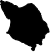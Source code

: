 <?xml version='1.0' encoding='utf-8'?>
<ipe version="70212" creator="miniipe"><ipestyle name="miniipe" /><page><layer name="my_layer" /><path stroke="black" fill="#000" layer="my layer">1081.8228304000002 2579.8517096 m 1081.8261056 2579.8498106 l  1081.8324166000002 2579.8454994 l  1081.8350714 2579.8426965999997 l  1081.8374835999998 2579.8396167 l  1081.8476524 2579.8277851 l  1081.8509528000002 2579.8258169 l  1081.8750946 2579.81390030001 l  1081.89889 2579.8054383999997 l  1081.9234191 2579.7979873 l  1081.9483167 2579.7922306 l  1081.972068 2579.7858786999996 l  1081.9986913999999 2579.7784182 l  1082.0026404999999 2579.7763649 l  1082.0235165 2579.7622155 l  1082.0288576 2579.7561848 l  1082.0307501999998 2579.7529789 l  1082.0424936 2579.7263367 l  1082.0499667 2579.7105497 l  1082.0514374 2579.7038199 l  1082.0529017000001 2579.6998613 l  1082.0605354 2579.6720507 l  1082.0664402 2579.64579580001 l  1082.0684808 2579.6422057 l  1082.0816508 2579.6184513000103 l  1082.0936146 2579.5951409 l  1082.1027284 2579.5811616 l  1082.1199987000002 2579.5616743 l  1082.1410290000001 2579.5411478 l  1082.1622767000001 2579.5215031 l  1082.1848911 2579.5028157 l  1082.2055656999999 2579.4835174 l  1082.2282651 2579.4691412999996 l  1082.2479916999998 2579.4511718999997 l  1082.2614388 2579.4390475 l  1082.2957494 2579.4255688999997 l  1082.3199038 2579.4207223 l  1082.3519059999999 2579.410437 l  1082.3763626999998 2579.4045794000003 l  1082.3936928 2579.4019562 l  1082.4216797 2579.3925054 l  1082.436418 2579.3944422 l  1082.4394727000001 2579.39579 l  1082.4420425 2579.397648 l  1082.4443571 2579.4000287999997 l  1082.4461333000002 2579.4027057 l  1082.4474749 2579.4054077 l  1082.4530049 2579.4177809000003 l  1082.4536913999998 2579.4204451 l  1082.4578956 2579.4442027 l  1082.4709206999999 2579.47069380001 l  1082.4834986 2579.4934216 l  1082.485766 2579.4957016 l  1082.5070263 2579.5080685999997 l  1082.5145088 2579.5100809 l  1082.5183508 2579.5098951 l  1082.5259971 2579.50899130001 l  1082.5296155 2579.5079174 l  1082.5328309 2579.5065821000003 l  1082.5396331 2579.5043147 l  1082.5431602 2579.5037163999996 l  1082.546722 2579.503562 l  1082.5720573 2579.5070954 l  1082.5994019 2579.5082574999997 l  1082.6152864 2579.5053287 l  1082.6225642 2579.5020725 l  1082.6330983 2579.495245 l  1082.6362853 2579.4921304 l  1082.6517322 2579.4707725 l  1082.6663917 2579.4482998000003 l  1082.6787365999999 2579.43418510001 l  1082.6840808000002 2579.4301226 l  1082.7025824 2579.410944 l  1082.7196132 2579.3902758 l  1082.733391 2579.3655608 l  1082.7374439999999 2579.3502053 l  1082.7376771 2579.3249518 l  1082.7393178 2579.3205272 l  1082.7423536000001 2579.3163041 l  1082.7587012 2579.2957398000003 l  1082.7765949 2579.2746276 l  1082.7790733 2579.27319470001 l  1082.8005793000002 2579.2571904 l  1082.8230803000001 2579.2433497 l  1082.8406244999999 2579.25142740001 l  1082.8463183 2579.2508479 l  1082.8571043 2579.2483412 l  1082.8815106 2579.2468169999997 l  1082.9066854 2579.2463476999997 l  1082.9312901 2579.2491694 l  1082.9566128 2579.2493804 l  1082.9675721 2579.2504763 l  1082.9933703000002 2579.2493993000003 l  1083.0015677000001 2579.2501835 l  1083.0261063 2579.2524918 l  1083.0342501 2579.25316890001 l  1083.0368640000002 2579.2523721 l  1083.0394463 2579.2519061 l  1083.0421231 2579.2521264999996 l  1083.0447653 2579.2527123 l  1083.0474894000001 2579.2528036000003 l  1083.0503678 2579.2522178000004 l  1083.0588801 2579.2517927 l  1083.0615254 2579.2525705 l  1083.0695307 2579.254627 l  1083.0945574 2579.2567653 l  1083.1194172 2579.2595019 l  1083.144362 2579.2615395 l  1083.168888 2579.2637817 l  1083.1933258 2579.2656239999997 l  1083.2175338000002 2579.2678631000003 l  1083.2437257000001 2579.2717272 l  1083.2592481 2579.2750968 l  1083.2693980000001 2579.2761234 l  1083.2718386 2579.2757707 l  1083.2781307 2579.2750935999998 l  1083.2812672999999 2579.2753109 l  1083.2842622 2579.2759534 l  1083.2918266 2579.27976390001 l  1083.2913763 2579.2828249 l  1083.2905039 2579.2857883 l  1083.2849708 2579.3063967 l  1083.2854715 2579.3093381 l  1083.2869139 2579.312122 l  1083.2892411 2579.3135580000003 l  1083.2919935 2579.31370290001 l  1083.2949506 2579.3126385 l  1083.2973755 2579.31141970001 l  1083.3041085 2579.3067463 l  1083.3059445 2579.3048757 l  1083.3080608 2579.3023059 l  1083.3096070000001 2579.299733 l  1083.3135309 2579.2917466000004 l  1083.3157637 2579.2896997000003 l  1083.3183901 2579.2884934999997 l  1083.3210953 2579.2893092 l  1083.3322466 2579.29076090001 l  1083.3347975000001 2579.2899232 l  1083.3377702999999 2579.2898729 l  1083.3397197 2579.29243 l  1083.3404566 2579.2954344 l  1083.3424564 2579.3013297 l  1083.3439239000002 2579.3040537 l  1083.3474099999999 2579.3091963999996 l  1083.3496365 2579.310645 l  1083.3566151999999 2579.3145373999996 l  1083.3590086000002 2579.3152964 l  1083.3620318 2579.3154412 l  1083.3675177 2579.3150917000003 l  1083.3696969999999 2579.3136745 l  1083.3748962999998 2579.3115142000097 l  1083.3773716 2579.3120999000103 l  1083.3824166000002 2579.3142067999997 l  1083.3898519 2579.3174221 l  1083.3996333 2579.3201524 l  1083.4121734 2579.3204422 l  1083.4147526 2579.3197116000097 l  1083.4300987 2579.3137533 l  1083.4326464 2579.3132368 l  1083.4380599 2579.3136651 l  1083.4397951 2579.3156995 l  1083.4403556 2579.3186124999997 l  1083.4415964 2579.3215003 l  1083.4432246000001 2579.3237740000004 l  1083.4440969 2579.3264162 l  1083.4436465 2579.3290395 l  1083.4428970000001 2579.3317258 l  1083.4417287 2579.3372148000003 l  1083.4409225000002 2579.3457303 l  1083.4415366 2579.3488448000003 l  1083.4424656 2579.3520507 l  1083.4452054 2579.3616746999996 l  1083.4469248999999 2579.3679353 l  1083.4484868999998 2579.3702719999997 l  1083.4513714999998 2579.3711853 l  1083.4544956 2579.3709617 l  1083.4569393 2579.3702719999997 l  1083.459106 2579.3688045 l  1083.4615718 2579.3692548000004 l  1083.4638298 2579.3711694999997 l  1083.4646486 2579.3740227000003 l  1083.464932 2579.3770365 l  1083.4657791 2579.38606530001 l  1083.4678765 2579.4013326 l  1083.4674639999998 2579.40693190001 l  1083.4677379999998 2579.4101913 l  1083.4684749 2579.4127799999997 l  1083.4766218999998 2579.4369753 l  1083.4873827 2579.4593314999997 l  1083.4901728999998 2579.4606982 l  1083.4926261 2579.4609376 l  1083.495073 2579.460018 l  1083.4974318 2579.4576593 l  1083.4988678 2579.4547525 l  1083.499589 2579.4516663 l  1083.4998094 2579.4482274 l  1083.4994566999999 2579.4455033 l  1083.4975482999998 2579.4316185 l  1083.4903272 2579.41027 l  1083.4898925999998 2579.4072059 l  1083.490239 2579.4046393 l  1083.4919774 2579.4023152 l  1083.4945314 2579.403134 l  1083.4963075 2579.40521240001 l  1083.4979829 2579.4080277999997 l  1083.5117827000001 2579.4307903 l  1083.5179898000001 2579.4423415 l  1083.5259572999998 2579.4619264000003 l  1083.5282688 2579.4633026 l  1083.5309803 2579.4633656 l  1083.5337106000002 2579.4618634000003 l  1083.5356064 2579.4597283000003 l  1083.5371464 2579.4573506 l  1083.539628 2579.45538550001 l  1083.5424811 2579.453685 l  1083.550118 2579.4481676 l  1083.5524515 2579.4461929999998 l  1083.5552764000001 2579.4444515 l  1083.5629132000001 2579.4386570000097 l  1083.5644531 2579.4361408 l  1083.5670575000001 2579.4309509 l  1083.567848 2579.4282174 l  1083.5685502 2579.4226401 l  1083.5674133999999 2579.41962 l  1083.5599843999998 2579.4014554 l  1083.5594018000002 2579.3989203 l  1083.5604977 2579.3963632 l  1083.563606 2579.3971757 l  1083.5660970000001 2579.398259 l  1083.568377 2579.4001957 l  1083.5705437000001 2579.4024852 l  1083.5791379 2579.4114855999997 l  1083.5905632 2579.4203128999998 l  1083.5920339 2579.4224323 l  1083.5942729 2579.4244667000003 l  1083.5959357 2579.4268821 l  1083.5972332 2579.4294928 l  1083.5982063 2579.4320531000003 l  1083.6014437 2579.43590140001 l  1083.6034528999999 2579.4340528000002 l  1083.6057266 2579.4326987 l  1083.6085861 2579.4332182999997 l  1083.610885 2579.4340969 l  1083.6134295000002 2579.4348054999996 l  1083.6159489 2579.4340402000003 l  1083.6182478 2579.4330419000003 l  1083.6206034 2579.4313319000003 l  1083.627645 2579.4252666 l  1083.6290181 2579.423018 l  1083.6301864 2579.4206656 l  1083.6312728999999 2579.4174219 l  1083.6352189 2579.3994430999996 l  1083.6349764000001 2579.3965584 l  1083.6350488 2579.3793449 l  1083.6359023 2579.3764413 l  1083.6391396000001 2579.3681085000003 l  1083.6416401 2579.366008 l  1083.6439768 2579.3649499 l  1083.646767 2579.3632997 l  1083.6491572 2579.3623297 l  1083.6518215 2579.3620841 l  1083.6544353 2579.3624651 l  1083.6568476 2579.3633627 l  1083.6585293 2579.3653939 l  1083.6590142999999 2579.3684297000004 l  1083.6629318999999 2579.3959412 l  1083.664223 2579.3991219 l  1083.6657346999998 2579.4019341000003 l  1083.6670794 2579.4051179999997 l  1083.6791345 2579.4253390000003 l  1083.6816413 2579.4262743000004 l  1083.6869918 2579.4274269 l  1083.6898733 2579.4271560999996 l  1083.6927484999999 2579.4264695 l  1083.6956773000002 2579.4252949 l  1083.7013332 2579.4222213 l  1083.7033141000002 2579.4201554 l  1083.7045738 2579.4178754 l  1083.7056099000001 2579.4145939 l  1083.7085826999999 2579.4099016 l  1083.7110516999999 2579.4078294 l  1083.7161093 2579.4037417 l  1083.7204583999999 2579.39981780001 l  1083.7262214 2579.3928738 l  1083.7274716 2579.3903009 l  1083.7283849 2579.3875706000003 l  1083.7314680000002 2579.3795433 l  1083.7342172 2579.3743376 l  1083.7354486 2579.3716514 l  1083.7363713 2579.3688675000003 l  1083.7375806 2579.3661592000003 l  1083.7431893 2579.3465302 l  1083.745611 2579.335171 l  1083.7477525 2579.3336247 l  1083.7507915 2579.3337601999997 l  1083.7525645 2579.3361724 l  1083.7534557000001 2579.3392965000003 l  1083.7540445999998 2579.3424047 l  1083.7543343 2579.3454153999996 l  1083.7543154 2579.3483284 l  1083.7540572 2579.3540977000102 l  1083.7532635999999 2579.35678400001 l  1083.7521236 2579.3622699000002 l  1083.7523219999998 2579.3681746 l  1083.753651 2579.3712514 l  1083.7553295 2579.37372040001 l  1083.7567529 2579.3770428 l  1083.7572505 2579.3801227000004 l  1083.7568254 2579.3829161 l  1083.757408 2579.3860148999997 l  1083.7588629000002 2579.3888492 l  1083.7609162 2579.3904868 l  1083.7634228999998 2579.3910189999997 l  1083.7661092 2579.3901497999996 l  1083.7683703 2579.3882980999997 l  1083.7693907 2579.3857692 l  1083.7701969000002 2579.38302 l  1083.7713589 2579.3772790000003 l  1083.7714503 2579.3742684 l  1083.7723603999998 2579.3475663 l  1083.7726721000001 2579.3448107 l  1083.7739507 2579.3420866 l  1083.7767283 2579.3433336999997 l  1083.7780321 2579.3461932 l  1083.7786777 2579.3493141 l  1083.779783 2579.3554928000003 l  1083.7827496 2579.3651829 l  1083.7848816 2579.3716860000004 l  1083.7849162 2579.37461790001 l  1083.7855398 2579.3777293 l  1083.7868026 2579.3810391 l  1083.7883330999998 2579.3838545 l  1083.7905596 2579.3850607 l  1083.7930538 2579.3854984 l  1083.7954565999999 2579.3836341 l  1083.7965211 2579.3803589 l  1083.7976264 2579.3750871 l  1083.798335 2579.372404 l  1083.8035564 2579.3537607 l  1083.8051751 2579.3515027999997 l  1083.8072158 2579.3496794 l  1083.809628 2579.3484764 l  1083.8120466 2579.3480796 l  1083.8147644 2579.3489707999997 l  1083.8156399000002 2579.3514335 l  1083.8156493 2579.3543559 l  1083.8157595 2579.3602418 l  1083.816676 2579.3634445000002 l  1083.8197527 2579.3687195 l  1083.8221398 2579.3668614 l  1083.8231224 2579.3644617 l  1083.8262495 2579.3567588 l  1083.8285737 2579.35193110001 l  1083.8303529999998 2579.3491566 l  1083.8328093 2579.3504194 l  1083.8342863 2579.3535781000096 l  1083.8352563 2579.3567966 l  1083.8357381 2579.3598702 l  1083.8359554 2579.3628588000097 l  1083.8357727 2579.3657277 l  1083.8353318 2579.3685085 l  1083.8313985 2579.38191460001 l  1083.8299152 2579.3843867 l  1083.8288570999998 2579.3869785 l  1083.8271092999998 2579.3922818 l  1083.8271943000002 2579.3952326000003 l  1083.8280257000001 2579.3984133000004 l  1083.8293137 2579.4018239 l  1083.8309639000001 2579.4052313 l  1083.8328597 2579.4079081 l  1083.8351648999999 2579.4091332 l  1083.8378670000002 2579.4083837000003 l  1083.8407894 2579.4067335 l  1083.8434253 2579.4045447999997 l  1083.8455227000002 2579.4021135999997 l  1083.846987 2579.3995061 l  1083.8480452000001 2579.3967757 l  1083.8511282 2579.3885625999997 l  1083.8599996 2579.36484280001 l  1083.8620528 2579.36768970001 l  1083.8626228 2579.3707853 l  1083.8619772999998 2579.3735062 l  1083.8618198 2579.3763815000098 l  1083.8620717 2579.3793763999997 l  1083.8635676 2579.3856905000002 l  1083.8640778000001 2579.3887736 l  1083.8634983000002 2579.3915165 l  1083.8621253 2579.394017 l  1083.8612246 2579.3966592000097 l  1083.8615269 2579.399673 l  1083.8622922 2579.4028316000004 l  1083.8629031 2579.4117943 l  1083.8637879999999 2579.4168582 l  1083.866024 2579.4145215 l  1083.8698692 2579.4102008000004 l  1083.8708328 2579.4069224 l  1083.8724641 2579.4043905000003 l  1083.8754653 2579.4040945 l  1083.8784413 2579.4041826 l  1083.8801796 2579.4020883999997 l  1083.8800568 2579.3987597 l  1083.8796128 2579.3959726999997 l  1083.879638 2579.3903135 l  1083.8806457 2579.384878 l  1083.8816566 2579.3818610999997 l  1083.8837194 2579.3797133 l  1083.8864119 2579.3790835 l  1083.8923104 2579.3770334 l  1083.9168616 2579.3648931999996 l  1083.9284002 2579.3579681 l  1083.9360056 2579.3517294999997 l  1083.9559432 2579.3364338 l  1083.9581570999999 2579.3346514 l  1083.9849599 2579.3256415 l  1084.0093725999998 2579.3218058 l  1084.0351455999999 2579.3195761 l  1084.0602290000002 2579.3168206 l  1084.0846291 2579.3120935999996 l  1084.0962528 2579.3073006000004 l  1084.1192955 2579.2969113 l  1084.143242 2579.2853475 l  1084.1695788 2579.2758777999998 l  1084.1946276 2579.2687889 l  1084.2190087 2579.2636557 l  1084.2446558000001 2579.2585603 l  1084.2720161 2579.2527973 l  1084.2994614 2579.249519 l  1084.3241921000001 2579.248823 l  1084.3494014999999 2579.2483727000003 l  1084.376324 2579.2458407 l  1084.3926841 2579.2424333000004 l  1084.418621 2579.229912 l  1084.4266042 2579.2254811 l  1084.4492344 2579.2102357999997 l  1084.4662054 2579.1991475 l  1084.4685484 2579.198272 l  1084.471474 2579.1997395000003 l  1084.4731872 2579.2016101000004 l  1084.4756751000002 2579.2034556 l  1084.4789156 2579.2044003 l  1084.4822475 2579.2048569999997 l  1084.4853242 2579.2057387 l  1084.4927028000002 2579.2063938 l  1084.4963464 2579.205386 l  1084.4990988 2579.203443 l  1084.5001948 2579.2002875000003 l  1084.4998358 2579.1973178 l  1084.4988154 2579.1947732000003 l  1084.4973132 2579.1893818 l  1084.4985855 2579.1864530000003 l  1084.5013285 2579.1836502 l  1084.5050036 2579.1811623999997 l  1084.5119256 2579.1753584 l  1084.5244814 2579.1635268 l  1084.5276149 2579.1618798000004 l  1084.5327386000001 2579.1586015 l  1084.5422050999998 2579.1504639 l  1084.5447276999998 2579.1500325 l  1084.5461510999999 2579.1532163 l  1084.5509694 2579.1601194 l  1084.5545531999999 2579.1598958 l  1084.5579794999999 2579.1583842 l  1084.5610248 2579.1559687 l  1084.5633394 2579.1526778 l  1084.5651786 2579.1490531 l  1084.5690143 2579.1415769 l  1084.5716628 2579.1380655 l  1084.575023 2579.1357193999997 l  1084.578865 2579.1338613 l  1084.5894589 2579.12696770001 l  1084.5918712 2579.1232107 l  1084.5934458000002 2579.1194663 l  1084.5945512 2579.1157503 l  1084.5972186000001 2579.1086960999996 l  1084.5997284999999 2579.1061483 l  1084.6031328 2579.1044982 l  1084.6072488 2579.1032416 l  1084.6108798 2579.1027472 l  1084.6132764000001 2579.1044604000003 l  1084.6146085 2579.1077544 l  1084.6154714 2579.1116311 l  1084.615632 2579.1154826 l  1084.6162461000001 2579.1220802000003 l  1084.6183151 2579.12425 l  1084.6209478 2579.1236296 l  1084.6236561 2579.1218975 l  1084.6257724 2579.1187640999997 l  1084.6269691 2579.1144245 l  1084.6280838999999 2579.1024512 l  1084.6273344 2579.0994909 l  1084.6270132 2579.0962724 l  1084.6275989 2579.0923139 l  1084.6288555 2579.0854518 l  1084.6304238 2579.0826678999997 l  1084.6328487 2579.0804918 l  1084.6359946999999 2579.0787818 l  1084.6420916 2579.0777835 l  1084.6449101 2579.0797202 l  1084.6544081 2579.0855935 l  1084.6577526 2579.08562810001 l  1084.6601617000001 2579.0839339 l  1084.6600074 2579.0802997 l  1084.6591854 2579.0778842000004 l  1084.6585273 2579.06935310001 l  1084.6610245999998 2579.0679328 l  1084.6676662 2579.0653977000097 l  1084.6705919 2579.06537560001 l  1084.6731899000001 2579.065848 l  1084.6794254000001 2579.0653251999997 l  1084.6814818 2579.0628813999997 l  1084.6867252 2579.0594646 l  1084.68995 2579.060107 l  1084.6927371 2579.0617729 l  1084.6948785000002 2579.0639742 l  1084.6963807000002 2579.0663204 l  1084.7006603999998 2579.0691074 l  1084.7028837999999 2579.0672746 l  1084.7047859 2579.0645474000003 l  1084.711415 2579.0527316000002 l  1084.7130430999998 2579.0507224000103 l  1084.7156538 2579.0480392 l  1084.7209823 2579.0442413 l  1084.7241724 2579.0432303999996 l  1084.7279199000002 2579.0432146999997 l  1084.7338184 2579.0441846 l  1084.7361583 2579.0454538 l  1084.7390461 2579.04529 l  1084.7411938 2579.0438099000003 l  1084.7429542 2579.0414763000003 l  1084.7445603 2579.0388656 l  1084.7466451 2579.0365793 l  1084.7540393999998 2579.0310808 l  1084.7617896 2579.0281489 l  1084.7808077 2579.0211797 l  1084.7824201 2579.0234629 l  1084.7834656 2579.0260295000003 l  1084.7846875 2579.0283945 l  1084.7862495 2579.0304321 l  1084.7888822000002 2579.0313674 l  1084.7924723 2579.0306305000104 l  1084.7958577 2579.0290055 l  1084.7988619999999 2579.026716 l  1084.8009405 2579.0240171 l  1084.801542 2579.0213213999996 l  1084.8003926 2579.0179737999997 l  1084.7992337 2579.0154135 l  1084.7990762 2579.0122265 l  1084.8015168000002 2579.0105732 l  1084.8049054 2579.0089323999996 l  1084.8175872 2579.0012263000003 l  1084.8347031 2578.9860565999998 l  1084.8406646 2578.9833263 l  1084.8436217 2578.9839089 l  1084.846456 2578.9856063 l  1084.8494571 2578.98689120001 l  1084.8524331 2578.9860691999997 l  1084.8554438 2578.9841671000004 l  1084.8573207 2578.9812478 l  1084.8583096 2578.9782088 l  1084.8586056 2578.9751635 l  1084.859185 2578.9693942 l  1084.8600038 2578.966793 l  1084.861802 2578.9644468 l  1084.8644221999998 2578.9632942 l  1084.8666833 2578.964239 l  1084.8683776 2578.9675518999998 l  1084.8693884999998 2578.9700460999998 l  1084.8709568 2578.9726094999996 l  1084.8744051 2578.9735417 l  1084.8778031 2578.9724836 l  1084.881346 2578.9707735 l  1084.8844920000001 2578.9686226 l  1084.8868004 2578.9658544999998 l  1084.8980273 2578.9536891000002 l  1084.9012332 2578.9521523000003 l  1084.9076229 2578.9506785 l  1084.9110556 2578.9522877000004 l  1084.9142331 2578.9548575 l  1084.9228399 2578.9622518 l  1084.925967 2578.9626612 l  1084.9295792 2578.9621762 l  1084.9407777 2578.9588633 l  1084.963389 2578.9466947 l  1084.9710699 2578.9434101 l  1084.9944402 2578.9329422 l  1085.0192905 2578.9224333 l  1085.0446668 2578.9128345 l  1085.0693377 2578.9022752 l  1085.0930669 2578.8908216 l  1085.1161978 2578.8796671 l  1085.1402861 2578.8680497 l  1085.1659488999999 2578.8578967 l  1085.1926195 2578.8508298 l  1085.2189721 2578.8455833000003 l  1085.2444365000001 2578.8412815 l  1085.2709307999999 2578.8342398 l  1085.2872183999998 2578.83360060001 l  1085.2908589 2578.8352224 l  1085.3113791 2578.8465721 l  1085.3194537 2578.8480239 l  1085.3270873 2578.8475452000002 l  1085.3339526 2578.8451077 l  1085.3454692 2578.8378961 l  1085.3471918999999 2578.8347248 l  1085.3481429 2578.8314465 l  1085.3485649000002 2578.8284548 l  1085.3483602 2578.8246285 l  1085.3477304 2578.8211077 l  1085.3491159999999 2578.818793 l  1085.3515975999999 2578.8176025999996 l  1085.358444 2578.8153793 l  1085.3647202999998 2578.8132441 l  1085.3666791 2578.8116412 l  1085.3681655999999 2578.8089612 l  1085.3690316000002 2578.8060135 l  1085.3723131 2578.8006882000004 l  1085.3760575000001 2578.7987137 l  1085.4000827 2578.7889638000097 l  1085.4241961999999 2578.7811821 l  1085.4389343999999 2578.773013 l  1085.4598892000001 2578.7539257 l  1085.4630668 2578.7513339 l  1085.4873503000001 2578.7368759 l  1085.5115959999998 2578.7222006 l  1085.5347993 2578.7110052 l  1085.5584782 2578.6996398 l  1085.582853 2578.689915 l  1085.6071428 2578.6788424 l  1085.6287306 2578.6654457 l  1085.6479534 2578.649199 l  1085.6619138 2578.6388349000003 l  1085.6813318 2578.6207428000002 l  1085.7014079 2578.5996777 l  1085.7177586 2578.5785151 l  1085.7243688 2578.5687494 l  1085.7276691 2578.5657104 l  1085.7502741 2578.5515737 l  1085.7753544 2578.539465 l  1085.7989103999998 2578.5281090000003 l  1085.8061819 2578.5236812 l  1085.8094319 2578.5207934 l  1085.8139794 2578.5189164 l  1085.8363639 2578.5077272999997 l  1085.847997 2578.501073 l  1085.8514234 2578.4975805999998 l  1085.8546450000001 2578.493663 l  1085.8609875 2578.4865584 l  1085.8645052 2578.4836863 l  1085.882125 2578.4708627 l  1085.9035521 2578.4502732 l  1085.9242864999999 2578.4313686 l  1085.9296118 2578.4279391 l  1085.9346096000002 2578.4242796999997 l  1085.9377462 2578.4209479 l  1085.9542449 2578.3990263 l  1085.9592238 2578.393301 l  1085.9788055 2578.3750702999996 l  1085.9966961 2578.3534793 l  1086.01265 2578.3321687 l  1086.0306823 2578.3130688 l  1086.0470267 2578.2924730000004 l  1086.064974 2578.2727431999997 l  1086.0840360999998 2578.2544086000003 l  1086.1021346 2578.2344898 l  1086.1077180999998 2578.2293975999996 l  1086.1117113 2578.22660420001 l  1086.1270794 2578.2145617 l  1086.1297468 2578.2102944999997 l  1086.1319859 2578.2058447 l  1086.1370656000001 2578.1975686 l  1086.140917 2578.1946808000002 l  1086.1452629 2578.1923598000003 l  1086.1493065 2578.18962 l  1086.1511928999998 2578.18792890001 l  1086.1546695999998 2578.1839955 l  1086.1577338 2578.1796181 l  1086.1652760999998 2578.1684857 l  1086.1672885 2578.1667820000002 l  1086.1695149 2578.1654877 l  1086.1920255 2578.1546355 l  1086.2129613999998 2578.14025940001 l  1086.2320298 2578.12326 l  1086.2488749 2578.1084398 l  1086.275155 2578.0950652 l  1086.2869392999999 2578.0888486000003 l  1086.3001061 2578.0804937999997 l  1086.3251265000001 2578.0686465 l  1086.3339159 2578.0658783999997 l  1086.3386146 2578.0653241 l  1086.3653733 2578.0601656999997 l  1086.3914676000002 2578.0475751999998 l  1086.4161668 2578.0353783 l  1086.4395717 2578.0240979 l  1086.4527385 2578.0184136000003 l  1086.4772834 2578.0154407 l  1086.4847344 2578.0138535 l  1086.4969282 2578.0108681 l  1086.5226949 2578.0087865 l  1086.5490379999999 2578.0057475 l  1086.5762187999999 2578.0027872 l  1086.6048325 2578.0046893000003 l  1086.629434 2578.0049696 l  1086.6462067 2578.0046389999998 l  1086.6710885 2578.0021699999998 l  1086.6893444999998 2578.007552 l  1086.6903995 2578.0102823 l  1086.6911269 2578.0132457 l  1086.6915174 2578.0164863 l  1086.6952681 2578.0411162 l  1086.6971733999999 2578.0426749999997 l  1086.7006311999999 2578.0418153 l  1086.7031663 2578.0407099 l  1086.7100316 2578.0355295000004 l  1086.7123431 2578.0287713000002 l  1086.7150105 2578.023087 l  1086.717492 2578.0218934 l  1086.7259697 2578.0191347 l  1086.7288638 2578.0189111 l  1086.7319752 2578.019478 l  1086.7342205999998 2578.0207093000004 l  1086.7357448 2578.0238743 l  1086.738513 2578.0326637 l  1086.7400529 2578.0381338999996 l  1086.7427927 2578.0471815 l  1086.7446129999998 2578.050378 l  1086.7467167 2578.0517006 l  1086.7490691 2578.0526044999997 l  1086.7525364 2578.0518580999997 l  1086.7549990999998 2578.0506646 l  1086.7575153 2578.0490616 l  1086.7597638 2578.0469139 l  1086.7616754 2578.0443221000096 l  1086.7640940000001 2578.0415980000002 l  1086.7842111 2578.0258709 l  1086.7890671 2578.0217486 l  1086.7936051000001 2578.0186655 l  1086.7970441 2578.0196481 l  1086.7985998 2578.021906 l  1086.8005302 2578.0239341 l  1086.8034716 2578.0242742 l  1086.8062177 2578.0229452999997 l  1086.8117855 2578.0212384 l  1086.8140403 2578.0238617 l  1086.8147741 2578.0267716000003 l  1086.8150953 2578.0305695 l  1086.8149221 2578.03478 l  1086.8142702 2578.0391605000004 l  1086.8128216 2578.0547491 l  1086.8142040999999 2578.0681899 l  1086.815807 2578.0702652 l  1086.8189058 2578.07117220001 l  1086.8223133000001 2578.0711123 l  1086.8255381 2578.0703376 l  1086.8286274000002 2578.069015 l  1086.8333355 2578.0643164 l  1086.8349321 2578.0605751 l  1086.8432429 2578.0379607 l  1086.8454347000002 2578.0309159 l  1086.8486847000001 2578.0247088 l  1086.8510057 2578.0223375 l  1086.8537990000002 2578.0208794 l  1086.8587716000002 2578.0196544 l  1086.8619334 2578.0204133000097 l  1086.864859 2578.01881040001 l  1086.8672241 2578.0171413 l  1086.8700961 2578.0157556 l  1086.8755191 2578.0119042 l  1086.8782022 2578.0102540000003 l  1086.8812034 2578.0093029 l  1086.8842329 2578.0098572 l  1086.8865349999999 2578.0117026 l  1086.8876214000002 2578.0143511 l  1086.888034 2578.0174153 l  1086.8878104 2578.0208951 l  1086.8872215 2578.0247813 l  1086.8863649 2578.0506425 l  1086.8883048 2578.0574605 l  1086.8904242 2578.0601216 l  1086.8929750999998 2578.0617938 l  1086.8964391999998 2578.0618537 l  1086.9001584 2578.0603326 l  1086.9036383 2578.0579644 l  1086.9062993999999 2578.0543334 l  1086.9084282 2578.0500945999997 l  1086.9101477000002 2578.0458368 l  1086.9174948 2578.020407 l  1086.9191418 2578.0162406 l  1086.9233681 2578.0082637 l  1086.9282304 2578.0017354 l  1086.9313639 2577.9998837000003 l  1086.9400398999999 2577.9962904 l  1086.9424081 2577.9969014 l  1086.9434852 2578.0000947 l  1086.9432301 2578.0027840999996 l  1086.942849 2578.0091581 l  1086.9440330999998 2578.0151384 l  1086.9456487 2578.01767980001 l  1086.9484389 2578.0189520999998 l  1086.9525612000002 2578.02187450001 l  1086.9538837999999 2578.0243560999997 l  1086.9558269 2578.0264818 l  1086.9586486 2578.0272439 l  1086.9614766 2578.0261827 l  1086.9644242 2578.0246490000004 l  1086.9672269999999 2578.0217895 l  1086.9698881000002 2578.0179160000002 l  1086.9711068 2578.0156486 l  1086.9839052 2577.9894913 l  1086.9868151 2577.9877245999996 l  1086.9901312 2577.9867168 l  1086.9935575000002 2577.9863673 l  1086.9967445 2577.9855579 l  1086.9996827 2577.9841691 l  1087.0018682 2577.9818827999998 l  1087.0034334 2577.9785604 l  1087.0041640000002 2577.9748349 l  1087.0064157 2577.9688986 l  1087.0096909000001 2577.9672075 l  1087.0131172 2577.9663887 l  1087.016257 2577.9672736999996 l  1087.0182095 2577.9702119 l  1087.0193714999998 2577.9737169 l  1087.0200958 2577.9770015 l  1087.0212044 2577.9801193 l  1087.022886 2577.9826449 l  1087.0252605 2577.9843455 l  1087.0285514 2577.9853312 l  1087.0327209999998 2577.9857721000003 l  1087.0399799 2577.9874223 l  1087.0411955 2577.9900235 l  1087.0443038 2577.9986681 l  1087.0463224 2578.0011213000002 l  1087.0492858 2578.0017574 l  1087.0585508000001 2578.0025857 l  1087.0613472 2578.00124100001 l  1087.0669654 2577.9971091999996 l  1087.0691163000001 2577.9938654999996 l  1087.0767941000001 2577.9796248 l  1087.0841286 2577.9626727 l  1087.0867046 2577.9610129999996 l  1087.0891169000001 2577.9614382000004 l  1087.0922661 2577.9629844 l  1087.0950752 2577.9650913 l  1087.0977205000002 2577.9674941 l  1087.1058896000002 2577.972917 l  1087.1091584 2577.9730965 l  1087.1126666999999 2577.972917 l  1087.1193965 2577.9717266000002 l  1087.1227819 2577.97010160001 l  1087.1290330999998 2577.965551 l  1087.1310454 2577.9621751 l  1087.1327554 2577.9586228 l  1087.1340907000001 2577.9550200999997 l  1087.1356369 2577.9517889999997 l  1087.1371706 2577.9491657 l  1087.1390381 2577.9469991 l  1087.1414535000001 2577.9455914 l  1087.144735 2577.9446813 l  1087.1486243 2577.9445490000003 l  1087.155521 2577.9440766 l  1087.1580152000001 2577.9428642000003 l  1087.160333 2577.9408865 l  1087.1623579 2577.938323 l  1087.1668456 2577.9345093 l  1087.1692547 2577.9335394 l  1087.1721614 2577.9335961 l  1087.1746997 2577.9330103 l  1087.1770301000001 2577.9317727000002 l  1087.1787683999999 2577.9294234000004 l  1087.1802738000001 2577.92666470001 l  1087.1820593999998 2577.92440670001 l  1087.1846102 2577.9230148 l  1087.1973172 2577.9158251 l  1087.2005578 2577.9140364 l  1087.2052627 2577.9102415999996 l  1087.2133939 2577.9009357 l  1087.2164235 2577.8962339 l  1087.2215063 2577.8891293 l  1087.2239469 2577.8870603 l  1087.2267371 2577.8855235 l  1087.2362886 2577.8806013000003 l  1087.2448167 2577.8767687 l  1087.2483249 2577.8762648 l  1087.2599108 2577.8744572 l  1087.2636678 2577.8723031 l  1087.2714967 2577.8667479 l  1087.2841817 2577.854951 l  1087.2915697 2577.8498808 l  1087.3153084 2577.835848 l  1087.319393 2577.8340844 l  1087.3236759 2577.8328530999997 l  1087.3399006 2577.8278112000103 l  1087.3506645 2577.82234730001 l  1087.3712603 2577.8110573999998 l  1087.3740978 2577.8104843 l  1087.3775271999998 2577.80920570001 l  1087.3799490000001 2577.8077665 l  1087.3904043 2577.8009863000098 l  1087.3961642 2577.7967538000003 l  1087.4148044 2577.7850985 l  1087.417752 2577.7822643 l  1087.4397807 2577.7643485 l  1087.4524310000002 2577.7540128 l  1087.4549347000002 2577.7505926999997 l  1087.4713798 2577.7271564000002 l  1087.475077 2577.721176 l  1087.4770578 2577.717482 l  1087.4802353999999 2577.7106041 l  1087.4834948 2577.702791 l  1087.4863291 2577.6988576000003 l  1087.4898341 2577.6951384 l  1087.4917583000001 2577.6934819 l  1087.4973103 2577.6871174 l  1087.4991684000001 2577.6833006 l  1087.501672 2577.6792696 l  1087.5048999 2577.6754275000003 l  1087.5101055 2577.667838 l  1087.5114975000001 2577.6639643999997 l  1087.5138562 2577.6506496 l  1087.5151569 2577.6444205 l  1087.5173235 2577.6406477 l  1087.5202176 2577.6370356 l  1087.5302793 2577.6274808999997 l  1087.5340111 2577.6252702 l  1087.537702 2577.6243853 l  1087.5416636999998 2577.6252198 l  1087.5455971 2577.6267346 l  1087.5643159 2577.6317324 l  1087.5661266999998 2577.6282966 l  1087.5670745999998 2577.6244042000003 l  1087.5670682999998 2577.6208833 l  1087.5663534999999 2577.6177404 l  1087.5653898 2577.6147833 l  1087.5643191 2577.6084881 l  1087.5654591 2577.6047089999997 l  1087.5678618999998 2577.6005993 l  1087.5712631000001 2577.5967542 l  1087.5731998 2577.5949874999997 l  1087.5841843 2577.584488 l  1087.5861241999999 2577.5809609 l  1087.5894686 2577.5776039 l  1087.5917896 2577.5762276 l  1087.6124956 2577.5662825000004 l  1087.6161928000001 2577.5629506 l  1087.6177926 2577.5609572 l  1087.6199465999998 2577.5571592 l  1087.6211118 2577.5529393 l  1087.6216125 2577.5490784 l  1087.6214362 2577.5458221 l  1087.6225038 2577.5421533 l  1087.6248846 2577.5381947 l  1087.6282888 2577.5344723999997 l  1087.6339636999999 2577.5278086000003 l  1087.6355131 2577.5238501 l  1087.636313 2577.5195231 l  1087.6396669 2577.5059311 l  1087.6419847 2577.5015789 l  1087.6449009 2577.4935233 l  1087.6467495 2577.4892434999997 l  1087.6493160999999 2577.4850204 l  1087.6526322000002 2577.4768797 l  1087.6529692 2577.4726913 l  1087.6536431 2577.4647363999998 l  1087.6539957999998 2577.456095 l  1087.6543391 2577.4533804000002 l  1087.6551547000001 2577.4505083 l  1087.6566096000001 2577.4477181 l  1087.6584613999999 2577.4449279 l  1087.6682711 2577.4302558 l  1087.680468 2577.4082900999997 l  1087.6815482000002 2577.4050055 l  1087.6823418000001 2577.4014878 l  1087.6866593 2577.3873825 l  1087.6893613 2577.3828193 l  1087.7010165 2577.3631242 l  1087.7167941 2577.3424339999997 l  1087.7354498999998 2577.3205375000002 l  1087.7513503 2577.296021 l  1087.7606151999998 2577.2819597999996 l  1087.7645989999999 2577.279242 l  1087.7684315 2577.2773588 l  1087.7727743 2577.2762975 l  1087.7804772000002 2577.2731987 l  1087.7834028 2577.2710666999997 l  1087.7848766999998 2577.2679459 l  1087.7857364000001 2577.2639778999996 l  1087.7857144 2577.2607499 l  1087.7846373 2577.2571441 l  1087.7843444999999 2577.2544011 l  1087.7850877 2577.2515133 l  1087.7880604999998 2577.2483421 l  1087.7900288 2577.2467549000003 l  1087.7921734 2577.2453566 l  1087.8134966 2577.2320040000004 l  1087.8154901 2577.2291225 l  1087.8163309 2577.2260992 l  1087.8162585 2577.223202 l  1087.8160947000001 2577.2170924999996 l  1087.8174709 2577.2135968999996 l  1087.8199494 2577.2100698000004 l  1087.8292583999998 2577.2004994 l  1087.83305 2577.1982256 l  1087.8411372 2577.194245 l  1087.8453414 2577.1929728 l  1087.8693068 2577.1884127000003 l  1087.8904347999999 2577.1859626 l  1087.8957601 2577.1853484999997 l  1087.9220308000001 2577.1825961000004 l  1087.9478637000002 2577.1777464 l  1087.9711583 2577.1669541 l  1087.9952718 2577.16073120001 l  1088.0213251 2577.1576828 l  1088.0480871 2577.1560169 l  1088.072928 2577.1588732 l  1088.0987294000001 2577.1634206 l  1088.1190166 2577.1653952 l  1088.1227483999999 2577.1649479999996 l  1088.1269211 2577.1653511 l  1088.1461407000002 2577.165011 l  1088.1519384 2577.1649071 l  1088.1782372999999 2577.1637041000004 l  1088.1829705999999 2577.16292310001 l  1088.1904027 2577.1618177 l  1088.2165032999999 2577.1609359 l  1088.2439266 2577.160284 l  1088.2705153000002 2577.158785 l  1088.2947925 2577.1565144 l  1088.3215481 2577.15423130001 l  1088.3458127 2577.1517497 l  1088.3712552 2577.1500775 l  1088.3965905 2577.1481659 l  1088.4219479 2577.145826 l  1088.4485398 2577.1449348 l  1088.47516 2577.14436170001 l  1088.4994718 2577.1445632 l  1088.5240325 2577.1455017 l  1088.5519029000002 2577.1454922000003 l  1088.5557827 2577.1448939 l  1088.5598200000002 2577.1446576999997 l  1088.5642761 2577.1458418 l  1088.5678977 2577.1472306 l  1088.5701179 2577.1491075 l  1088.5714122 2577.1516741 l  1088.5732828 2577.1546942 l  1088.5771879000001 2577.1567538 l  1088.5795781 2577.15736470001 l  1088.5864308 2577.1577111 l  1088.5907671999998 2577.1569427 l  1088.5997645 2577.1552453 l  1088.6022083 2577.1552264 l  1088.627594 2577.1573080000003 l  1088.6438218 2577.1588512 l  1088.6661088 2577.16883730001 l  1088.687917 2577.1822245 l  1088.6955066 2577.1880883999997 l  1088.7160173 2577.2015606 l  1088.7364305 2577.2160722 l  1088.7585851000001 2577.22682360001 l  1088.7840338 2577.2346903 l  1088.8084937 2577.2411115 l  1088.8323174 2577.2455014999996 l  1088.8584904 2577.250937 l  1088.8840651 2577.2562812 l  1088.9096335 2577.2624693999996 l  1088.9377559 2577.2683206 l  1088.9632109000001 2577.27157370001 l  1088.9894437 2577.2723138 l  1089.0165867 2577.2744331999997 l  1089.0289442 2577.2751008 l  1089.0413111 2577.2757653 l  1089.1019459 2577.2707707000004 l  1089.1261727 2577.2759259 l  1089.1499491999998 2577.2814969 l  1089.1741508 2577.2877165 l  1089.1989665 2577.2954951 l  1089.2240027 2577.3036704 l  1089.2494577 2577.3135054 l  1089.2749663 2577.3234222 l  1089.2998764 2577.334309 l  1089.3217413999998 2577.3464429 l  1089.3427497 2577.3595751 l  1089.3645422 2577.3724648 l  1089.387692 2577.3881635 l  1089.4092892 2577.401176 l  1089.4314407 2577.4174259 l  1089.4527482 2577.4305864 l  1089.4735959 2577.4440021 l  1089.4950578 2577.4574208000104 l  1089.5179367 2577.4700554 l  1089.5405732 2577.482479 l  1089.5639276999998 2577.4945027 l  1089.5856257 2577.5074459 l  1089.6080071000001 2577.5235824 l  1089.6316513 2577.5354485999997 l  1089.6520297999998 2577.5432681 l  1089.6534846999998 2577.5438223 l  1089.6784863 2577.5458062999996 l  1089.7037807 2577.5445183 l  1089.7298088 2577.5488484999996 l  1089.7554024 2577.55792450001 l  1089.7803629999999 2577.5679421 l  1089.8064132000002 2577.5784699 l  1089.8318682 2577.5893315 l  1089.8566839 2577.6005458 l  1089.8813674 2577.6118294000003 l  1089.9062461 2577.6230216999998 l  1089.9312193 2577.63414780001 l  1089.9559562 2577.6454062000003 l  1089.9807153 2577.6566488999997 l  1090.0051311000002 2577.6680868000003 l  1090.026363 2577.6812882 l  1090.0467509 2577.6949589 l  1090.0683921999998 2577.7115048 l  1090.0885786 2577.7288601 l  1090.1068157 2577.7472861 l  1090.1279153 2577.76056 l  1090.1502558 2577.7731473 l  1090.1712515 2577.7864811 l  1090.1948989 2577.7983535000003 l  1090.2188958000002 2577.8100213000002 l  1090.2424109 2577.8219599999998 l  1090.2494368 2577.825021 l  1090.2723661 2577.8333947 l  1090.2952545 2577.8459569 l  1090.3173651 2577.8579144 l  1090.3418533000001 2577.8673242 l  1090.367217 2577.8779811000104 l  1090.3894189 2577.8881782999997 l  1090.4110004 2577.9002459999997 l  1090.4324118 2577.912931 l  1090.4535713 2577.9252412 l  1090.4754834 2577.9370507999997 l  1090.4977010999999 2577.9485894 l  1090.5198431 2577.9608493 l  1090.5430685000001 2577.9724730000003 l  1090.5545568 2577.9771275 l  1090.6030167000001 2578.00083790001 l  1090.6253099 2578.0147888 l  1090.6475905 2578.0275494000102 l  1090.6687123 2578.0406154 l  1090.689708 2578.0537634000098 l  1090.7107069 2578.0669113 l  1090.7319042 2578.079949 l  1090.7529975 2578.0932166 l  1090.7749443 2578.105826 l  1090.7957007 2578.1191093 l  1090.8166965 2578.1322573 l  1090.8392511 2578.1481135 l  1090.8605112999999 2578.1647004 l  1090.8795734999999 2578.1825532 l  1090.8978325 2578.2008594999998 l  1090.9056079 2578.2107889 l  1090.9207209 2578.2344835 l  1090.9370841999998 2578.2538794999996 l  1090.942526 2578.2615509 l  1090.9563226999999 2578.2860014 l  1090.9723079999999 2578.306805 l  1090.9883249 2578.3264025 l  1091.0070154 2578.34446 l  1091.0266884999999 2578.3619600999996 l  1091.0445413 2578.3804932 l  1091.0578341 2578.3980437 l  1091.0697192 2578.4235995 l  1091.076723 2578.4375631 l  1091.0955079999999 2578.4555671000003 l  1091.1174517000002 2578.468167 l  1091.1390489 2578.4809685 l  1091.1622396 2578.4928662 l  1091.1843722 2578.5053623000003 l  1091.2066118999999 2578.5177985 l  1091.230001 2578.5295859 l  1091.2555852 2578.5401074 l  1091.281755 2578.5502951000003 l  1091.307884 2578.5605048 l  1091.3326651000002 2578.5701351000002 l  1091.3570934 2578.57673890001 l  1091.3600757 2578.5770192 l  1091.3637351 2578.5778947 l  1091.3894231 2578.5853741 l  1091.4159488999999 2578.5927116999997 l  1091.4421407999998 2578.6002729 l  1091.4677722 2578.6042472 l  1091.4927043999999 2578.6078027 l  1091.5172808 2578.6119061 l  1091.541958 2578.6173889 l  1091.5570552000001 2578.6206609 l  1091.5596092 2578.6211112 l  1091.5843115999999 2578.6265719 l  1091.6097634 2578.6306092 l  1091.6359332999998 2578.6363723 l  1091.6628779 2578.6413952000003 l  1091.6896776 2578.644894 l  1091.7169339999998 2578.6461127 l  1091.7334074999999 2578.6447995000003 l  1091.7357347 2578.6440027999997 l  1091.7390162 2578.6424816999997 l  1091.7625375999999 2578.6307005 l  1091.7660269 2578.63011480001 l  1091.7684486 2578.6300266 l  1091.7710152 2578.6302723 l  1091.7823366 2578.6323602 l  1091.7883075000002 2578.6330436 l  1091.7944138 2578.6337584000003 l  1091.8109755 2578.6363250000004 l  1091.8135955999999 2578.6375658 l  1091.8360967 2578.6465158 l  1091.8387830000001 2578.6464339999998 l  1091.8414850000001 2578.6459142999997 l  1091.8491092000002 2578.6436658000002 l  1091.851553 2578.6424124 l  1091.8587615000001 2578.6386334000003 l  1091.8617342999999 2578.6378839 l  1091.8710056 2578.6365518000002 l  1091.8743501 2578.6369328 l  1091.8779464 2578.6377831 l  1091.9017922 2578.6442831 l  1091.9276503 2578.64985080001 l  1091.9478430000001 2578.6540645 l  1091.9493357 2578.6557492999996 l  1091.9573032 2578.6556957999996 l  1091.9636961 2578.6565492 l  1091.9856649 2578.6596543 l  1092.0231813999999 2578.6650111 l  1092.0762675 2578.6726196 l  1092.115135 2578.6784707999996 l  1092.140527 2578.6817491 l  1092.1665457 2578.686706 l  1092.1737007 2578.6891560999998 l  1092.1973512 2578.6948089 l  1092.2213104 2578.6955773 l  1092.2238737999999 2578.6965597999997 l  1092.2262011 2578.6980337 l  1092.2356581 2578.7035857 l  1092.2368107 2578.7038691 l  1092.2384011 2578.70426590001 l  1092.2413173 2578.7044108 l  1092.2442964000002 2578.7042785 l  1092.2707969 2578.703359 l  1092.2957953 2578.7064987 l  1092.2982737 2578.7078088000003 l  1092.3201953 2578.7187302 l  1092.325423 2578.7198135000003 l  1092.3304177 2578.7204654 l  1092.3324804 2578.7221219000003 l  1092.3343226999998 2578.7242949 l  1092.3364232000001 2578.7259608 l  1092.3387346999998 2578.7273401 l  1092.341358 2578.7280739000003 l  1092.3441891 2578.7282692000103 l  1092.3525817 2578.7294879000096 l  1092.3607193 2578.7315412000103 l  1092.3751363 2578.7337204 l  1092.3780745000001 2578.7337267 l  1092.3838943 2578.7330213 l  1092.3920917 2578.73064050001 l  1092.3945165 2578.7293966000097 l  1092.3971997 2578.7296957 l  1092.3998607 2578.7313522 l  1092.4029784 2578.7316167999998 l  1092.4055293000001 2578.7310657000003 l  1092.4111034 2578.7296453999998 l  1092.4140762 2578.7294501 l  1092.4256181 2578.7279668 l  1092.4278918 2578.7293777 l  1092.4322408 2578.7327946 l  1092.447927 2578.7440845 l  1092.4526886 2578.7445915000003 l  1092.4548805 2578.7428783 l  1092.456622 2578.7406928 l  1092.4609553 2578.7362461000002 l  1092.4631849 2578.7349644 l  1092.46572 2578.733881 l  1092.4684787 2578.7330402000002 l  1092.4740086999998 2578.7310247 l  1092.4765029 2578.730228 l  1092.4789719 2578.7300799 l  1092.4845427999999 2578.7296517 l  1092.4973160000002 2578.7291320000004 l  1092.5030286 2578.728751 l  1092.5271736000002 2578.7304295 l  1092.5298252 2578.7319443 l  1092.5334247 2578.7356603000003 l  1092.5339412 2578.7387969 l  1092.5341113 2578.7421855000002 l  1092.5359347 2578.7514252 l  1092.5370369 2578.7540643 l  1092.5379154999998 2578.7570907 l  1092.5397452 2578.7630238 l  1092.5410175000002 2578.7656282000003 l  1092.5429069999998 2578.7672028 l  1092.5455114 2578.7688466 l  1092.5491928000001 2578.7728681999997 l  1092.5500809 2578.7755891 l  1092.5519043000002 2578.7806719 l  1092.5538284 2578.7822213 l  1092.556225 2578.7830338 l  1092.5586436 2578.7831692 l  1092.5619534 2578.7829236 l  1092.5706735 2578.7823032 l  1092.5852071 2578.7801271000003 l  1092.5877107 2578.77914140001 l  1092.592803 2578.7763542999996 l  1092.5974449 2578.774216 l  1092.6001658 2578.7736744 l  1092.6029968999999 2578.7735201 l  1092.6169951 2578.772484 l  1092.6220937 2578.7708779000004 l  1092.6278252999998 2578.7700024 l  1092.6302627 2578.768812 l  1092.6349865000002 2578.7651904000004 l  1092.6365548 2578.762523 l  1092.6376035 2578.7597297 l  1092.6379499 2578.756401 l  1092.639134 2578.7479454 l  1092.6390396 2578.7449315999997 l  1092.6394269 2578.7390363 l  1092.6405353999999 2578.7365075 l  1092.6419053 2578.7341140999997 l  1092.6436909000001 2578.732234 l  1092.6462323 2578.731538 l  1092.6488777 2578.7317427 l  1092.6514128000001 2578.7323096 l  1092.6537652 2578.7334685 l  1092.6560295 2578.7349548999996 l  1092.6580608000002 2578.7367783 l  1092.6651906000002 2578.7457504 l  1092.6723865000001 2578.7584669 l  1092.6746570999999 2578.7599375 l  1092.6778189000001 2578.75954390001 l  1092.6794785 2578.7569049 l  1092.6803792 2578.7544485 l  1092.6829111 2578.7494128999997 l  1092.6951551999998 2578.7267072 l  1092.7081961000001 2578.7041841 l  1092.7115279000002 2578.6969219999996 l  1092.7209189 2578.6911243 l  1092.722884 2578.6890206 l  1092.7263922 2578.68414880001 l  1092.72774 2578.6813144999996 l  1092.7345360000002 2578.6718071 l  1092.736709 2578.67055690001 l  1092.7390268000001 2578.6695712 l  1092.7412533 2578.668302 l  1092.7458385 2578.6660913 l  1092.7485216 2578.6659495999997 l  1092.7681128 2578.6663054 l  1092.7938103 2578.6673982 l  1092.8199046 2578.6649638999997 l  1092.844544 2578.6588103 l  1092.8664466999999 2578.6464781 l  1092.8681976 2578.6444090000105 l  1092.8701784999998 2578.6425982 l  1092.8727167 2578.641052 l  1092.875614 2578.6396505999996 l  1092.8894012 2578.631406 l  1092.8913632000001 2578.6292928999997 l  1092.8949911 2578.6249281 l  1092.896298 2578.6225661999997 l  1092.9010753 2578.6160473 l  1092.9038151 2578.6144223 l  1092.9139146 2578.6074122 l  1092.9185062 2578.6036804 l  1092.9213026999998 2578.6020836999996 l  1092.9288041 2578.5966230000004 l  1092.9372690999999 2578.5883753 l  1092.9423078 2578.5847757 l  1092.9540134000001 2578.5752053 l  1092.9686194 2578.5534506 l  1092.9802808999998 2578.5334626000003 l  1092.9866077000001 2578.5273185 l  1092.9896119999999 2578.5258446999997 l  1093.0128405 2578.5138368000003 l  1093.0376846000001 2578.5043325 l  1093.0600502 2578.4924222 l  1093.0823025 2578.4802064 l  1093.0879963 2578.4775326999998 l  1093.0900496 2578.4756779 l  1093.0925847 2578.4742261 l  1093.0957055 2578.4733002 l  1093.0985587 2578.47210980001 l  1093.1011662 2578.4706201999998 l  1093.1035187 2578.4688975999998 l  1093.1071749 2578.4647848 l  1093.1084188999998 2578.4619159 l  1093.1100878999998 2578.459343 l  1093.1124750000001 2578.4571102 l  1093.1142102000001 2578.4542223 l  1093.1154857000001 2578.451281 l  1093.1174035 2578.4489128 l  1093.1193812 2578.4473004 l  1093.1253301 2578.441361 l  1093.1266213 2578.4386369 l  1093.1270401000002 2578.4357806000003 l  1093.1271598 2578.4331573 l  1093.1278714999999 2578.4252969 l  1093.1301515 2578.419052 l  1093.1323402 2578.416561 l  1093.1348501 2578.4162178 l  1093.13719 2578.417257 l  1093.1394510999999 2578.4186395 l  1093.1446882 2578.4204157 l  1093.146751 2578.4178868 l  1093.1480988 2578.4154556999997 l  1093.1492262 2578.4128954 l  1093.1500608000001 2578.4102091 l  1093.1506843000002 2578.4074094 l  1093.1509646 2578.4045247999998 l  1093.151944 2578.3935183000003 l  1093.1530682999999 2578.3909486 l  1093.1544539000001 2578.3885205 l  1093.1562049 2578.3864074 l  1093.1637881 2578.3782384 l  1093.1674066 2578.3740877 l  1093.1736829 2578.3650998999997 l  1093.176322 2578.3635882999997 l  1093.1844406 2578.3590849 l  1093.1865978 2578.3571167 l  1093.1882039000002 2578.3548083 l  1093.189325 2578.3524715999997 l  1093.1914854 2578.3462267 l  1093.1935512999999 2578.3414273000003 l  1093.1950566 2578.3391631 l  1093.1989962 2578.3352045 l  1093.2017675000002 2578.3341401 l  1093.2046994 2578.3336646 l  1093.2161562000001 2578.3307925 l  1093.2187795 2578.3292557 l  1093.2211446 2578.3274134 l  1093.2231474999999 2578.3253223000097 l  1093.2246119 2578.3229667 l  1093.2256952 2578.3204757 l  1093.2260573 2578.3176918 l  1093.2259597 2578.3149015999998 l  1093.226218 2578.3118784 l  1093.2271627 2578.3093243999997 l  1093.2304347000002 2578.3044367999996 l  1093.2330612 2578.3031299 l  1093.2359490000001 2578.3021253 l  1093.2445621 2578.2989824 l  1093.2466783 2578.2971306 l  1093.2481458999998 2578.2948758 l  1093.2507188 2578.2896922 l  1093.252898 2578.2878279 l  1093.2554237 2578.2872894 l  1093.2581162000001 2578.2864076 l  1093.2605411 2578.2849715999996 l  1093.2619929 2578.28285220001 l  1093.2641753 2578.2807422 l  1093.2668868 2578.2810823 l  1093.2721113 2578.2817121000003 l  1093.2769453 2578.2792369 l  1093.2776413 2578.276327 l  1093.2785168 2578.273858 l  1093.281266 2578.2728629000003 l  1093.3062864 2578.2661897 l  1093.3302834 2578.2583041 l  1093.3501611 2578.2524057 l  1093.3518428 2578.2519112 l  1093.3549542 2578.2517538 l  1093.3805760999999 2578.2559643 l  1093.3866919 2578.2556713999998 l  1093.3960356 2578.2538417 l  1093.4199349 2578.2457922999997 l  1093.4289259 2578.2428006 l  1093.4536817 2578.2365935 l  1093.4689302000002 2578.2336553 l  1093.4716354 2578.2343072000003 l  1093.4769733 2578.2352677000003 l  1093.4794674 2578.2349654 l  1093.4820781 2578.234071 l  1093.4844998 2578.2329121 l  1093.4866129999998 2578.2308399 l  1093.4878285999998 2578.2284497 l  1093.4901369000002 2578.2263051 l  1093.4916610999999 2578.2236377 l  1093.4923823 2578.2205641 l  1093.4923162 2578.2179093 l  1093.4918942 2578.2151348000098 l  1093.4915383 2578.2088459 l  1093.4954496 2578.1926053999996 l  1093.4986996 2578.1854001 l  1093.5007781 2578.1805818 l  1093.5146880999998 2578.1586035 l  1093.5168737000001 2578.15721780001 l  1093.5283966000002 2578.1486961 l  1093.5488601 2578.1359638999998 l  1093.5532942 2578.1322825 l  1093.5613908 2578.1235088000103 l  1093.5631543 2578.1206273 l  1093.5659099000002 2578.1161585 l  1093.5694276000002 2578.112052 l  1093.5795837 2578.1023996999998 l  1093.5855861 2578.0967311 l  1093.5945864999999 2578.0900106999998 l  1093.6021351999998 2578.0816527 l  1093.6121497 2578.0729546 l  1093.6155727999999 2578.0686465 l  1093.6171317 2578.0665365 l  1093.6184417999998 2578.0637369 l  1093.6175474000001 2578.0613057 l  1093.6160137 2578.0589092 l  1093.6157492 2578.0562102999997 l  1093.6164546 2578.0535240000004 l  1093.6184733 2578.051392 l  1093.6209454 2578.0492947 l  1093.6221074 2578.0462305 l  1093.6222334 2578.0435222 l  1093.6228601 2578.0381150000003 l  1093.6239466 2578.0357027 l  1093.6267335999999 2578.0278108 l  1093.6349971 2578.0003308 l  1093.636008 2577.9976887 l  1093.6434149 2577.9830575 l  1093.6527996 2577.9658124000002 l  1093.6534609 2577.9628900000002 l  1093.6581091 2577.942776 l  1093.6580776 2577.9334827000002 l  1093.6589846000002 2577.9159731 l  1093.6604238 2577.9107045 l  1093.6606285 2577.9077222 l  1093.6611701 2577.9049919 l  1093.6624645 2577.901934 l  1093.663847 2577.8995217 l  1093.6729292999999 2577.8849314 l  1093.6744818 2577.8825349 l  1093.6798796 2577.8724448000003 l  1093.6848962000001 2577.8623139 l  1093.6989543000002 2577.8378099 l  1093.7057408 2577.8251627000004 l  1093.7084365 2577.8201964 l  1093.7121683 2577.8159167 l  1093.7147822 2577.814235 l  1093.7178023000001 2577.8129753 l  1093.7346505 2577.8062486 l  1093.7423156999998 2577.8031813 l  1093.7659032000001 2577.7929338000004 l  1093.7900072000002 2577.7852088 l  1093.7929423 2577.7841127999995 l  1093.8168541999999 2577.7769925000002 l  1093.8256688000001 2577.777024 l  1093.8344078 2577.7751156 l  1093.8370467999998 2577.7736512 l  1093.8392922 2577.7717963 l  1093.8496342 2577.7619551 l  1093.8530354 2577.7576406 l  1093.8550948999998 2577.75571330001 l  1093.8586882 2577.7514399 l  1093.8749475 2577.7296915 l  1093.8934396 2577.7098609000004 l  1093.8970108 2577.705978 l  1093.9148762999998 2577.6924175 l  1093.9178365 2577.6901658 l  1093.9413611 2577.6776729000003 l  1093.955101 2577.6726310999998 l  1093.9651155000001 2577.6675954999996 l  1093.9706108999999 2577.6669183999998 l  1093.9726358 2577.664969 l  1093.9737883999999 2577.662393 l  1093.9740183000001 2577.6597666000002 l  1093.9754008 2577.6569827 l  1093.9768809 2577.6548475 l  1093.9805088 2577.6509016 l  1093.9856609 2577.6447354 l  1093.9918995 2577.6346863000003 l  1093.996639 2577.6282651 l  1093.9987205999998 2577.6263849999996 l  1094.0027548 2577.6225367 l  1094.0233096 2577.6039942 l  1094.0395941000002 2577.5828032000104 l  1094.0509187 2577.5613728999997 l  1094.0514509 2577.55851020001 l  1094.0517375 2577.5555626 l  1094.0530098000002 2577.5471731 l  1094.0530444 2577.5438790000003 l  1094.053268 2577.5360029000003 l  1094.0546505 2577.5303375 l  1094.0576769000002 2577.5296509 l  1094.059916 2577.5310586 l  1094.0673448999999 2577.5342771 l  1094.0699903 2577.5332946000003 l  1094.0720845 2577.5318553999996 l  1094.0742606 2577.52989970001 l  1094.077098 2577.5305737 l  1094.0784522 2577.533452 l  1094.079419 2577.5366611 l  1094.0809021999999 2577.5387647000002 l  1094.0830374 2577.5399551 l  1094.0855599 2577.54046840001 l  1094.0881958 2577.5399299 l  1094.0903971 2577.5383963 l  1094.0921166 2577.5356091999997 l  1094.1000809 2577.5196491 l  1094.1005123 2577.5170352 l  1094.1007579999998 2577.5136497999997 l  1094.1004336 2577.5104534 l  1094.0997912 2577.5019726 l  1094.1013940999999 2577.499195 l  1094.1030695 2577.4937752 l  1094.1043607000001 2577.4881728 l  1094.1063132 2577.4856692 l  1094.1084452 2577.4840599000004 l  1094.1181384000001 2577.4776954 l  1094.1198831 2577.4756106 l  1094.1295385 2577.4624312 l  1094.1315697999999 2577.4604881 l  1094.1373517 2577.4544920999997 l  1094.1431211000001 2577.4454035 l  1094.1448563000001 2577.4434635000002 l  1094.1502855 2577.4375966 l  1094.1535165999999 2577.4336946999997 l  1094.1612636 2577.4260799 l  1094.1627595 2577.4232110000003 l  1094.1635405 2577.4200618 l  1094.1656189999999 2577.4151963 l  1094.1731361 2577.4030782 l  1094.1756303 2577.4014878 l  1094.180373 2577.398052 l  1094.1818626000002 2577.395772 l  1094.1828955 2577.393344 l  1094.1834276999998 2577.390686 l  1094.1843378 2577.3882012999998 l  1094.1856825000002 2577.3858741 l  1094.1881169 2577.3843215 l  1094.1900253000001 2577.3822588000103 l  1094.1915212000001 2577.3798748 l  1094.1969945 2577.3702036 l  1094.1991926 2577.3682921000004 l  1094.2016679 2577.3665033 l  1094.2046092 2577.3650547 l  1094.2128444 2577.3602238 l  1094.2276614 2577.3464649000002 l  1094.2308326999998 2577.3454572 l  1094.237172 2577.3433913 l  1094.2396032 2577.3418576000004 l  1094.2417478 2577.3400846 l  1094.2447332 2577.3387714 l  1094.24935 2577.3352097 l  1094.2509718 2577.3323754 l  1094.252263 2577.3293301000103 l  1094.2553429 2577.32424730001 l  1094.2579001 2577.3224932 l  1094.2676217 2577.3149131 l  1094.2690356 2577.3123559 l  1094.2817616 2577.2895809 l  1094.2906707 2577.2748835 l  1094.2928531 2577.2729120999998 l  1094.3008363000001 2577.2644754 l  1094.3118806 2577.2509433 l  1094.3206983 2577.2362113 l  1094.3317331 2577.2260709 l  1094.3369356 2577.2226099 l  1094.3385732 2577.2212053999997 l  1094.3438418 2577.2167209 l  1094.3456652 2577.214485 l  1094.3471138 2577.2120695000003 l  1094.3516298 2577.2052452 l  1094.3561551999999 2577.2014882 l  1094.3589139 2577.19992620001 l  1094.3718004 2577.1915367 l  1094.3773147 2577.1849517 l  1094.3843751999998 2577.1729249 l  1094.3969436999998 2577.1575537 l  1094.4018218 2577.1482226000103 l  1094.4018533 2577.1454544000003 l  1094.4028012 2577.1368634 l  1094.4037176000002 2577.1343724000003 l  1094.4166545 2577.1098149 l  1094.419007 2577.1081867999997 l  1094.4220019 2577.1072168000096 l  1094.4251196 2577.1066752 l  1094.4308354 2577.1049556999997 l  1094.4413034000002 2577.1005657 l  1094.4435234999999 2577.0982541999997 l  1094.4437944000001 2577.0956718 l  1094.4427488 2577.0927272999998 l  1094.4442258 2577.0900757 l  1094.4469562 2577.0895277 l  1094.4495007 2577.0884192 l  1094.4514816 2577.0859597 l  1094.4529208 2577.0833616 l  1094.455459 2577.0807572 l  1094.457591 2577.07939990001 l  1094.4782057 2577.0694894 l  1094.4834649 2577.0669669 l  1094.4863842 2577.0667181000003 l  1094.5021712 2577.0632508 l  1094.5042118 2577.0613581000102 l  1094.5052794 2577.05887970001 l  1094.5052196 2577.0558250000004 l  1094.5044953000001 2577.0532647 l  1094.4982693 2577.0371187 l  1094.4981528 2577.0343159 l  1094.4985622000002 2577.0317399 l  1094.5004296 2577.0291952999996 l  1094.5033742 2577.0281718 l  1094.5059156 2577.0278663 l  1094.5085105 2577.0284079999997 l  1094.5109763 2577.0293591 l  1094.536636 2577.0363251 l  1094.5505524 2577.0359724 l  1094.5580065 2577.0377359000004 l  1094.5602141 2577.0390933 l  1094.5621824 2577.0407907 l  1094.5638955000002 2577.0429164 l  1094.5680714 2577.0461757999997 l  1094.5707734 2577.0463585 l  1094.5733966999999 2577.0457916 l  1094.5757239000002 2577.0445918 l  1094.5776008999999 2577.0421699999997 l  1094.5786464 2577.0394334 l  1094.5782685 2577.0360290999997 l  1094.5774088 2577.0331287 l  1094.5751854 2577.0241786 l  1094.5755854 2577.0208688 l  1094.5763537999999 2577.013021 l  1094.5761617 2577.0101678 l  1094.5762688 2576.9991173 l  1094.5772513 2576.9937668 l  1094.5785771 2576.9907246 l  1094.5808099 2576.9857237 l  1094.5916462999999 2576.9663939 l  1094.5933091 2576.9644445000004 l  1094.5951986 2576.9626620999998 l  1094.5987131 2576.9579698000002 l  1094.5999886 2576.9552804 l  1094.6034683999999 2576.9508179 l  1094.605739 2576.9494984 l  1094.6083749 2576.9484749 l  1094.6124342 2576.9451179 l  1094.6132624 2576.9423655 l  1094.6157661 2576.9373834000003 l  1094.6186129 2576.935897 l  1094.6212173 2576.9348452 l  1094.6291124 2576.9308929 l  1094.6305894 2576.9283358 l  1094.6331591 2576.9267013 l  1094.6355179000002 2576.9259455 l  1094.6401724 2576.9237789 l  1094.6446695 2576.9212626999997 l  1094.6466629000001 2576.9189228 l  1094.6481651000001 2576.9162711999998 l  1094.6502309 2576.9138463 l  1094.6525393000002 2576.9125898 l  1094.6617003 2576.9067480000003 l  1094.6712361 2576.8959084000003 l  1094.6841164 2576.87716120001 l  1094.6862074 2576.8717163 l  1094.6862010999998 2576.8684726 l  1094.6867113 2576.8656981000004 l  1094.6886385999999 2576.8634213 l  1094.6911045 2576.8620073 l  1094.6929782 2576.8600107 l  1094.6943418 2576.8577464 l  1094.6958975 2576.8539106999997 l  1094.6965526000001 2576.8523046 l  1094.6967982 2576.8497285000003 l  1094.6987318 2576.8442395 l  1094.7017047 2576.8389519 l  1094.7020857 2576.8357807 l  1094.7039154000001 2576.8299043 l  1094.7090896 2576.8219399 l  1094.7115176 2576.8196851 l  1094.7259503999999 2576.8039958 l  1094.7274462999999 2576.8013127 l  1094.7339116 2576.7920918 l  1094.7367112 2576.7909423 l  1094.7411327 2576.7872703999997 l  1094.7417246999998 2576.7842911999996 l  1094.7424647999999 2576.7817277999998 l  1094.7427387999999 2576.7789817 l  1094.7424584999999 2576.7760624000002 l  1094.7430442999998 2576.7732155 l  1094.7455636 2576.765755 l  1094.7510275000002 2576.7534385000004 l  1094.7632936 2576.7306571 l  1094.7638007 2576.7276905999997 l  1094.7654918 2576.7221008 l  1094.7670475 2576.7196822 l  1094.7690598 2576.7176099999997 l  1094.7725932 2576.7130468 l  1094.7737427 2576.7103700000002 l  1094.7738907 2576.7073153 l  1094.7750055 2576.7016152 l  1094.7767061 2576.6993226 l  1094.7788979 2576.6972567 l  1094.7846137000001 2576.6905394 l  1094.7858985999999 2576.6879382 l  1094.7864308 2576.6850031 l  1094.7863710000001 2576.6818791 l  1094.7867520999998 2576.6727181 l  1094.7879203999998 2576.6702239 l  1094.7911577999998 2576.6624265 l  1094.7912806 2576.6592931 l  1094.7910948 2576.6560588 l  1094.7900839 2576.6502674 l  1094.7878637000001 2576.6406939 l  1094.7893689999999 2576.6378437999997 l  1094.7914034 2576.6357465 l  1094.7937181 2576.6337814000003 l  1094.7957934 2576.6316524999997 l  1094.7975381 2576.6293126 l  1094.7990275999998 2576.6268279 l  1094.8002557999998 2576.6242267 l  1094.8012698999999 2576.6214743 l  1094.804312 2576.6100836 l  1094.8037483 2576.6067454 l  1094.8028539 2576.6033569 l  1094.7997677 2576.5869496 l  1094.8002212000001 2576.5840586 l  1094.8012320999999 2576.5814101 l  1094.8025894 2576.578897 l  1094.8055245 2576.5739496 l  1094.8092027 2576.5661396 l  1094.8129912 2576.5517698 l  1094.8144052 2576.5331738 l  1094.8151043 2576.5304025 l  1094.8164553000001 2576.52481260001 l  1094.8166632 2576.5217138 l  1094.8173025 2576.5188700999997 l  1094.8182346 2576.5162436 l  1094.8203131 2576.5119827999997 l  1094.8304409 2576.4911571 l  1094.8386793 2576.472961 l  1094.8400366 2576.4672169 l  1094.8409372 2576.461268 l  1094.8419387000001 2576.45544830001 l  1094.8433086 2576.4529383999998 l  1094.8465775 2576.4481421 l  1094.8559873 2576.4368963 l  1094.8756351999998 2576.4182845 l  1094.8782553 2576.416521 l  1094.894354 2576.4062325 l  1094.9128461 2576.3958843 l  1094.9143011 2576.393557 l  1094.9166378 2576.3884961999997 l  1094.9172738999998 2576.3857564 l  1094.9175763 2576.3829284000003 l  1094.9176014 2576.3800343 l  1094.9172235 2576.3770993 l  1094.91603 2576.3679098999996 l  1094.9186564 2576.3440326 l  1094.9208735 2576.3355329 l  1094.9271277999999 2576.3199129 l  1094.9286583 2576.3144742 l  1094.9395356 2576.2880744 l  1094.9527875 2576.2635043 l  1094.9651702 2576.2415796 l  1094.9718118 2576.233083 l  1094.9768789 2576.2298457 l  1094.9794959 2576.2299841999998 l  1094.982116 2576.2315494 l  1094.9841251999999 2576.2330736 l  1094.9900079000001 2576.2388681000098 l  1094.9916833 2576.2413812 l  1094.9966905 2576.2489393 l  1095.0008601 2576.2526553000002 l  1095.0032094 2576.2540599000004 l  1095.0084119 2576.2556439 l  1095.0115107 2576.2552975 l  1095.0235847 2576.2531309 l  1095.0291021 2576.2525231 l  1095.0316435 2576.2532694 l  1095.0394 2576.2554172 l  1095.0424957 2576.2551305999996 l  1095.0454591 2576.2540284 l  1095.0477801000002 2576.2522837 l  1095.0495027000002 2576.250221 l  1095.0516599 2576.2483661 l  1095.0541477000002 2576.2466656 l  1095.059747 2576.24449260001 l  1095.062449 2576.2448611 l  1095.0648959999999 2576.245683 l  1095.0674279 2576.2452453 l  1095.0703189 2576.2441839999997 l  1095.0733894 2576.2437273 l  1095.0792405999998 2576.2419669 l  1095.0816118999999 2576.2402128 l  1095.0867577 2576.2382603 l  1095.0896172 2576.2385406 l  1095.0923129 2576.2391516 l  1095.094763 2576.2402821 l  1095.1000915000002 2576.2408553 l  1095.1029667 2576.23959240001 l  1095.1057317 2576.2380493 l  1095.1075362 2576.236185 l  1095.1077724 2576.2250368 l  1095.1055804999999 2576.2170599 l  1095.1034328 2576.2148208000103 l  1095.1013637 2576.2133848000003 l  1095.0934561000001 2576.2096372 l  1095.0903068999999 2576.2091837 l  1095.0762142 2576.2072029 l  1095.0741200000002 2576.2058771 l  1095.0721423 2576.2043245 l  1095.0703819 2576.2025358 l  1095.0687758 2576.2005234 l  1095.0674468 2576.1978372 l  1095.0663541000001 2576.1949399 l  1095.065488 2576.1918474 l  1095.0630537 2576.16582550001 l  1095.0665965 2576.139495 l  1095.0709645 2576.1203353 l  1095.0720195 2576.1171105 l  1095.076041 2576.1064945 l  1095.0890126 2576.0830078 l  1095.103669 2576.0601225 l  1095.109517 2576.0532415 l  1095.1137086 2576.0498656 l  1095.1162563 2576.0485807 l  1095.1187568 2576.0476328 l  1095.121314 2576.0472990000003 l  1095.1267022 2576.0469494 l  1095.1312623000001 2576.0485428999996 l  1095.1367482 2576.0508229 l  1095.1439095 2576.0544004000003 l  1095.1469516 2576.0542587 l  1095.1502016 2576.0537894999998 l  1095.1565126 2576.05333280001 l  1095.1591611 2576.054076 l  1095.161375 2576.0555215 l  1095.1624551 2576.0582991 l  1095.1623103 2576.0613381 l  1095.1623355000002 2576.06774360001 l  1095.1637305999998 2576.0707479 l  1095.1654059 2576.0733333999997 l  1095.1695755 2576.0771376999996 l  1095.1723846 2576.0776415 l  1095.1754267 2576.077166 l  1095.1777161999998 2576.0760354 l  1095.1801315999999 2576.0744892000002 l  1095.1825597000002 2576.0742026 l  1095.1852522 2576.0758306999996 l  1095.1863796 2576.0786398 l  1095.1878156999999 2576.0813198 l  1095.1898816 2576.0828503000002 l  1095.1929615 2576.0823180999996 l  1095.1947282 2576.0799309999998 l  1095.195865 2576.0773675 l  1095.1971876999999 2576.0750403 l  1095.1998362 2576.0735035000002 l  1095.2025036 2576.072565 l  1095.2050324 2576.0724674 l  1095.2072746 2576.0735822 l  1095.2087546999999 2576.0757489 l  1095.2089657000001 2576.078728 l  1095.2101624 2576.0811307999998 l  1095.2123984 2576.0826897 l  1095.2148642 2576.0837888 l  1095.2173678 2576.0841982 l  1095.2192888 2576.08230230001 l  1095.2221483 2576.0819843 l  1095.2247464 2576.0829416 l  1095.2274295000002 2576.0836408 l  1095.2301977 2576.0840313 l  1095.2388013 2576.0842799999996 l  1095.2420576 2576.0831778 l  1095.2478016999999 2576.080375 l  1095.2496944 2576.0783249 l  1095.2508375 2576.0759378 l  1095.2507966 2576.0726437 l  1095.2514642 2576.0694599000003 l  1095.25376 2576.0669657 l  1095.2558416 2576.0652935000003 l  1095.2569816 2576.0625285 l  1095.2565281 2576.0599586999997 l  1095.2592490999998 2576.058762 l  1095.2620487 2576.0587526 l  1095.2644988 2576.0581448 l  1095.2662088 2576.0559404 l  1095.2675692 2576.0534808 l  1095.2705452 2576.0527628 l  1095.2731810999999 2576.0528227 l  1095.2759524 2576.0525203 l  1095.2787394999998 2576.0516291 l  1095.2812021000002 2576.0501364 l  1095.2828366 2576.048124 l  1095.2844301 2576.0452488 l  1095.284449 2576.0422193 l  1095.2834223 2576.0398731 l  1095.2831074 2576.0367208 l  1095.2802416 2576.0165690000003 l  1095.2791331 2576.0132876 l  1095.2766295000001 2576.0072474000003 l  1095.2743967 2576.0059972 l  1095.2717986 2576.0054555 l  1095.2693045 2576.0046713 l  1095.2676259000002 2576.0024101999998 l  1095.2665206 2575.9991319 l  1095.2641996 2575.9927422 l  1095.2626722 2575.9902165000003 l  1095.2517791 2575.9731573 l  1095.2522735999999 2575.9702789 l  1095.2539804 2575.9679485 l  1095.2571421999999 2575.9668305 l  1095.2604867 2575.9662101 l  1095.2759587 2575.9622831 l  1095.2787962 2575.96245 l  1095.2813628 2575.963042 l  1095.2835671999999 2575.9643457999996 l  1095.2955688 2575.9704426000003 l  1095.2985952000001 2575.9705182 l  1095.3164417 2575.9702159000003 l  1095.3218458000001 2575.9711607 l  1095.3235873 2575.9730627999998 l  1095.3236218999998 2575.9758341 l  1095.3245793 2575.9822363999997 l  1095.3259334 2575.9852313 l  1095.3278167 2575.9872972 l  1095.3299832999999 2575.9886167 l  1095.3398938 2575.9949907 l  1095.3428509 2575.9951796 l  1095.3457356000001 2575.9943073 l  1095.3473984 2575.99237050001 l  1095.3497476999999 2575.9907582 l  1095.3528528 2575.9893568 l  1095.3552368 2575.9874169 l  1095.3568334 2575.9849951 l  1095.3579734 2575.9824191000002 l  1095.3576113 2575.979462 l  1095.3561878 2575.9767474 l  1095.3541880999999 2575.9750814 l  1095.3518734 2575.9739792 l  1095.349099 2575.9737084 l  1095.3465355 2575.9730565 l  1095.3442870000001 2575.9718409 l  1095.3405582999999 2575.9679957 l  1095.3392860000001 2575.9650134 l  1095.3375099 2575.9629349 l  1095.3352645 2575.9617036 l  1095.3328428 2575.9607998 l  1095.3236314 2575.9555847 l  1095.3233100999998 2575.9529961000003 l  1095.3243462 2575.9505901 l  1095.3264782 2575.9486942 l  1095.3294227 2575.9473275 l  1095.3370186 2575.9423675000003 l  1095.3376894 2575.9396088 l  1095.3371917999998 2575.9364060999997 l  1095.3363321 2575.93023680001 l  1095.3377429 2575.9277709 l  1095.3397017000002 2575.9255791 l  1095.3419944 2575.9235699 l  1095.3447468000002 2575.9219040000003 l  1095.3495272999999 2575.9180557 l  1095.3507617 2575.9154702 l  1095.3516845 2575.91266740001 l  1095.3539298 2575.9072728 l  1095.3664952 2575.884293 l  1095.3697829 2575.8794874 l  1095.3783141000001 2575.8676809999997 l  1095.3880074 2575.8532513 l  1095.3911503000002 2575.85219950001 l  1095.3942743 2575.851746 l  1095.400094 2575.8510091 l  1095.4023362 2575.8488424999996 l  1095.4060869 2575.8443454 l  1095.4074946 2575.8418008 l  1095.4201418 2575.8188558 l  1095.4328079 2575.7959232999997 l  1095.445937 2575.7733088000004 l  1095.451278 2575.7663491000003 l  1095.4524746999998 2575.7636817000002 l  1095.4531864 2575.7607749999997 l  1095.4548177 2575.755056 l  1095.4558979 2575.7529555 l  1095.457841 2575.7501055000002 l  1095.4601367 2575.7481183 l  1095.4627506 2575.7463485000103 l  1095.4731051 2575.7391778 l  1095.4747585 2575.7367843999996 l  1095.4761882 2575.734243 l  1095.4837808999998 2575.7185347000004 l  1095.4853870000002 2575.7161098 l  1095.4873773000002 2575.7139149000004 l  1095.4896259000002 2575.7118836 l  1095.4986798 2575.7038311000097 l  1095.5000371 2575.701318 l  1095.5006638 2575.6986318 l  1095.500878 2575.6954826 l  1095.4997348 2575.6855405 l  1095.4985287 2575.6788012 l  1095.4987334 2575.6756708999997 l  1095.5006606999998 2575.6702354 l  1095.5028998 2575.6681979 l  1095.5059198000001 2575.6667555 l  1095.5103949 2575.6628662999997 l  1095.511453 2575.6601611 l  1095.5111947999999 2575.6568922 l  1095.5101177000001 2575.6535383 l  1095.5094627 2575.6501466 l  1095.5095666 2575.6469690999998 l  1095.5106531 2575.6442576 l  1095.5120608000002 2575.6417131 l  1095.5169043 2575.6344416 l  1095.5275045 2575.6105233999997 l  1095.5273659000002 2575.6072482 l  1095.5264683999999 2575.5972747 l  1095.5271108 2575.5943396000002 l  1095.5283831 2575.5917195 l  1095.5408633999998 2575.5687177 l  1095.5504401 2575.5507577999997 l  1095.5507739 2575.5476558 l  1095.5506384999999 2575.5443681 l  1095.5517313 2575.5384633 l  1095.5531389999999 2575.5359187 l  1095.5661295 2575.5131877999997 l  1095.5788049999999 2575.490249 l  1095.5894713 2575.4695871 l  1095.5986513 2575.4448343000004 l  1095.6110371 2575.4217790000002 l  1095.6238795 2575.3994512 l  1095.627098 2575.3952596 l  1095.633535 2575.3877046 l  1095.6354623 2575.3858182999998 l  1095.637207 2575.383617 l  1095.6414017 2575.3787451999997 l  1095.6440754 2575.3775611000096 l  1095.6493062 2575.3747866000003 l  1095.6694013000001 2575.3580958 l  1095.6713538 2575.3559638 l  1095.6728843 2575.35358300001 l  1095.6869171 2575.3296050000104 l  1095.6891625 2575.327769 l  1095.6919464 2575.32639910001 l  1095.7114526 2575.316413 l  1095.7132004 2575.31427150001 l  1095.7147246000002 2575.3120419 l  1095.7296928 2575.292605 l  1095.7318089999999 2575.2909107 l  1095.7340576 2575.2894338 l  1095.7365264999999 2575.2881897999996 l  1095.7393451 2575.2874561 l  1095.7506413 2575.2844454 l  1095.7522127 2575.2822252 l  1095.752937 2575.2795075 l  1095.7529874 2575.2765189 l  1095.75397 2575.2620798 l  1095.7558878 2575.2567544999997 l  1095.7572294000001 2575.2543296 l  1095.7711488999998 2575.2313687 l  1095.7747894 2575.2276558 l  1095.7774189 2575.2271898 l  1095.7799509000001 2575.2279865 l  1095.7822341 2575.2293942 l  1095.7845487 2575.2302634000002 l  1095.7875027 2575.2289596 l  1095.7894206 2575.2271488 l  1095.7907621 2575.2249537999996 l  1095.7919777 2575.2218361 l  1095.7925824 2575.2187467 l  1095.7940089 2575.215988 l  1095.7960559 2575.2142654 l  1095.8018032 2575.2087512 l  1095.8033117 2575.2057248 l  1095.8037809 2575.2025630000003 l  1095.8049303999999 2575.2000027 l  1095.807856 2575.1988658 l  1095.8107879000002 2575.1984218000002 l  1095.8284077 2575.1970770999997 l  1095.8311443 2575.1971621 l  1095.8340259 2575.1961260000003 l  1095.8352793000001 2575.1936004 l  1095.8348793 2575.1902873999998 l  1095.8357075000001 2575.1840677 l  1095.8373230999998 2575.1812459999996 l  1095.8401164 2575.1750641 l  1095.8413667 2575.1727714999997 l  1095.8503607999999 2575.1598251 l  1095.8525967 2575.1584583999997 l  1095.8567096 2575.1543580999996 l  1095.8575944999998 2575.1512152 l  1095.8571694 2575.1485384 l  1095.8562655 2575.1459529 l  1095.8566151 2575.1431785 l  1095.859273 2575.1411282999998 l  1095.8613043 2575.138609 l  1095.8617231 2575.1352866 l  1095.8640409 2575.1292558 l  1095.8659084 2575.127297 l  1095.8682262 2575.1256562999997 l  1095.8708432 2575.1241951 l  1095.8754599 2575.120816 l  1095.89222 2575.1061092 l  1095.8969344 2575.1024718999997 l  1095.8991105 2575.1008626000003 l  1095.9029650999998 2575.0972851 l  1095.904546 2575.0945296 l  1095.9052072999998 2575.0915599000004 l  1095.9053931 2575.0883918 l  1095.9061961999998 2575.0855386000003 l  1095.9077456 2575.0828145 l  1095.9116348000002 2575.0774892000004 l  1095.9141605 2575.0755336 l  1095.9162075 2575.0733165 l  1095.9174514 2575.0705421000002 l  1095.917549 2575.0672637999996 l  1095.9178923 2575.0643413 l  1095.9192653999999 2575.0617968 l  1095.9204180000002 2575.0590129 l  1095.921095 2575.0558385 l  1095.922698 2575.0465042 l  1095.9251133999999 2575.0345687000004 l  1095.9266691 2575.0318509999997 l  1095.9324763 2575.0178811 l  1095.9309835000001 2575.0154594 l  1095.9290877 2575.0137368 l  1095.9269715 2575.0124078000003 l  1095.9068386 2574.9972727 l  1095.8899053 2574.9815677000097 l  1095.8768771 2574.9590225 l  1095.8686325 2574.9339297 l  1095.8680782000001 2574.9283839 l  1095.8695426 2574.9256378 l  1095.8722887 2574.9248883 l  1095.8747545 2574.9251906 l  1095.8795759 2574.9255465 l  1095.8816418000001 2574.9236318000003 l  1095.8810277 2574.9203062 l  1095.8796326 2574.9178561 l  1095.8747545 2574.9112648 l  1095.8727044 2574.9098194 l  1095.8655935 2574.9057884 l  1095.8438104000002 2574.8935695 l  1095.8422453 2574.8912705000002 l  1095.8408376 2574.8886976999997 l  1095.8396157 2574.8858035 l  1095.8326213 2574.8610445 l  1095.827992 2574.8344526 l  1095.8284297 2574.8318923 l  1095.8297902 2574.8152078 l  1095.8291698 2574.8122791 l  1095.8283195 2574.8094794 l  1095.8277212 2574.8081631 l  1095.8271543 2574.8069097000002 l  1095.8240051 2574.7966874000003 l  1095.8234571 2574.7941806 l  1095.8217629 2574.7888175 l  1095.8204308 2574.7863076 l  1095.8196907 2574.7836434 l  1095.8195552999998 2574.7806642 l  1095.8199299999999 2574.7691098 l  1095.8205189 2574.7662944 l  1095.821407 2574.76345380001 l  1095.823791 2574.7576151999997 l  1095.8323001 2574.7326452 l  1095.8356698 2574.7047621 l  1095.8403558 2574.6776947000103 l  1095.845237 2574.6505801 l  1095.8509875 2574.6244197 l  1095.8534691000002 2574.6184582 l  1095.8579913 2574.611067 l  1095.859736 2574.6090516 l  1095.8663682 2574.60095180001 l  1095.8801995000001 2574.5767281 l  1095.8929821 2574.5543184000003 l  1095.8941788000002 2574.5508889000002 l  1095.8999922 2574.5428174999997 l  1095.9129512 2574.5312694 l  1095.9150674999999 2574.5304852 l  1095.918752 2574.5311245 l  1095.9219074999999 2574.5319685 l  1095.9275667000002 2574.5315717000003 l  1095.9301427 2574.5299719 l  1095.9316669 2574.527673 l  1095.9373985 2574.5183577000003 l  1095.9399808 2574.5173309999996 l  1095.9428056000002 2574.5167768 l  1095.9456053 2574.5168145 l  1095.9484396 2574.5162445 l  1095.9512266 2574.5151266000003 l  1095.9535381 2574.5134070999998 l  1095.9549898999999 2574.5112782 l  1095.955667 2574.5087463000004 l  1095.9552293 2574.5057199 l  1095.9543947 2574.5026211 l  1095.9536704 2574.4971257 l  1095.9542152 2574.494197 l  1095.9574872 2574.4764512 l  1095.9585201999998 2574.4739885 l  1095.9617165999998 2574.4687609000002 l  1095.9636628 2574.4671044 l  1095.9660814000001 2574.4661659 l  1095.9688400999999 2574.4660556999997 l  1095.9715956999999 2574.4663927 l  1095.9771477000002 2574.4678098 l  1095.982325 2574.4691325 l  1095.9851782 2574.4699796 l  1095.9875620999999 2574.4704205 l  1095.9923489 2574.4720518 l  1095.9945219 2574.4736672999998 l  1095.9964932999999 2574.4757552 l  1095.9983041 2574.478114 l  1096.0002975000002 2574.4802365 l  1096.0048229000001 2574.4837511 l  1096.0183991000001 2574.4943229 l  1096.02112 2574.4952677 l  1096.0270719999999 2574.49616210001 l  1096.0303126000001 2574.4952299 l  1096.032454 2574.4934097 l  1096.033635 2574.4910383 l  1096.0330965 2574.4881442 l  1096.0319029000002 2574.4849824000003 l  1096.0311376 2574.4818237 l  1096.033509 2574.4793233 l  1096.0369133 2574.4783691 l  1096.0482725 2574.4727037000102 l  1096.0498060999998 2574.4698253 l  1096.0505903 2574.4669595 l  1096.0509272 2574.4637662 l  1096.0509052 2574.4603714 l  1096.0503037 2574.4568317 l  1096.0490409 2574.4537895 l  1096.0470726 2574.4519063 l  1096.0447548 2574.450612 l  1096.0420748000001 2574.4499192 l  1096.0392058999998 2574.4495413 l  1096.0361291 2574.4495066 l  1096.0101797 2574.4514056000003 l  1096.0007919 2574.4515882 l  1095.9952966 2574.4504293 l  1095.9929788 2574.449135 l  1095.9867307 2574.4440742 l  1095.9850648000001 2574.44170290001 l  1095.9839531 2574.4390355 l  1095.9838366000001 2574.4364154 l  1095.9846838 2574.4334236 l  1095.9861922 2574.4309074 l  1095.9942132 2574.4182476 l  1095.9992142 2574.4113350999996 l  1096.0018501 2574.4060980000004 l  1096.0025492 2574.4030937 l  1096.0080792 2574.3826113000096 l  1096.0187203 2574.3656056 l  1096.0273869 2574.3541078 l  1096.0471954000002 2574.3366045 l  1096.0706161 2574.3235511 l  1096.0735637 2574.3228614 l  1096.0765429 2574.3225119 l  1096.0818083 2574.3221403000002 l  1096.0833168 2574.3196429 l  1096.0842647 2574.3162607 l  1096.0847717 2574.3133414 l  1096.0857354 2574.3105953000004 l  1096.0873383 2574.3048669 l  1096.0876847000002 2574.3018751 l  1096.0871021 2574.2958065999997 l  1096.0855338000001 2574.29326520001 l  1096.0833987 2574.29166230001 l  1096.0609291 2574.2775885 l  1096.0546653 2574.2728457999997 l  1096.0531096 2574.2702886 l  1096.052146 2574.2671016000004 l  1096.0516988 2574.2637099000003 l  1096.0517271 2574.2606993 l  1096.0514658 2574.25451740001 l  1096.0508107 2574.2511508999996 l  1096.0480268000001 2574.2278216 l  1096.0477119 2574.2251511 l  1096.0486314999998 2574.2224522 l  1096.0500737999998 2574.2200052999997 l  1096.0531474 2574.2156499000002 l  1096.0552416 2574.2140974 l  1096.0579248 2574.2131747 l  1096.0608976 2574.2125763 l  1096.073022 2574.2093547 l  1096.0751604 2574.207525 l  1096.0783883 2574.202776 l  1096.078256 2574.1994945000097 l  1096.077053 2574.1972837999997 l  1096.0747856 2574.1956588 l  1096.0672401000002 2574.1878425 l  1096.0677723000001 2574.1845264 l  1096.0689501 2574.1820763 l  1096.0696587 2574.17919480001 l  1096.0696115 2574.1758346 l  1096.0692241 2574.1723138 l  1096.0694760000001 2574.1658295999996 l  1096.0703232 2574.1630236 l  1096.0767696 2574.1366963 l  1096.0814084 2574.1190324 l  1096.084038 2574.1089707 l  1096.0865509999999 2574.0947772 l  1096.0843938 2574.0783132 l  1096.0756831 2574.0539068999997 l  1096.0694005 2574.02863450001 l  1096.0685344 2574.023284 l  1096.0700335 2573.9957285 l  1096.0707609 2573.9932973 l  1096.074077 2573.982105 l  1096.0790433 2573.9719111 l  1096.0917378 2573.9537087 l  1096.0952649 2573.9487360999997 l  1096.1004894 2573.9415307 l  1096.1104125000002 2573.9275860000002 l  1096.1218914 2573.9076169 l  1096.1225905 2573.9047543 l  1096.1269206999998 2573.8917418 l  1096.1302053 2573.8818816 l  1096.1425785000001 2573.8592955999998 l  1096.1498878 2573.8402681 l  1096.1500956 2573.8378273999997 l  1096.1505586 2573.83288 l  1096.1512420000001 2573.8257062 l  1096.1507507 2573.8229128000003 l  1096.1507916 2573.8195369 l  1096.1510876 2573.7961508999997 l  1096.1511254 2573.793156 l  1096.1511475 2573.7917168 l  1096.1525898 2573.7842689 l  1096.1533299 2573.7825117 l  1096.1559184999999 2573.7763393 l  1096.15823 2573.7711557 l  1096.1586048000001 2573.7680694 l  1096.1600314 2573.7589368 l  1096.1610391 2573.7562599 l  1096.1658606 2573.7427593 l  1096.1672683000002 2573.740284 l  1096.1724833 2573.72993890001 l  1096.1780038999998 2573.7169012000004 l  1096.182523 2573.7100076 l  1096.1840031000002 2573.7076425 l  1096.1866610000002 2573.7025188000002 l  1096.1907267 2573.6914525 l  1096.191114 2573.68834740001 l  1096.1958567 2573.6679626 l  1096.196074 2573.6648385999997 l  1096.1971384 2573.6559421 l  1096.1984139 2573.653577 l  1096.2069545 2573.6393017 l  1096.2089228 2573.6373145 l  1096.211143 2573.6355163 l  1096.2181751 2573.6304775999997 l  1096.2201496999999 2573.6284621 l  1096.2257049 2573.6218676999997 l  1096.2312538 2573.6117682 l  1096.2337227 2573.6035896999997 l  1096.233729 2573.6006578 l  1096.2340314 2573.5979715 l  1096.2339841 2573.5951278 l  1096.2332660999998 2573.5921612999996 l  1096.2322772999999 2573.5895191 l  1096.230857 2573.5873209 l  1096.2297546999998 2573.5849842 l  1096.2298902 2573.5823388999997 l  1096.2310554 2573.5799549 l  1096.2326331 2573.5775836 l  1096.2346549 2573.5754831 l  1096.2408745999999 2573.5692003999998 l  1096.2424334 2573.5667692 l  1096.2442348 2573.5645018 l  1096.2501427 2573.558005 l  1096.2541737 2573.5537283999997 l  1096.2701401 2573.5331987 l  1096.2743002 2573.5290606999997 l  1096.2770778000001 2573.5274640000002 l  1096.2831558 2573.524888 l  1096.2863932 2573.5241164000004 l  1096.3127299 2573.5157710000003 l  1096.3321101 2573.50881760001 l  1096.3346924999998 2573.5070887 l  1096.3458311999998 2573.4973765 l  1096.3474562 2573.4950367 l  1096.3526650000001 2573.4853056 l  1096.3534428 2573.4826855 l  1096.3545199 2573.4771586 l  1096.3544097 2573.4739465000002 l  1096.3538333000001 2573.4705578999997 l  1096.3510778 2573.4428481 l  1096.3521895000001 2573.4337406 l  1096.3529798999998 2573.4310921 l  1096.3542333 2573.42541090001 l  1096.3543845 2573.4222397 l  1096.3548379 2573.3931850999998 l  1096.3539467 2573.3766109000003 l  1096.3531027 2573.3733798000003 l  1096.3514274 2573.3637338 l  1096.352369 2573.34240740001 l  1096.3507502999998 2573.3322229 l  1096.3455352 2573.3207251 l  1096.3438 2573.3186026 l  1096.3423481999998 2573.3159855999997 l  1096.3413342 2573.3127576 l  1096.340676 2573.3094352000003 l  1096.3393218 2573.2835078 l  1096.3365474 2573.2701489 l  1096.3365568 2573.2671257 l  1096.3353286 2573.2408865 l  1096.3335808000002 2573.2201522 l  1096.3336500999999 2573.2004161 l  1096.3400682000001 2573.1755595 l  1096.3400871 2573.1727157 l  1096.3452171 2573.1440328000003 l  1096.3463666 2573.1414473 l  1096.3495 2573.1344813 l  1096.3509517999998 2573.1314171000004 l  1096.361867 2573.1093223000003 l  1096.3629912000001 2573.1069698 l  1096.3686472 2573.0968860999997 l  1096.3705241 2573.0944548999996 l  1096.3738654 2573.08943510001 l  1096.3757549999998 2573.0867047 l  1096.3900996 2573.0642383 l  1096.3981615 2573.0474089 l  1096.4083209 2573.0197746999997 l  1096.4111205 2573.0172333 l  1096.4191699 2573.0106041999998 l  1096.4259564000001 2573.0042743000004 l  1096.4272538999999 2573.0009393 l  1096.4356276 2572.9750214 l  1096.4408899 2572.9631552 l  1096.4426881 2572.9607397 l  1096.4562171 2572.9438726 l  1096.4584215 2572.9425972000004 l  1096.4674723 2572.9389598 l  1096.4736353 2572.9370294 l  1096.475928 2572.9346864 l  1096.477068 2572.9320631 l  1096.4780064000001 2572.9293075 l  1096.4785481000001 2572.9267598 l  1096.4798739 2572.9201843 l  1096.4807966 2572.9173468 l  1096.483653 2572.9090707 l  1096.4850197 2572.9064821 l  1096.4865439 2572.9040477999997 l  1096.4900836 2572.89974590001 l  1096.4921684 2572.8981745 l  1096.4998618999998 2572.893309 l  1096.5148301 2572.8838645 l  1096.5172266 2572.8831433 l  1096.5185020000001 2572.8830583000004 l  1096.543006 2572.8815025999997 l  1096.5505609 2572.8810806 l  1096.5529165 2572.8803626 l  1096.5623893 2572.8769205 l  1096.5648772 2572.8763694000004 l  1096.5731281 2572.8738689 l  1096.5757829 2572.8723195000002 l  1096.5785856999998 2572.8711102000098 l  1096.5815081 2572.8693404 l  1096.5838039 2572.8670540999997 l  1096.5859076 2572.8638702 l  1096.5871988 2572.8614516000102 l  1096.5883104000002 2572.8588787 l  1096.598243 2572.8335812 l  1096.6077725 2572.8076097 l  1096.614537 2572.7820886 l  1096.6152267 2572.7794621000003 l  1096.6187254000001 2572.7651490000003 l  1096.6261796 2572.7494502 l  1096.6286139 2572.7480331 l  1096.6508410000001 2572.7351686 l  1096.6532281 2572.732983 l  1096.6697173 2572.717426 l  1096.6720918 2572.7160529 l  1096.6791271 2572.7111527999996 l  1096.6810891 2572.7087594 l  1096.6969201 2572.688869 l  1096.6987089 2572.6867810999997 l  1096.7136645 2572.6654074 l  1096.7160767 2572.6626298 l  1096.7187693 2572.6605041 l  1096.7216508 2572.6587910000003 l  1096.7243025 2572.6565613000002 l  1096.7257763 2572.6542687 l  1096.7329565 2572.6443108999997 l  1096.7499369999998 2572.6276548 l  1096.7589028 2572.6176246 l  1096.7604364000001 2572.6153918 l  1096.7753289999998 2572.5961376 l  1096.7773539 2572.5946448 l  1096.7792402999999 2572.5928183 l  1096.7808810000001 2572.5905131 l  1096.783539 2572.58669 l  1096.793988 2572.5716714 l  1096.8068872 2572.5492491 l  1096.812899 2572.5415745 l  1096.823052 2572.5286281 l  1096.8316305 2572.5139434000002 l  1096.834956 2572.5065616 l  1096.8370219 2572.5040202 l  1096.8396389 2572.5018788 l  1096.8427061999998 2572.5000869 l  1096.8491873 2572.4968999000002 l  1096.8657111 2572.4863217 l  1096.8675503 2572.4838968000004 l  1096.8692571000001 2572.4812011000004 l  1096.8860865 2572.4601549999998 l  1096.8882437 2572.4584292 l  1096.8905645999998 2572.4571002000002 l  1096.9043015 2572.4487013 l  1096.9060619000002 2572.4461127 l  1096.9076239 2572.44312720001 l  1096.918369 2572.4178045 l  1096.9274544 2572.402956 l  1096.929536 2572.4010539 l  1096.9427532 2572.3912850000097 l  1096.9634813 2572.3747264999997 l  1096.9802917 2572.3671496 l  1096.9828929999999 2572.3666519999997 l  1097.0018606 2572.3664 l  1097.0235272 2572.3660473 l  1097.0260024000002 2572.3651845 l  1097.0307703 2572.3628728999997 l  1097.0330471999998 2572.3614526 l  1097.0351603000001 2572.3596356000003 l  1097.043449 2572.3521468000004 l  1097.0476343 2572.3486889 l  1097.0499679 2572.3473851999997 l  1097.0736121 2572.33576460001 l  1097.099256 2572.329948 l  1097.1072456 2572.3291702 l  1097.1099884999999 2572.3293969 l  1097.1180284 2572.329356 l  1097.1210044 2572.32826 l  1097.1255802 2572.3259737 l  1097.1308614 2572.3227017 l  1097.1330281 2572.3203965 l  1097.1403028 2572.3125172 l  1097.1452565 2572.3070406999996 l  1097.1517407 2572.2980433999996 l  1097.1546915 2572.2961665 l  1097.1576454 2572.2946329 l  1097.1608198 2572.2942329 l  1097.1637517 2572.294784 l  1097.1666143 2572.2956312 l  1097.1695337 2572.2957382 l  1097.1724404 2572.2943809000003 l  1097.1753943 2572.2923056 l  1097.1780113 2572.2899311 l  1097.1805622 2572.2881864 l  1097.1830878 2572.2867850000002 l  1097.186152 2572.285708 l  1097.1924819 2572.2827319999997 l  1097.2110055 2572.2745345999997 l  1097.2166551999999 2572.272072 l  1097.2228245000001 2572.2677544 l  1097.2312390999998 2572.26032540001 l  1097.244639 2572.2492465 l  1097.2518664 2572.2423372 l  1097.2539764 2572.240983 l  1097.2756209 2572.2284807 l  1097.278008 2572.2259487 l  1097.2801778 2572.2230041999997 l  1097.2826058 2572.2203904 l  1097.2856763 2572.2184725 l  1097.3073774000002 2572.2061433999997 l  1097.3254665000002 2572.1980436 l  1097.3364761 2572.19170740001 l  1097.3417667 2572.1884290999997 l  1097.3531007000001 2572.1816174 l  1097.3558689 2572.1799797999997 l  1097.3687113 2572.1747742000102 l  1097.3712275 2572.1745537 l  1097.3787573 2572.173779 l  1097.3859909999999 2572.171773 l  1097.3891780000001 2572.1699842 l  1097.3918611000001 2572.1677263 l  1097.3942639 2572.1650683 l  1097.4063884 2572.1513913 l  1097.4118836999999 2572.1461574 l  1097.413452 2572.1439277 l  1097.4232964999999 2572.1325371 l  1097.4254537 2572.1311829 l  1097.4333708 2572.1243743 l  1097.4350335 2572.1221290000003 l  1097.4532328 2572.1014544 l  1097.4553426999998 2572.0990988 l  1097.4566370999999 2572.0955024 l  1097.4647778 2572.0688161 l  1097.4744143 2572.0499744000003 l  1097.4760299 2572.0480093 l  1097.4774879000001 2572.0458520999996 l  1097.4807064 2572.0414527 l  1097.4825613 2572.0395285 l  1097.4860127999998 2572.0350912999997 l  1097.4876221 2572.0324711000003 l  1097.5026469 2572.0095134 l  1097.5037365 2572.0081971 l  1097.5053993 2572.006169 l  1097.5248425 2571.9870186999997 l  1097.5266061 2571.9849024 l  1097.5360379 2571.9752155 l  1097.5382014 2571.9737857 l  1097.5592444 2571.9595419 l  1097.562444 2571.957687 l  1097.5845356999998 2571.9452571 l  1097.586548 2571.9426244 l  1097.594547 2571.9315896000003 l  1097.5973308999999 2571.929826 l  1097.60031 2571.9283144 l  1097.6060857 2571.9248597 l  1097.6085767000002 2571.9223372 l  1097.6105418 2571.9198336 l  1097.6120219 2571.9173078999997 l  1097.6132438 2571.9157113 l  1097.6152278 2571.9131132 l  1097.6178857 2571.9115701 l  1097.632202 2571.9029539000003 l  1097.6343529 2571.9002203 l  1097.6358803 2571.8972286 l  1097.6369478 2571.8944731 l  1097.6399585 2571.8897272 l  1097.6421943999999 2571.888477 l  1097.6452775 2571.8877684000104 l  1097.6531851 2571.8870504 l  1097.6557675000001 2571.887718 l  1097.6582805 2571.8888454 l  1097.6652812 2571.8926245 l  1097.6720268000001 2571.8968129 l  1097.6744958 2571.8981513 l  1097.6762656 2571.8998865 l  1097.6778151 2571.9028058000004 l  1097.6793645 2571.9050008 l  1097.6812949 2571.9070540999996 l  1097.6837009 2571.9087925 l  1097.686636 2571.9100710999996 l  1097.6947578 2571.9132518 l  1097.6964363 2571.9151665 l  1097.6990942 2571.9156513999997 l  1097.7015537 2571.9150372999998 l  1097.7041455 2571.9141178 l  1097.7065799 2571.9127573 l  1097.7076538 2571.9098727 l  1097.7083907 2571.9068116000003 l  1097.7098739 2571.9040088 l  1097.7118862999998 2571.901395 l  1097.7132404 2571.8982489 l  1097.7140875999999 2571.8957422000003 l  1097.7145946 2571.8929866 l  1097.7134766 2571.8900547000003 l  1097.7118642 2571.88790700001 l  1097.7099527 2571.8858001000003 l  1097.7076632 2571.884594 l  1097.7050935 2571.8838067 l  1097.699954 2571.8818635999996 l  1097.6973527 2571.8808055 l  1097.6834017 2571.8716633999998 l  1097.6834458 2571.8684795 l  1097.6843245 2571.86557600001 l  1097.6874894 2571.8525320000003 l  1097.6863305 2571.8405052 l  1097.6850771000002 2571.8378472000004 l  1097.6787472 2571.8279838999997 l  1097.6771159 2571.8252819 l  1097.6761649 2571.8225924999997 l  1097.6763097 2571.8193142 l  1097.6773521 2571.815532 l  1097.6785582999998 2571.8129528 l  1097.6907457 2571.7897841 l  1097.7041550000001 2571.7673996000003 l  1097.7095118 2571.7607106 l  1097.7115430000001 2571.758881 l  1097.7328001 2571.7425366 l  1097.7548698 2571.7248255 l  1097.7775692 2571.7110099 l  1097.7828441000001 2571.7076245 l  1097.7852942 2571.7047115 l  1097.786872 2571.7024661 l  1097.7883993 2571.6998679999997 l  1097.7959763 2571.6872838 l  1097.7980926 2571.6858919 l  1097.8140811 2571.67773540001 l  1097.8236200000001 2571.6743375 l  1097.8257867 2571.6729172 l  1097.827736 2571.6709395 l  1097.8414066999999 2571.6571617 l  1097.8455794 2571.6539054 l  1097.8474217 2571.6518395 l  1097.8490939 2571.6494147000003 l  1097.8506244 2571.6465961000004 l  1097.8606546 2571.62045140001 l  1097.8631614 2571.6176801 l  1097.8651832 2571.6161213 l  1097.8673781999998 2571.614827 l  1097.8724925 2571.6113816999996 l  1097.8741332 2571.6092151000003 l  1097.8755944999998 2571.6065036 l  1097.8768573 2571.6034426 l  1097.8898509 2571.5804503 l  1097.8950628 2571.5741298000003 l  1097.8971821999999 2571.5727694 l  1097.9098169 2571.5652491 l  1097.9114072 2571.5629501 l  1097.9162003 2571.5557101 l  1097.9179953 2571.5536442 l  1097.9370386 2571.5338263 l  1097.938862 2571.5319084000002 l  1097.9409971 2571.530633 l  1097.9543812 2571.5228923 l  1097.9562865 2571.5207981 l  1097.9632431 2571.5110796 l  1097.9645972 2571.5080501 l  1097.9725899 2571.4935984 l  1097.977572 2571.4845822 l  1097.9923701 2571.4624906 l  1098.0048315000001 2571.4386983 l  1098.0168236 2571.4137472 l  1098.0252761 2571.3993868 l  1098.0327964 2571.3914981 l  1098.0426723 2571.38545160001 l  1098.0451476 2571.3846548 l  1098.0506272 2571.3829448 l  1098.0533985 2571.3816001 l  1098.0561257 2571.3799498999997 l  1098.058708 2571.3790619 l  1098.0611455 2571.3785863000003 l  1098.0695349999999 2571.3772415999997 l  1098.0756821999998 2571.3765992 l  1098.0778457 2571.3753332 l  1098.0819082 2571.3721935 l  1098.0836277 2571.370263 l  1098.087961 2571.3656715 l  1098.0904676999999 2571.364122 l  1098.0961614999999 2571.3614389 l  1098.1019623 2571.3582456 l  1098.1071365 2571.3543753 l  1098.1091992 2571.3516669 l  1098.110925 2571.3483729 l  1098.1116650000001 2571.3457590000003 l  1098.1131703 2571.3372341 l  1098.1131765999999 2571.3346392000003 l  1098.1126192000002 2571.3311121 l  1098.1094795 2571.3049202 l  1098.1101471 2571.3019442 l  1098.1125657 2571.2809201 l  1098.112446 2571.2775410000004 l  1098.1127893 2571.2715229 l  1098.1136711 2571.2684902 l  1098.1219535 2571.2425439 l  1098.1261073 2571.2171708 l  1098.1241421999998 2571.1900183000002 l  1098.1248223999999 2571.1866455 l  1098.1254743 2571.178867 l  1098.1277668999999 2571.1738062 l  1098.1286581 2571.1680684000003 l  1098.128655 2571.1646641 l  1098.1261482 2571.1432243 l  1098.1244413000002 2571.1400342 l  1098.1205206 2571.1312889 l  1098.1176673999998 2571.124622 l  1098.1044502 2571.101595 l  1098.0980353 2571.0948998 l  1098.093913 2571.0903555 l  1098.092247 2571.0872347 l  1098.0915038 2571.0833265 l  1098.09231 2571.0785271 l  1098.0956072 2571.06548 l  1098.0965992000001 2571.0615907 l  1098.0970401000002 2571.057777 l  1098.0995941 2571.0364789 l  1098.0995406 2571.0322244000004 l  1098.0990871 2571.0282122999997 l  1098.0972921 2571.0152596 l  1098.0973173 2571.0119152 l  1098.0986242 2571.0056198999996 l  1098.1009672 2571.0029147 l  1098.1038045999999 2571.0004332 l  1098.1178091 2570.9861263000003 l  1098.1318955000002 2570.9603186 l  1098.1330954 2570.9564262 l  1098.1352179 2570.9437664 l  1098.1352179 2570.9394394 l  1098.1338071 2570.9327883 l  1098.1232760999999 2570.9058783 l  1098.116836 2570.8912723 l  1098.1165116999998 2570.8875814999997 l  1098.1157495 2570.8802627 l  1098.1164613 2570.8765403999996 l  1098.1177808 2570.8727108999997 l  1098.1262490000001 2570.8494855999998 l  1098.128951 2570.845801 l  1098.1324435000001 2570.8394994 l  1098.1378066 2570.8309305 l  1098.1410627999999 2570.8288929 l  1098.1577883 2570.8173196000002 l  1098.1601092 2570.8132917999997 l  1098.1610319000001 2570.8108574000003 l  1098.1624239 2570.8055132 l  1098.1628207 2570.802701 l  1098.1646913 2570.77904420001 l  1098.165951 2570.7740621000003 l  1098.1668674 2570.7716184 l  1098.176019 2570.7461129999997 l  1098.1870979 2570.7227994 l  1098.2001954 2570.6983112 l  1098.2068496999998 2570.6804331999997 l  1098.2072306999999 2570.6777564 l  1098.2062827999998 2570.6516621 l  1098.2062482000001 2570.6487552999997 l  1098.2066922 2570.6430394999998 l  1098.2075992 2570.6348989 l  1098.2089849000001 2570.6269566 l  1098.2168421000001 2570.6020306 l  1098.2260504 2570.581353 l  1098.2277447 2570.5791831 l  1098.2355389 2570.5701985 l  1098.2376835 2570.56663670001 l  1098.2477075 2570.540892 l  1098.2512975000002 2570.5279803 l  1098.2500883 2570.5151063000003 l  1098.2486428 2570.5115414 l  1098.2474806999999 2570.50770570001 l  1098.2467218 2570.5036243 l  1098.2464793 2570.4993918 l  1098.2467407 2570.4949861 l  1098.2501827 2570.4691563 l  1098.2506331 2570.4647127999997 l  1098.2529036 2570.4374816 l  1098.2543649 2570.4327200000002 l  1098.2581313 2570.418599 l  1098.2621686 2570.4034482 l  1098.2683316 2570.3780435000003 l  1098.2793348999999 2570.3515934 l  1098.2923726 2570.3264375 l  1098.303061 2570.3031083 l  1098.3059331 2570.2998110000003 l  1098.3081596 2570.2982333 l  1098.3112237 2570.2960635 l  1098.3231057 2570.2871606999997 l  1098.3256943000001 2570.2839548 l  1098.3427 2570.2656516 l  1098.3498046 2570.2605027 l  1098.3569344 2570.251392 l  1098.3585971999998 2570.247339 l  1098.3637965 2570.236257 l  1098.3666434 2570.2336305 l  1098.3697579999998 2570.2316401999997 l  1098.3868204 2570.2205267 l  1098.3899822 2570.21770190001 l  1098.3928763 2570.2145212 l  1098.3953106 2570.2108807 l  1098.4033663 2570.1978209000004 l  1098.404585 2570.1942686 l  1098.4052683999998 2570.190836 l  1098.407602 2570.18432660001 l  1098.409523 2570.1813128 l  1098.411929 2570.1785636 l  1098.4202616999999 2570.1707441 l  1098.4372895 2570.1519906000003 l  1098.4385523 2570.1491595 l  1098.4482865 2570.1223188 l  1098.4592457 2570.104614 l  1098.4637459 2570.1005641 l  1098.471367 2570.0918156 l  1098.4830285 2570.0660583000003 l  1098.4900166 2570.03760840001 l  1098.4978203 2570.0153372 l  1098.5025378 2570.0064470000098 l  1098.5048871 2570.0038332000004 l  1098.5219809999999 2569.9842009999998 l  1098.5240847 2569.9815052999998 l  1098.5261065 2569.9784254 l  1098.538971 2569.9537419 l  1098.5441797 2569.9401689 l  1098.5507521 2569.9169341 l  1098.5532242999998 2569.9116245 l  1098.5548178000001 2569.9090579 l  1098.5611477 2569.8924207 l  1098.5625018 2569.8896683 l  1098.5637898 2569.8868686 l  1098.5650652999998 2569.8840406 l  1098.5662651 2569.8811686 l  1098.5674524 2569.8782052 l  1098.568712 2569.8753425 l  1098.5701259999998 2569.8725554999996 l  1098.5716218999999 2569.8698472 l  1098.5730044 2569.8672176 l  1098.5741854 2569.8647077 l  1098.5752214 2569.8623237 l  1098.5762355 2569.8599649999996 l  1098.5772967999999 2569.8576156999998 l  1098.5783864 2569.8549955000003 l  1098.5795767999998 2569.8515030999997 l  1098.5807609 2569.8480138 l  1098.5822220999999 2569.8441402 l  1098.5840644 2569.8401911 l  1098.5861208 2569.8363931999997 l  1098.5881836 2569.8327496 l  1098.5900384 2569.8292949000097 l  1098.5915186 2569.8259252000103 l  1098.6306254 2569.7779629 l  1098.6334565000002 2569.7755285 l  1098.6360545999999 2569.7723509999996 l  1098.6385078 2569.7687451999996 l  1098.6408256000002 2569.7649031 l  1098.6431309 2569.760932 l  1098.6454676 2569.7570333 l  1098.6478389000001 2569.7533487 l  1098.6501221 2569.7501460000003 l  1098.6524997000001 2569.7475038000002 l  1098.655123 2569.7454630999996 l  1098.6579321000002 2569.7437121000003 l  1098.660716 2569.7419706 l  1098.6629456 2569.740311 l  1098.6656099 2569.7382924000003 l  1098.675407 2569.7129035 l  1098.6802505 2569.6909945 l  1098.6844264 2569.6693658 l  1098.690687 2569.6490471 l  1098.6961351 2569.6285457999998 l  1098.7029499999999 2569.6088947999997 l  1098.7112544 2569.589713 l  1098.7243770999999 2569.5730883 l  1098.7378526 2569.5559126 l  1098.7492653000002 2569.5377259 l  1098.7594593 2569.5191299000003 l  1098.7703587 2569.5000866 l  1098.7751329 2569.4793365 l  1098.7677606 2569.4497561 l  1098.7666017 2569.4473909999997 l  1098.7649483 2569.4422736 l  1098.7655215 2569.4396975 l  1098.7660096 2569.4358208 l  1098.7661513 2569.4328197 l  1098.7661135 2569.4228524 l  1098.7653892 2569.4194544 l  1098.7634839999998 2569.4127025000003 l  1098.7621580999999 2569.4095659 l  1098.7600513 2569.4037651000103 l  1098.7596419 2569.40103160001 l  1098.7596325 2569.3983327 l  1098.7597395999999 2569.3957472 l  1098.7609487999998 2569.3856351 l  1098.7618495 2569.3824293 l  1098.7642272 2569.3748932 l  1098.7660945999999 2569.3718163999997 l  1098.7679117 2569.369949 l  1098.7699178 2569.3680752 l  1098.7750163 2569.3630396 l  1098.7768807 2569.36081 l  1098.7786033 2569.3583788 l  1098.7815226 2569.3535007 l  1098.7826877999998 2569.3510033999996 l  1098.7835759 2569.3485627 l  1098.7931683 2569.3228495 l  1098.7942202000002 2569.3204591999997 l  1098.7954925 2569.3180847 l  1098.7983204000002 2569.3131877 l  1098.7997281 2569.3106148 l  1098.8007548 2569.3079821 l  1098.8015704000002 2569.3053399 l  1098.8047165 2569.2915275 l  1098.8042945 2569.2889074 l  1098.8054376 2569.2864981999996 l  1098.8074783000002 2569.2844103 l  1098.8084892 2569.2796015 l  1098.8071980000002 2569.2769309 l  1098.8023798 2569.2666455999997 l  1098.8030379000002 2569.2637673 l  1098.8041684999998 2569.2609298000098 l  1098.8062186 2569.2550502999998 l  1098.8063131 2569.2514822 l  1098.8065367000002 2569.2488369 l  1098.8069713 2569.2462703 l  1098.8096292 2569.2279797 l  1098.8112353000001 2569.2249974 l  1098.8129359 2569.2223269 l  1098.8141735 2569.2192311999997 l  1098.8144381 2569.2165166000004 l  1098.8141011 2569.211796 l  1098.8126777 2569.2090499 l  1098.8118494 2569.2064581 l  1098.8118463 2569.2035136000004 l  1098.8130523999998 2569.2002163999996 l  1098.8148758 2569.1929732 l  1098.8155686 2569.189276 l  1098.8189791999998 2569.1612985 l  1098.8180502 2569.157699 l  1098.8166394 2569.1542536999996 l  1098.8147561 2569.1472027 l  1098.8141546 2569.14365350001 l  1098.8135279 2569.1369646000003 l  1098.8143971 2569.1338123 l  1098.8164410000002 2569.1305938 l  1098.8199901 2569.1252653 l  1098.8213915 2569.12222 l  1098.8222197 2569.1184662 l  1098.8227079 2569.1156603 l  1098.8241313 2569.1044239 l  1098.8235078 2569.1018227 l  1098.8223111 2569.0995143 l  1098.8187587999998 2569.0888007 l  1098.820642 2569.0859381 l  1098.8241282 2569.0807576 l  1098.8256617999998 2569.0786886 l  1098.8291354 2569.0722705000003 l  1098.830436 2569.0686363 l  1098.8326751000002 2569.0607854 l  1098.8327381 2569.05789440001 l  1098.8323381 2569.0488342 l  1098.8317776 2569.0460786000003 l  1098.8309588 2569.0434364 l  1098.8299668 2569.0408635 l  1098.8282883 2569.0357587000003 l  1098.8278348000001 2569.0330031 l  1098.8277655 2569.0299893 l  1098.8283953 2569.026796 l  1098.8294566 2569.0236279 l  1098.8300518 2569.0205669 l  1098.8303603999998 2569.0175437 l  1098.8298407999998 2569.0145362 l  1098.8288236 2569.0117239000097 l  1098.8279954 2569.008981 l  1098.8228307 2568.9810003 l  1098.8224905999998 2568.9781377 l  1098.8223142 2568.9751837 l  1098.8214954 2568.9637175 l  1098.8217757000002 2568.9609903 l  1098.8222134 2568.9582158 l  1098.8230763000001 2568.9555359 l  1098.8242447 2568.9529660999997 l  1098.8256082999999 2568.9504499 l  1098.8266412 2568.9480786 l  1098.8276363999998 2568.9445892 l  1098.8311383 2568.9354156 l  1098.8334717999999 2568.9338819 l  1098.8362463 2568.9344299 l  1098.8392379999998 2568.9356392 l  1098.8423400000001 2568.93578720001 l  1098.8447806 2568.9344582000003 l  1098.8493753 2568.9314035 l  1098.8484243 2568.9287771 l  1098.846223 2568.9266104000003 l  1098.8435178 2568.9250798999997 l  1098.8408347 2568.9241918000002 l  1098.838879 2568.9225007 l  1098.8374335 2568.9196633 l  1098.837254 2568.9164448 l  1098.8374808 2568.9129901 l  1098.8380886 2568.9102818 l  1098.8395624 2568.90803960001 l  1098.8414424999999 2568.9059832000003 l  1098.8432690000002 2568.9041409 l  1098.8458325 2568.9023300999997 l  1098.8487801 2568.9015932 l  1098.8508775 2568.9033473 l  1098.8525182 2568.9062477 l  1098.857642 2568.9125524 l  1098.8606148000001 2568.9119413999997 l  1098.8635782000001 2568.9106251 l  1098.8662141 2568.9090850999996 l  1098.8724212 2568.9019585 l  1098.8707458 2568.8991431 l  1098.8684941 2568.8970173999996 l  1098.8658047 2568.8954427999997 l  1098.8629421 2568.8940823 l  1098.8583978 2568.8909646 l  1098.8568893 2568.8880578999997 l  1098.8569492 2568.8826255 l  1098.8589898 2568.8804683 l  1098.8609423 2568.8786606999997 l  1098.8629358 2568.8769695 l  1098.8652095000002 2568.8755146 l  1098.8706734 2568.8746738 l  1098.8727172000001 2568.8762042999997 l  1098.8743391 2568.8783898 l  1098.8756806000001 2568.8809659000003 l  1098.8795762 2568.8838506 l  1098.8823695 2568.8822224 l  1098.8861170999999 2568.8782009 l  1098.8854368 2568.8754768 l  1098.8844323 2568.87294800001 l  1098.8827695 2568.8702743000003 l  1098.8795699 2568.8696634 l  1098.8768836000002 2568.8695184999997 l  1098.874169 2568.869846 l  1098.8701349 2568.8671629 l  1098.8697318 2568.8641617 l  1098.8702734 2568.8607291000003 l  1098.8713378999998 2568.8583641 l  1098.8725881 2568.8560368000103 l  1098.873832 2568.8523995 l  1098.8743705 2568.8498455 l  1098.8758507 2568.8441989000003 l  1098.8770537 2568.8413552 l  1098.8793022 2568.8361937 l  1098.8804106999999 2568.8326414000003 l  1098.8802501 2568.8295299 l  1098.8796707 2568.8264878 l  1098.8794942999998 2568.8232693 l  1098.879995 2568.8196855 l  1098.8868603 2568.7945296999997 l  1098.8880759 2568.7913899 l  1098.8885892 2568.7877558 l  1098.8895718 2568.7780279000003 l  1098.8901701 2568.7749700000004 l  1098.8911085999998 2568.7689330000003 l  1098.8913133 2568.7659979 l  1098.8909763 2568.7632802 l  1098.8904913000001 2568.7578509 l  1098.8903779 2568.7550324 l  1098.8897922 2568.749367 l  1098.8893796999998 2568.7465579 l  1098.8885892 2568.73828810001 l  1098.8887813 2568.7355798000103 l  1098.8897827 2568.7329627999998 l  1098.8912818 2568.73077090001 l  1098.8951112 2568.7249764 l  1098.8968811000002 2568.72196580001 l  1098.9002759 2568.7165869 l  1098.901841 2568.7133338000003 l  1098.9027449 2568.7109215 l  1098.9073270000001 2568.7010236 l  1098.9087912999998 2568.6976224 l  1098.9092543 2568.6942307000004 l  1098.9093707999998 2568.6910562999997 l  1098.9092102000002 2568.6879922000003 l  1098.9085708999999 2568.6850980000004 l  1098.9077804 2568.6793728000002 l  1098.9082591 2568.6764125 l  1098.9097235000002 2568.6738176000003 l  1098.9116351 2568.6686686 l  1098.9125263 2568.6658374999997 l  1098.9159432000001 2568.6578385000003 l  1098.9186609 2568.6577283000097 l  1098.9203143 2568.6596336 l  1098.9219361 2568.6617499000004 l  1098.9244082 2568.6632363 l  1098.9269055999998 2568.6639134 l  1098.9295918 2568.6653399 l  1098.9316640000002 2568.6667823000002 l  1098.9335819 2568.6686025 l  1098.9359942 2568.67009840001 l  1098.9387371 2568.6705802 l  1098.9412438999998 2568.6702527 l  1098.9435869 2568.6688733 l  1098.9453536 2568.6669964000002 l  1098.9439176 2568.6642913 l  1098.9415619000001 2568.6622222 l  1098.9373987000001 2568.6592399 l  1098.9346715 2568.6579425 l  1098.9323063999998 2568.6571897999997 l  1098.9299193 2568.6556593 l  1098.9279227 2568.6532974 l  1098.9250192 2568.6518551 l  1098.9221597 2568.6516881 l  1098.9195774 2568.6520597999997 l  1098.9170832 2568.65262350001 l  1098.9140914 2568.6528753999996 l  1098.9122334 2568.6509796 l  1098.9109643000002 2568.6485389 l  1098.9090338 2568.6437333 l  1098.9091787 2568.6410879 l  1098.9097391999999 2568.6384143 l  1098.910662 2568.6357028 l  1098.9110021 2568.6302074 l  1098.9093991 2568.6271307 l  1098.9056768 2568.6175035 l  1098.9053965 2568.6142063 l  1098.9048832 2568.6079489000003 l  1098.9045809 2568.6048878 l  1098.9036518 2568.5988855 l  1098.9030126 2568.5959221000003 l  1098.9010663000001 2568.5832717 l  1098.9016143000001 2568.5803209 l  1098.9028551000001 2568.5776283 l  1098.9035542 2568.5749011 l  1098.9045557 2568.5722873 l  1098.9038691 2568.5698215 l  1098.9014317 2568.5698119999997 l  1098.8995138 2568.57167 l  1098.8978132 2568.5736855 l  1098.8952655 2568.5722526 l  1098.8939964 2568.5698119999997 l  1098.8822404 2568.5469677 l  1098.8811193 2568.544146 l  1098.8804391 2568.5412393 l  1098.8800549 2568.5381593999996 l  1098.879425 2568.5350762999997 l  1098.876216 2568.5202782 l  1098.8750697 2568.5173336999997 l  1098.8736683 2568.5144238 l  1098.8617737 2568.4915197 l  1098.8604037999999 2568.4888901 l  1098.8486416 2568.4676645 l  1098.8460592000001 2568.4660899 l  1098.8430864 2568.4650506000003 l  1098.8401167 2568.4643483 l  1098.8156379 2568.458875 l  1098.8129579000001 2568.4582735 l  1098.8103535 2568.4578515000103 l  1098.8077019 2568.4576405000003 l  1098.8050629 2568.4575680999997 l  1098.7998132 2568.4577034999998 l  1098.7972245 2568.4579964 l  1098.7842624 2568.45905140001 l  1098.7816486 2568.4585664 l  1098.7561463 2568.4574705 l  1098.7536112 2568.4580688 l  1098.7279232 2568.4623045000003 l  1098.7248243 2568.4626289 l  1098.721735 2568.461977 l  1098.7184818 2568.4607173 l  1098.7072549 2568.4558927000003 l  1098.70426 2568.4559274 l  1098.7016808 2568.4569887000002 l  1098.6991426 2568.458453 l  1098.6958328 2568.4624525 l  1098.6972153000002 2568.4651073 l  1098.7018729000001 2568.4746777 l  1098.7016273000002 2568.4774175 l  1098.7016494 2568.4799967 l  1098.7010258 2568.4826798999998 l  1098.6987741 2568.4839395 l  1098.6961949 2568.4835364 l  1098.6948219 2568.4810832000003 l  1098.6942990999999 2568.4779435 l  1098.6948533999998 2568.4751217999997 l  1098.6938141 2568.4727977 l  1098.6914963 2568.4718025 l  1098.6890147 2568.4729803 l  1098.6868166 2568.4743124 l  1098.6843602 2568.4752571999998 l  1098.6818881000002 2568.4757737 l  1098.6790759 2568.4771278 l  1098.6788964 2568.4800502999997 l  1098.6790663999998 2568.4827869 l  1098.6781783000001 2568.4852244000003 l  1098.6772588 2568.4858983 l  1098.6756401 2568.4870919 l  1098.6713792 2568.4899041 l  1098.6690047 2568.4913465 l  1098.648305 2568.5035307 l  1098.6457982000002 2568.5040441 l  1098.640917 2568.5051463 l  1098.63773 2568.5060281 l  1098.6346501 2568.5057887 l  1098.6323637 2568.5047274000003 l  1098.6258858 2568.5026836 l  1098.6226169 2568.502882 l  1098.6194802999999 2568.5039874 l  1098.6165673 2568.5055462 l  1098.6109523 2568.5082985999998 l  1098.6081306 2568.5088151 l  1098.6051357 2568.5085978 l  1098.6018700000002 2568.5073287 l  1098.5863444000001 2568.5035874 l  1098.5834628999999 2568.5031213 l  1098.5807766 2568.5024915 l  1098.5782762 2568.502079 l  1098.5752435000002 2568.5018711000002 l  1098.5729572 2568.501342 l  1098.5704095 2568.5016348999998 l  1098.5513725 2568.4952893 l  1098.5484595 2568.4942437 l  1098.5429609999999 2568.4954467000002 l  1098.5403377 2568.4970623 l  1098.5317026 2568.4977456 l  1098.5284369 2568.4968827999996 l  1098.5250231 2568.4967253 l  1098.5115446 2568.4925621 l  1098.5087921 2568.4913432999997 l  1098.4900386000002 2568.4874415000004 l  1098.4874154000001 2568.48686830001 l  1098.4819011 2568.4848339 l  1098.479177 2568.4835553000003 l  1098.4744658 2568.4801542 l  1098.4722897000001 2568.4781828 l  1098.4679155 2568.4745707 l  1098.4655441 2568.4729709000003 l  1098.4499901999998 2568.4672834000003 l  1098.4474331000001 2568.4665937 l  1098.4438902 2568.4660458 l  1098.4412764 2568.4672173000004 l  1098.4381807 2568.4682061 l  1098.420605 2568.4600812 l  1098.4176510999998 2568.4588057 l  1098.3967152 2568.4453555 l  1098.39401 2568.443847 l  1098.3889744 2568.4409372 l  1098.3866031 2568.4393405 l  1098.3841624 2568.4379958 l  1098.3816525 2568.4370605 l  1098.3791458 2568.4365251000004 l  1098.3721671 2568.4360528 l  1098.3687029999999 2568.4359992 l  1098.3656609 2568.4366039 l  1098.3628296999998 2568.4375044999997 l  1098.3562164 2568.4366196 l  1098.3537947 2568.4361063 l  1098.3511147 2568.4357599 l  1098.3320526 2568.4277105 l  1098.3057567 2568.4219317000097 l  1098.3028374 2568.4217995000004 l  1098.300274 2568.4210059 l  1098.2924765 2568.40951440001 l  1098.2909680999999 2568.4074926 l  1098.2855136 2568.4038585000003 l  1098.2754550999998 2568.39682 l  1098.2731562000001 2568.3953525 l  1098.2649210000002 2568.3922568000003 l  1098.2620836 2568.3914222 l  1098.2569062999999 2568.3884872 l  1098.2544058 2568.3867866 l  1098.2486081000002 2568.3778144999997 l  1098.2472918 2568.3753172 l  1098.2429301 2568.3670569 l  1098.2414437 2568.36421940001 l  1098.2366695 2568.360242 l  1098.2339517 2568.3584879 l  1098.2314733 2568.3564378 l  1098.2176388999999 2568.3320881 l  1098.2164044 2568.32974200001 l  1098.2150943 2568.3145754 l  1098.2141275 2568.30347760001 l  1098.2136551 2568.30086060001 l  1098.2100367 2568.2899675 l  1098.2093060999998 2568.2874576 l  1098.2091077 2568.2847807999997 l  1098.2087896 2568.2792412999997 l  1098.2088935 2568.27641020001 l  1098.2086888 2568.2709967 l  1098.2084369000002 2568.2682317 l  1098.2042705000001 2568.2590707 l  1098.2028060999999 2568.2562899000004 l  1098.2012095 2568.2543154 l  1098.1934813 2568.2491318 l  1098.1909147000001 2568.2472832 l  1098.1886379 2568.2453306999996 l  1098.1866066 2568.2431987 l  1098.1825252 2568.23637120001 l  1098.1811584999998 2568.2340440000003 l  1098.1794106999998 2568.2317734 l  1098.1714338 2568.2247349 l  1098.1685743 2568.2222659 l  1098.1639387 2568.2170950000004 l  1098.1618129 2568.214437 l  1098.1540565 2568.2008355999997 l  1098.1527999 2568.19844540001 l  1098.1421745 2568.1741934 l  1098.1408928 2568.1717716000003 l  1098.1350541999998 2568.1596881 l  1098.1331489 2568.1562051 l  1098.1199694999998 2568.1435011999997 l  1098.1178343 2568.1415078 l  1098.1132207 2568.1380752 l  1098.1106478 2568.1364943 l  1098.0881751000002 2568.1295975000003 l  1098.0845597999999 2568.12919440001 l  1098.0795337 2568.128363 l  1098.076986 2568.1276669999997 l  1098.0734935 2568.1270435 l  1098.0701459 2568.1268167 l  1098.0613471 2568.1313201000003 l  1098.0373722000002 2568.1461025 l  1098.0349221000001 2568.1475763 l  1098.032409 2568.1487982 l  1098.0270742999999 2568.1497492 l  1098.0244321 2568.14980910001 l  1098.0012571 2568.1456836 l  1097.9988385000001 2568.1452396 l  1097.9957554999999 2568.1441815 l  1097.9928015 2568.1423990000003 l  1097.9861693 2568.1398891 l  1097.9792946 2568.1379145 l  1097.976095 2568.1370517 l  1097.9662789000001 2568.1363872 l  1097.9632966 2568.1362644 l  1097.9544663 2568.1357227 l  1097.9510682999999 2568.1354519 l  1097.9502873 2568.1342835 l  1097.9495220000001 2568.1331183 l  1097.9484166000002 2568.1308194 l  1097.9477962 2568.1281992 l  1097.9458343 2568.1224929 l  1097.9444707 2568.119898 l  1097.9405499 2568.1158259999997 l  1097.9384022 2568.1140562 l  1097.9262620000002 2568.1162480000003 l  1097.9231821 2568.1170542 l  1097.9204801 2568.11871380001 l  1097.9179543999999 2568.1201593 l  1097.9150603 2568.1202286000002 l  1097.9131015 2568.118484 l  1097.9118229 2568.1160685 l  1097.9112875 2568.1130012 l  1097.9131424 2568.1108471 l  1097.9151831 2568.1088537 l  1097.9166475 2568.1066839 l  1097.9157279 2568.1038181 l  1097.9144462 2568.1016609 l  1097.9122197 2568.0993463 l  1097.8977806 2568.1074051 l  1097.8956549 2568.1087088 l  1097.8926978 2568.1087466000004 l  1097.8906225 2568.1038276 l  1097.8895643 2568.1006217 l  1097.8882763 2568.0979858 l  1097.8775753 2568.0728646 l  1097.8819620999998 2568.0586869 l  1097.8818866000001 2568.0530845 l  1097.8810079 2568.0500014 l  1097.8799782 2568.0475198 l  1097.8780855 2568.0434447 l  1097.8736640000002 2568.0357922 l  1097.8713399 2568.0338082 l  1097.8623269 2568.0232678 l  1097.8616246 2568.0203957000003 l  1097.8611773999999 2568.01733790001 l  1097.8613632 2568.0106112000003 l  1097.8633504000002 2567.9884690999997 l  1097.8623237000002 2567.9816542000003 l  1097.8607649 2567.9788577 l  1097.8583998 2567.9766438 l  1097.8554333 2567.9749023000004 l  1097.8503851 2567.9713878000002 l  1097.8463289000001 2567.9678639000003 l  1097.8446787 2567.9654043 l  1097.8432017999999 2567.9626393 l  1097.8408745 2567.9565267 l  1097.8326677 2567.9306907 l  1097.830838 2567.9279162 l  1097.8284981 2567.9254315 l  1097.8258496 2567.9231578000004 l  1097.8191324 2567.9155808 l  1097.8085259 2567.8986759 l  1097.8002781 2567.8842651 l  1097.7975415 2567.8820544 l  1097.7953937 2567.880801 l  1097.7908683 2567.8765811000003 l  1097.7849351999998 2567.8689033 l  1097.7818049 2567.8660910999997 l  1097.7774149 2567.861994 l  1097.7761458 2567.85959740001 l  1097.7674036 2567.8450229 l  1097.7639583999999 2567.8401038 l  1097.7635364 2567.8369263 l  1097.7637537 2567.8334086 l  1097.763571 2567.8305964 l  1097.763023 2567.8275007 l  1097.762031 2567.8250255 l  1097.7608438 2567.8228021 l  1097.7557232 2567.8141796 l  1097.7531818 2567.8119374000003 l  1097.7503223 2567.8101014 l  1097.7471699999999 2567.8086338999997 l  1097.7355966 2567.8047981 l  1097.7330111 2567.8056294999997 l  1097.7308570999999 2567.8069616000002 l  1097.7237272999998 2567.8117075 l  1097.7224519 2567.81430240001 l  1097.7198727 2567.8195994000002 l  1097.7177029 2567.8208243999998 l  1097.7147647 2567.8206827 l  1097.7122736 2567.819782 l  1097.7097984 2567.8178012000003 l  1097.7082867000001 2567.8151275 l  1097.7076632 2567.8123373 l  1097.7079372 2567.8087787 l  1097.7087434 2567.8056957 l  1097.7089166 2567.8024079 l  1097.7073829 2567.7996649 l  1097.7046809 2567.7981313 l  1097.7016766 2567.7981029 l  1097.6988013 2567.7992933 l  1097.6960899 2567.8009813 l  1097.6903709 2567.8040707 l  1097.6879523 2567.8036801999997 l  1097.6855243 2567.8029653 l  1097.6823279 2567.8016362999997 l  1097.6792447999999 2567.7996964 l  1097.6741115999998 2567.7951112 l  1097.65487 2567.7783984 l  1097.6443768 2567.7675242 l  1097.6308888 2567.7553367 l  1097.6248045 2567.7509688 l  1097.6228142 2567.74988230001 l  1097.6200177 2567.7483580999997 l  1097.6174196 2567.7474007 l  1097.6008958 2567.7384854 l  1097.5990944 2567.7366399 l  1097.5918859 2567.7305557 l  1097.5893823 2567.7307005 l  1097.5833736 2567.7307824 l  1097.5806275 2567.728156 l  1097.5790748999998 2567.7252524 l  1097.5766375 2567.7192091 l  1097.5763698 2567.7162457 l  1097.5741464 2567.7119155 l  1097.5704493 2567.7056612 l  1097.5678921 2567.7032993000003 l  1097.5616221 2567.6987486999997 l  1097.5588319 2567.6975174 l  1097.5531224 2567.6960845 l  1097.5504265999998 2567.6961757999998 l  1097.5443802 2567.6971048 l  1097.5414325000002 2567.6983330000003 l  1097.538677 2567.6987582 l  1097.5362426 2567.6967993999997 l  1097.5336129999998 2567.6921637 l  1097.5263951000002 2567.6819194 l  1097.5233277 2567.6799196 l  1097.5033051 2567.6685006 l  1097.5003354 2567.66777 l  1097.494733 2567.6663151 l  1097.4923363999999 2567.6648790000004 l  1097.4697755 2567.6470891999998 l  1097.4524833 2567.6304456000003 l  1097.4502599 2567.6271862 l  1097.4485909 2567.6241945 l  1097.4367120999998 2567.6018131 l  1097.4245183 2567.5778287999997 l  1097.4196024 2567.564221 l  1097.4082559 2567.5396636 l  1097.4066340000002 2567.5324676 l  1097.4043193999998 2567.5255740000002 l  1097.3916470000001 2567.5008528 l  1097.3864791 2567.4898495 l  1097.3859941 2567.4867664000003 l  1097.38578 2567.48268190001 l  1097.3802782999999 2567.4550507999998 l  1097.3804421000002 2567.4507427 l  1097.3805837999998 2567.4348045 l  1097.3817427000001 2567.4179248 l  1097.3793178 2567.3918557 l  1097.3787762 2567.3886782 l  1097.3732241 2567.360729 l  1097.3732146999998 2567.3565657000004 l  1097.3722888 2567.35289690001 l  1097.3710449 2567.3493257 l  1097.3701757000001 2567.3456128 l  1097.3697946 2567.3419881 l  1097.370182 2567.3377902 l  1097.3696466000001 2567.332109 l  1097.368916 2567.3301628 l  1097.3802941000001 2567.3120329 l  1097.3808924 2567.3094883 l  1097.3810498999999 2567.3067988999996 l  1097.380524 2567.2878564 l  1097.3810562 2567.2846127 l  1097.3823096 2567.2809471 l  1097.3842022 2567.2758673999997 l  1097.3848856 2567.2733229 l  1097.3899558 2567.2568431 l  1097.3922075 2567.2552149 l  1097.3946481 2567.2537599999996 l  1097.401737 2567.2469514 l  1097.4026188 2567.2438967 l  1097.4029526 2567.240949 l  1097.4029683 2567.23814 l  1097.4029022 2567.2312777999996 l  1097.4027196 2567.2112489 l  1097.4029085 2567.2085847 l  1097.4067694 2567.1900233 l  1097.408026 2567.1875291 l  1097.4094557 2567.1851924000002 l  1097.4210574 2567.1594414 l  1097.4218636 2567.15655040001 l  1097.4261118000002 2567.1346288 l  1097.4263102 2567.1319772 l  1097.4259355 2567.1155415 l  1097.4237090000001 2567.1134125999997 l  1097.4212589 2567.1122348000004 l  1097.419108 2567.1106854 l  1097.4170421 2567.1085817 l  1097.4156754 2567.1061159 l  1097.4044705000001 2567.0822985 l  1097.4037997 2567.0787303999996 l  1097.4007387000001 2567.0584055 l  1097.3996522 2567.055187 l  1097.3990129 2567.0518079 l  1097.3987547 2567.0480446 l  1097.39912 2567.0356493000004 l  1097.4006631 2567.0332024 l  1097.4018818999998 2567.0306042999996 l  1097.4025086000001 2567.0276535 l  1097.4012867000001 2567.024898 l  1097.3984524 2567.0252696000002 l  1097.3960306 2567.0251971 l  1097.3943931 2567.0225581 l  1097.3930263 2567.0198843999997 l  1097.3861107 2567.00483750001 l  1097.3855595 2567.0014553 l  1097.3839094 2566.9851203999997 l  1097.3841393 2566.9824026 l  1097.3851344000002 2566.9706687 l  1097.3840416 2566.9674376 l  1097.3825048 2566.964638 l  1097.3801902 2566.9627201 l  1097.3770944999999 2566.9616336 l  1097.3738162 2566.9608369 l  1097.3649197 2566.9587300999997 l  1097.3623058 2566.95730980001 l  1097.3412849000001 2566.9489644 l  1097.3400914000001 2566.9459852 l  1097.3405511 2566.9432643 l  1097.3416597 2566.9418692 l  1097.3425414 2566.9407481 l  1097.3447993999998 2566.9392774 l  1097.3464685 2566.93624470001 l  1097.3475486999998 2566.9327208 l  1097.3478100999998 2566.92906460001 l  1097.3479077000002 2566.9015752 l  1097.3479644 2566.8988605 l  1097.3482667 2566.8960578 l  1097.3496240000002 2566.8677338 l  1097.3481281000002 2566.864509 l  1097.3464024 2566.8616748 l  1097.3342937 2566.8443478 l  1097.3320168 2566.8420143 l  1097.3303099 2566.8391611 l  1097.3288833000001 2566.8360119 l  1097.3169794 2566.8141281 l  1097.3145828 2566.8119425 l  1097.3101739 2566.807625 l  1097.3087379 2566.8046647 l  1097.3074719 2566.8014399000003 l  1097.3019734 2566.7745772000003 l  1097.3018788999998 2566.77188780001 l  1097.2988556999999 2566.74470390001 l  1097.2990037 2566.74185700001 l  1097.3010286 2566.7140622 l  1097.3017656 2566.7113255 l  1097.3039354 2566.7058868 l  1097.3053147 2566.7033706 l  1097.3104761999998 2566.6930255 l  1097.3115627 2566.6897283000003 l  1097.3112604 2566.6866830000004 l  1097.3112226 2566.6839274 l  1097.3117611 2566.6809325 l  1097.3119973 2566.6776826 l  1097.3107408 2566.6751286 l  1097.3100983 2566.6721809000096 l  1097.3102242999998 2566.6688176000002 l  1097.3107313 2566.6661061000104 l  1097.3115848 2566.6632372 l  1097.3130838 2566.6576284 l  1097.3119595 2566.65468080001 l  1097.3091881999999 2566.6540509 l  1097.3066846 2566.6546430000003 l  1097.3041432 2566.6533802 l  1097.3026946 2566.6505553 l  1097.3016364 2566.6472581000003 l  1097.2993563999999 2566.64067 l  1097.2977976 2566.6376373000003 l  1097.296034 2566.6348156 l  1097.2871501 2566.6160464 l  1097.2865549 2566.612346 l  1097.2824861000001 2566.58639980001 l  1097.2788614 2566.5686414 l  1097.2764144999999 2566.5590458 l  1097.2763231 2566.5557328 l  1097.2768742 2566.5523411 l  1097.2779387 2566.549321 l  1097.2796329999999 2566.547082 l  1097.2820232 2566.5451357 l  1097.2849331 2566.5432903 l  1097.2964055999998 2566.5358645 l  1097.2987738000002 2566.5334018000003 l  1097.301753 2566.5318650000004 l  1097.3112383999999 2566.5151837 l  1097.3122492 2566.51274620001 l  1097.3134805999998 2566.5033112 l  1097.3134082 2566.497271 l  1097.3131783000001 2566.4942886999997 l  1097.3132161 2566.4897192000003 l  1097.3137009999998 2566.4866299 l  1097.322333 2566.4679456000003 l  1097.3235800999998 2566.4647333999997 l  1097.3239044000002 2566.4620661 l  1097.3228337 2566.4595593 l  1097.3029622 2566.4550685 l  1097.3002728 2566.4545206 l  1097.2952183999998 2566.4522059 l  1097.2930958 2566.4502503 l  1097.2886334 2566.443026 l  1097.2873075999998 2566.4405129 l  1097.2853991 2566.4351088999997 l  1097.2845615 2566.4326241999997 l  1097.2839001 2566.4299158999997 l  1097.2856857 2566.4277775 l  1097.2974511 2566.4260927 l  1097.3002319 2566.4257148 l  1097.3029056 2566.4247889 l  1097.3052234 2566.4231797 l  1097.3069397 2566.4209154 l  1097.3076735 2566.4177694 l  1097.3059697 2566.4156626 l  1097.2855094000001 2566.4166985999996 l  1097.2611188 2566.424367 l  1097.2587632 2566.4252676 l  1097.2562722 2566.4258408 l  1097.2536804 2566.4261022 l  1097.2509689 2566.4258313 l  1097.2422927999999 2566.4227262 l  1097.2347158999999 2566.4177253000003 l  1097.2324201 2566.4159649 l  1097.2245564999998 2566.4132849 l  1097.2219395000002 2566.4123527 l  1097.2194169999998 2566.4111120000002 l  1097.2126179 2566.4035224 l  1097.2104513000002 2566.4007856999997 l  1097.2088168 2566.3979136000003 l  1097.2075319 2566.3948588999997 l  1097.2096954 2566.3812796 l  1097.2101521 2566.3777556 l  1097.21013 2566.3746598999996 l  1097.2094498000001 2566.3720776 l  1097.2083318 2566.3697251 l  1097.2066565 2566.3676938999997 l  1097.2044898000001 2566.3658863 l  1097.2019547 2566.3646896 l  1097.1995267 2566.3632472 l  1097.1974545 2566.3614018000003 l  1097.1961884999998 2566.3592004999996 l  1097.1955083 2566.356593 l  1097.1954327 2566.3535256 l  1097.1959807 2566.3500552 l  1097.1958736000001 2566.3459896 l  1097.1941603999999 2566.3432088 l  1097.191345 2566.3420153 l  1097.1884037 2566.34216330001 l  1097.1763328 2566.3579597 l  1097.174185 2566.3609577 l  1097.1718326 2566.3636629 l  1097.1690392 2566.3655241 l  1097.1551292000001 2566.3680718 l  1097.1516682 2566.3680214 l  1097.1482419000001 2566.3672813 l  1097.1459083 2566.3664185000002 l  1097.1427906 2566.3648659 l  1097.1404917 2566.36282210001 l  1097.1390903000001 2566.36035 l  1097.1380164 2566.3577204 l  1097.1367819 2566.3554466 l  1097.1334406 2566.3499481000003 l  1097.13214 2566.3470666 l  1097.1326344000001 2566.3321079 l  1097.1308992000002 2566.3047256 l  1097.1308614 2566.3012016 l  1097.1297781 2566.2986445 l  1097.1273658 2566.2975171 l  1097.1256999 2566.2976556000003 l  1097.1020462 2566.29964910001 l  1097.098664 2566.2998632 l  1097.0923939 2566.3022911999997 l  1097.0898399 2566.30386580001 l  1097.0875064000002 2566.3057711 l  1097.0830313 2566.31048230001 l  1097.0805592 2566.3130489 l  1097.0778257 2566.314992 l  1097.0726138 2566.3149636 l  1097.0701417 2566.3140409 l  1097.0674995 2566.3141259 l  1097.0485539 2566.3151431 l  1097.0436065 2566.3156376 l  1097.0385268 2566.3152880000002 l  1097.0347383 2566.3146109000004 l  1097.0312238000001 2566.3145888999998 l  1097.0283958 2566.3153258 l  1097.0258418 2566.3163492999997 l  1097.0235711999999 2566.31770970001 l  1097.0184285999999 2566.318349 l  1097.0157328999999 2566.3182766000104 l  1097.0130183 2566.317927 l  1096.9875192 2566.3152313 l  1096.9848833 2566.3152376000003 l  1096.9813436 2566.3158391 l  1096.9786573000001 2566.3172940000004 l  1096.9756435 2566.3230633999997 l  1096.9749098 2566.3256678 l  1096.9730706 2566.3283257 l  1096.9672131 2566.3279761 l  1096.948532 2566.3260866 l  1096.9460221 2566.3262692999997 l  1096.9397804 2566.3289429 l  1096.9369398000001 2566.3307001999997 l  1096.9337497000001 2566.33132690001 l  1096.9287141 2566.3285304 l  1096.9265915 2566.3269558 l  1096.9242265 2566.3256048 l  1096.9216188999999 2566.3247355999997 l  1096.9001981 2566.32256580001 l  1096.8976252 2566.3222414 l  1096.89492 2566.3216431 l  1096.8730833999998 2566.3088321 l  1096.8709483 2566.3070559999996 l  1096.8557785 2566.2993467 l  1096.8309124 2566.2926011 l  1096.8274389 2566.2917067999997 l  1096.8241605 2566.2913478 l  1096.8211751000001 2566.2917571999997 l  1096.8185896 2566.2925444999996 l  1096.8163946 2566.2937601 l  1096.8142845999998 2566.2952402 l  1096.8117338 2566.2973785 l  1096.8064683 2566.2971045 l  1096.8035742 2566.2964967 l  1096.8008974 2566.2953661 l  1096.7991181 2566.2935617 l  1096.7973892 2566.29095410001 l  1096.7963184 2566.2883812 l  1096.8000408 2566.2842337 l  1096.8018957 2566.2814750000002 l  1096.8035175 2566.27847070001 l  1096.8046764 2566.2754443 l  1096.8038828 2566.2587252000003 l  1096.8045095 2566.2491169 l  1096.8048465 2566.2464086 l  1096.8042922 2566.2437224 l  1096.8020059 2566.2422139 l  1096.7990834 2566.2434515 l  1096.7966806000002 2566.2456213 l  1096.7954524000002 2566.2479045 l  1096.7942116 2566.2508742 l  1096.7935944 2566.2537715 l  1096.7948635 2566.2566845 l  1096.7967782 2566.2590306 l  1096.7987685 2566.26098 l  1096.799981 2566.2632789 l  1096.7944132 2566.2701316 l  1096.791686 2566.271596 l  1096.7861969 2566.2734729 l  1096.7827043999998 2566.2744301999996 l  1096.7797662 2566.27611820001 l  1096.7775020000001 2566.2783163999998 l  1096.7692636 2566.2847943 l  1096.7663097000002 2566.2866145000003 l  1096.7576336 2566.2871247 l  1096.7336619 2566.2820386999997 l  1096.7101688 2566.2747861000003 l  1096.6862821 2566.26905140001 l  1096.6765730999998 2566.2630994 l  1096.6743781 2566.2612067 l  1096.6698024 2566.2557144999996 l  1096.6670846 2566.2524046999997 l  1096.6649778 2566.2503955 l  1096.6505481 2566.2412281999996 l  1096.6435632 2566.2348731 l  1096.6312183 2566.2236430000003 l  1096.6266835000001 2566.2170800999997 l  1096.6254490000001 2566.2147591 l  1096.6253608 2566.2050532999997 l  1096.6258048 2566.2014538 l  1096.6258521 2566.1980872999998 l  1096.6222903 2566.1902394 l  1096.620152 2566.1877169 l  1096.6186121 2566.1848133999997 l  1096.6175759999999 2566.18145 l  1096.6200386 2566.1610369 l  1096.6204606000001 2566.1582561 l  1096.6215093 2566.1544865 l  1096.6227879 2566.1512648999997 l  1096.6245419999998 2566.1492463000004 l  1096.6293885999999 2566.1469064000003 l  1096.6320529 2566.1449822 l  1096.6339203000002 2566.1421826 l  1096.634821 2566.1386239999997 l  1096.635391 2566.1351378 l  1096.6370475 2566.131954 l  1096.6387229 2566.1299763 l  1096.6415131 2566.127438 l  1096.6420925 2566.1248273 l  1096.640773 2566.1222292999996 l  1096.6398188 2566.1197855 l  1096.6387008 2566.1175275 l  1096.6368995 2566.1152317 l  1096.6291461 2566.1185825000002 l  1096.6265197 2566.12021060001 l  1096.6237704 2566.1213065 l  1096.6203851 2566.1208561999997 l  1096.6182971 2566.1193288 l  1096.6184798000002 2566.1134808 l  1096.619138 2566.1100639 l  1096.6188703 2566.10713830001 l  1096.617683 2566.1048960000003 l  1096.6156518 2566.1034663 l  1096.6130695 2566.1025121 l  1096.6104021 2566.1018004000002 l  1096.6069158999999 2566.1020743999998 l  1096.6042989 2566.1041434 l  1096.5986461 2566.1137484 l  1096.5970778 2566.1160474 l  1096.5952418 2566.11794 l  1096.5931004000001 2566.1192753 l  1096.5907888 2566.1203019 l  1096.5832087000001 2566.1218073 l  1096.5805728 2566.1218639000003 l  1096.5569349 2566.1162804000096 l  1096.5542234 2566.1160096 l  1096.5508192 2566.1166614999997 l  1096.548177 2566.1185636000096 l  1096.5456545 2566.1211837 l  1096.5426722 2566.1234134 l  1096.5395197999999 2566.1253186 l  1096.5372083 2566.1261971999998 l  1096.5106983 2566.122667 l  1096.4905466 2566.114646 l  1096.469239 2566.1021247 l  1096.4490117 2566.087525 l  1096.4377187 2566.0747141 l  1096.4223788999998 2566.0545781 l  1096.418159 2566.0405421 l  1096.4148523 2566.0326061 l  1096.4135202 2566.0300962000097 l  1096.3995944 2566.0162995 l  1096.3973962999999 2566.0146273 l  1096.3741142 2566.0018919000004 l  1096.3545608000002 2565.99351500001 l  1096.3467413 2565.99172 l  1096.3442188 2565.9910806999997 l  1096.3417499 2565.9901895 l  1096.3182851 2565.9768746000004 l  1096.314018 2565.9732971000003 l  1096.3039342 2565.9595918 l  1096.3032508000001 2565.9583479 l  1096.2991033 2565.9475965 l  1096.298316 2565.9447622000002 l  1096.2973461 2565.9353713 l  1096.2971697 2565.9321527999996 l  1096.296669 2565.9291359 l  1096.2917751 2565.9188474000102 l  1096.289999 2565.9154652 l  1096.2890164 2565.9089148 l  1096.2907265000001 2565.8801436999997 l  1096.2922475 2565.8741634 l  1096.2936647000001 2565.8718707 l  1096.295044 2565.86910260001 l  1096.2966753 2565.8671154999997 l  1096.2993804999999 2565.8653739 l  1096.3182127 2565.8524307 l  1096.3196078 2565.8486264999997 l  1096.3254527 2565.8326758 l  1096.3277139000002 2565.8294289 l  1096.3300253999998 2565.8268245 l  1096.3323904 2565.8246831 l  1096.3370355 2565.8203592 l  1096.3404398 2565.8165613 l  1096.3429654000001 2565.8124799 l  1096.3520981000001 2565.8011995 l  1096.3547277 2565.7993855 l  1096.3621661 2565.7936193 l  1096.3636431 2565.7911976 l  1096.3646729 2565.7886593999997 l  1096.3658728 2565.7861841000004 l  1096.3680205 2565.7835104 l  1096.3705146999998 2565.7775206 l  1096.3721901 2565.77126 l  1096.37356 2565.7677959 l  1096.3758589000001 2565.7612108999997 l  1096.376473 2565.7579105000004 l  1096.3767186 2565.7544023 l  1096.3760919000001 2565.7514893000002 l  1096.3750968 2565.748907 l  1096.3733238 2565.7455373 l  1096.3647926 2565.7290953 l  1096.3639864000002 2565.7256847 l  1096.3628905 2565.7138626 l  1096.3620339 2565.6872298 l  1096.3614229 2565.6707059 l  1096.360201 2565.6673867 l  1096.3585288 2565.6643414 l  1096.3453431 2565.6403917000002 l  1096.3425088 2565.6337595 l  1096.3417908000001 2565.6303678 l  1096.3418034000001 2565.6271367 l  1096.3421498 2565.6240537 l  1096.3420552999999 2565.6179914000004 l  1096.3406539 2565.6154532 l  1096.339136 2565.6131606 l  1096.3371488999999 2565.61170250001 l  1096.3348216 2565.6107357 l  1096.3324408 2565.6103515 l  1096.3232483000002 2565.6082919 l  1096.3206061 2565.6065882000003 l  1096.3188237000002 2565.6038925000003 l  1096.3176048999999 2565.6016754 l  1096.3115962 2565.5894345 l  1096.3105601 2565.5859325 l  1096.3116717999999 2565.5824495 l  1096.3133503000001 2565.5803899 l  1096.3160083 2565.5783303999997 l  1096.3189402 2565.5765321999997 l  1096.3223444999999 2565.5760409 l  1096.3251347 2565.5753229 l  1096.3276351000002 2565.5739026 l  1096.3447951 2565.5620364 l  1096.3469744 2565.5604114000002 l  1096.3509580999998 2565.55673 l  1096.3525233 2565.5547019 l  1096.3564724 2565.5493451 l  1096.3584091 2565.54626830001 l  1096.3593602 2565.542653 l  1096.3582643 2565.5402785 l  1096.3564472 2565.5373718 l  1096.3532413 2565.5319268999997 l  1096.3540223 2565.5290044 l  1096.3559402 2565.5259843000003 l  1096.3572691 2565.5235216 l  1096.3603428 2565.5172579 l  1096.3614355 2565.5138315 l  1096.3601695 2565.5109721 l  1096.3583839 2565.5077377999996 l  1096.3558236 2565.5050894 l  1096.3523879 2565.5041131000003 l  1096.3499535 2565.5038045 l  1096.3462594999999 2565.5037541 l  1096.3437967999998 2565.5040816 l  1096.3410822 2565.5035494 l  1096.3383708 2565.5044405999997 l  1096.3360215 2565.5057318000004 l  1096.3297671 2565.5106351 l  1096.3286775 2565.5146944 l  1096.3281547000001 2565.518379 l  1096.3282272000001 2565.5275872999996 l  1096.3276729 2565.5307648 l  1096.3272541000001 2565.5351076 l  1096.3258337999998 2565.5418248 l  1096.3245395 2565.5448920999997 l  1096.3203541999999 2565.5525414999997 l  1096.3180678 2565.55410670001 l  1096.3037075 2565.5641716 l  1096.3023596 2565.5666122 l  1096.2997395 2565.5678908 l  1096.2962911 2565.5674184 l  1096.2939135 2565.5658123 l  1096.291709 2565.56397 l  1096.2894983 2565.56243 l  1096.2849256 2565.5600932999996 l  1096.2824787000002 2565.55943200001 l  1096.2774526 2565.5583580999996 l  1096.2749772999998 2565.5584274 l  1096.2715888 2565.5592242000002 l  1096.2656683 2565.5599359 l  1096.2630355 2565.5584117 l  1096.2608278999999 2565.5565599 l  1096.2566521 2565.5522171999996 l  1096.2549169000001 2565.5497577 l  1096.2472453999999 2565.5396456 l  1096.2457716000001 2565.5376994 l  1096.2431388999998 2565.5359452 l  1096.2411076 2565.5334889 l  1096.2395267 2565.5306198999997 l  1096.2386322999998 2565.5277573000003 l  1096.2399897 2565.5246396000102 l  1096.24158 2565.5222746 l  1096.2458156999999 2565.5174972 l  1096.2479382 2565.5154691 l  1096.2497648 2565.5131356 l  1096.2531533 2565.5076056 l  1096.253969 2565.5047587 l  1096.2545484 2565.5010740999996 l  1096.2553042 2565.4981202 l  1096.2567907 2565.4955567 l  1096.2593415000001 2565.4938341 l  1096.266865 2565.4879262 l  1096.2674633 2565.4848179 l  1096.2671578 2565.4811649000003 l  1096.2663044 2565.47760630001 l  1096.2649187 2565.4709835 l  1096.2653407 2565.4675792 l  1096.2701748 2565.4477077 l  1096.2702975999998 2565.4446687 l  1096.2702346 2565.4387607999997 l  1096.2699386 2565.4359643000003 l  1096.269356 2565.4306548 l  1096.2693906 2565.42793070001 l  1096.270307 2565.4218496 l  1096.2722784 2565.4195474999997 l  1096.2743914999999 2565.4181934000003 l  1096.2798523 2565.4157181 l  1096.2823433 2565.4168487 l  1096.2850957 2565.4188358 l  1096.2870513 2565.4205301 l  1096.2921594 2565.4267056999997 l  1096.2940867000002 2565.4291274 l  1096.2969934 2565.4290014999997 l  1096.3003221 2565.4269986 l  1096.305619 2565.4230589 l  1096.3070141 2565.4200167999998 l  1096.307392 2565.4163763 l  1096.307433 2565.4124146 l  1096.3088123 2565.3997548 l  1096.3109034 2565.388531 l  1096.3108656 2565.3848906 l  1096.3101035 2565.3775466 l  1096.3085037 2565.3743344 l  1096.3029296 2565.3599426 l  1096.3014054 2565.3569382 l  1096.2933811999999 2565.3468387000003 l  1096.2903108 2565.3488511 l  1096.2882479999998 2565.3510776 l  1096.2864467 2565.3538363000002 l  1096.2762307 2565.373903 l  1096.2754371 2565.3764287 l  1096.2723162 2565.3892491 l  1096.2720769 2565.3925368 l  1096.2707511 2565.4020569000004 l  1096.2695355 2565.40503600001 l  1096.2682663 2565.4075932 l  1096.2663516 2565.4092308 l  1096.2637945000001 2565.4108652 l  1096.2585983 2565.4112557000003 l  1096.256545 2565.4083742 l  1096.2492389 2565.3992005 l  1096.2460171999999 2565.3979125 l  1096.2258214 2565.3895451000003 l  1096.2234469 2565.3873155 l  1096.2044509 2565.3716071999997 l  1096.1946599999999 2565.3628745 l  1096.1928492 2565.3597442 l  1096.1800099 2565.3364086 l  1096.1783818000001 2565.3329917 l  1096.1772859 2565.3297512 l  1096.1752010999999 2565.324344 l  1096.1736422 2565.3212672 l  1096.1724424000001 2565.3170851 l  1096.1680083 2565.3018177 l  1096.1649095 2565.2943195000003 l  1096.1640277 2565.290235 l  1096.1572254 2565.2640178 l  1096.1534275 2565.24239540001 l  1096.1532763 2565.2152650000003 l  1096.1523662 2565.1886574 l  1096.1501712 2565.1599682 l  1096.1500862 2565.1550145 l  1096.1502657 2565.15239430001 l  1096.1515884 2565.12243280001 l  1096.152382 2565.1103147 l  1096.1533834 2565.0947985999996 l  1096.1565925 2565.0664053 l  1096.157216 2565.0637254 l  1096.1580348 2565.0608753 l  1096.1623396999998 2565.0244580000003 l  1096.1661691999998 2564.9973999999997 l  1096.1688869 2564.9697059 l  1096.1727164000001 2564.9438856 l  1096.1779409 2564.9154230999998 l  1096.1781739 2564.9080036 l  1096.1755696 2564.8877037999996 l  1096.1735446 2564.8780011 l  1096.1727194999999 2564.8491009 l  1096.173088 2564.846443 l  1096.1803311 2564.8208714 l  1096.1913974 2564.7972839000004 l  1096.2057421 2564.7727044000003 l  1096.2081512 2564.7702165 l  1096.2124215 2564.7643054 l  1096.2135395 2564.7617168 l  1096.2249868000001 2564.7363815000003 l  1096.2342738 2564.7103596 l  1096.2401943999998 2564.683182 l  1096.2399928 2564.6551257 l  1096.2420272 2564.6281433 l  1096.2429247 2564.6104732 l  1096.2464329 2564.5900695 l  1096.2461621 2564.5865581 l  1096.2454063 2564.5759894 l  1096.2480894 2564.5474513 l  1096.2481429000002 2564.5327634 l  1096.2482752 2564.5217034 l  1096.2476517 2564.5184188000003 l  1096.2473588 2564.5052330999997 l  1096.2530242 2564.4776807 l  1096.2586928 2564.4501126 l  1096.2658887 2564.4247867 l  1096.2751096000002 2564.4030257 l  1096.2774242 2564.4005 l  1096.2799561999998 2564.3983586 l  1096.2826677 2564.3965572 l  1096.293356 2564.3893015 l  1096.2953023 2564.38607980001 l  1096.302643 2564.3747111999996 l  1096.3143675 2564.3605491999997 l  1096.3183261 2564.3518574 l  1096.318452 2564.3497727 l  1096.3185812 2564.3476753 l  1096.3186536 2564.3417265 l  1096.3184804 2564.338656 l  1096.3168962999998 2564.3260938 l  1096.3163263000001 2564.3225069 l  1096.3163703999999 2564.318668 l  1096.3155548 2564.3113713000002 l  1096.3146792999999 2564.307882 l  1096.3140652 2564.3041344 l  1096.3122135 2564.2924005 l  1096.3110168 2564.2851038000003 l  1096.3100059 2564.2818538 l  1096.3061198 2564.2679405999997 l  1096.3059844 2564.2639506 l  1096.3057167 2564.2558886 l  1096.3051183 2564.2521663 l  1096.3040035000001 2564.2233038 l  1096.3044129000002 2564.2158182000003 l  1096.3053073 2564.1913489000003 l  1096.3055309 2564.187932 l  1096.3053136 2564.1846977 l  1096.3044129000002 2564.1814572 l  1096.3030523999998 2564.1782828 l  1096.3007882000002 2564.1708633 l  1096.2956487000001 2564.1515554999996 l  1096.294304 2564.1480505 l  1096.2922380999998 2564.1408797 l  1096.2917153 2564.1370471 l  1096.2902383 2564.1298386 l  1096.2892117000001 2564.1266989 l  1096.2837604000001 2564.1115669 l  1096.2834864000001 2564.1082886 l  1096.2824315 2564.1026672999997 l  1096.2812505000002 2564.0999936000003 l  1096.2724201 2564.0820589 l  1096.2706345 2564.0803300000002 l  1096.2687512999998 2564.0787491 l  1096.2657941999998 2564.0766549 l  1096.2623931 2564.0760282 l  1096.2598674 2564.0761164 l  1096.2523881000002 2564.0764344 l  1096.2499569000001 2564.0756880999998 l  1096.2475571999998 2564.0742174 l  1096.2398259000001 2564.0692322 l  1096.2370388 2564.0680576 l  1096.2130766 2564.0576652 l  1096.2037486000002 2564.0545443 l  1096.1884876000001 2564.04843170001 l  1096.1856974 2564.0466146 l  1096.1829796 2564.0444227999997 l  1096.1730249999998 2564.0370379 l  1096.1704773 2564.0344870000004 l  1096.1518498 2564.0179285000104 l  1096.135329 2564.0003308 l  1096.1277771999999 2563.9897966999997 l  1096.1226188 2563.9826008 l  1096.120068 2563.9774739 l  1096.1076318 2563.9524062 l  1096.1027568000002 2563.943601 l  1096.1004011999999 2563.9412012999996 l  1096.0934226 2563.9344684000002 l  1096.0912496 2563.9320813000004 l  1096.0866266 2563.9274897 l  1096.0836758 2563.9259214 l  1096.0804888 2563.9248664 l  1096.0770467 2563.9243689 l  1096.0539347000001 2563.9206937000004 l  1096.0310148 2563.9111202 l  1096.0060604999999 2563.9070954999997 l  1095.9816574 2563.9063333999998 l  1095.9576258 2563.9105501999998 l  1095.9332793 2563.9118193 l  1095.9298056999999 2563.9123514999997 l  1095.9231609 2563.9142127 l  1095.9200621 2563.9155605 l  1095.9013212 2563.92469950001 l  1095.8757590999999 2563.9337629 l  1095.8610555 2563.9415856 l  1095.8571221 2563.9419792 l  1095.8513906 2563.9418028 l  1095.8271858 2563.9416013 l  1095.8246255000001 2563.9431003 l  1095.8200371 2563.9460322 l  1095.8191301 2563.9489893 l  1095.8201851 2563.9513292 l  1095.8191774 2563.9538202 l  1095.8158203 2563.9559931999997 l  1095.8126585 2563.9566482 l  1095.8033715 2563.9578323 l  1095.8007797 2563.95748590001 l  1095.7974605 2563.9573221 l  1095.795108 2563.9580937 l  1095.7928248 2563.9594289 l  1095.789726 2563.961246 l  1095.7831347000001 2563.9622979 l  1095.7773685999998 2563.9627041000003 l  1095.7738635 2563.9628616 l  1095.76902 2563.9635985 l  1095.7667494 2563.9646598 l  1095.7643907000001 2563.9660706000004 l  1095.7527922 2563.9723722 l  1095.7333584 2563.9813883 l  1095.7099221 2563.9921963999996 l  1095.6954515 2563.99986470001 l  1095.6924157 2564.0006740999997 l  1095.6817336 2564.0038516 l  1095.678956 2564.0040217 l  1095.6572611 2564.0077125 l  1095.6542473 2564.0091297 l  1095.6319824000002 2564.0223185 l  1095.6286851999998 2564.0236853 l  1095.6225632 2564.0263841 l  1095.6164789 2564.0306072 l  1095.6139879 2564.0329912 l  1095.6074061 2564.0412767 l  1095.6061716 2564.0447722999997 l  1095.6032586000001 2564.0513383999996 l  1095.6013564 2564.0542105 l  1095.5947998 2564.0620583 l  1095.5711208999999 2564.076573 l  1095.5501063000002 2564.0921175000003 l  1095.5477002999999 2564.0957327 l  1095.5454045 2564.10020460001 l  1095.5402115 2564.107747 l  1095.5349208 2564.1131888 l  1095.5320519000002 2564.1149051 l  1095.5105271 2564.1277381 l  1095.4861208 2564.1424039 l  1095.4644228 2564.1579610000003 l  1095.4619475 2564.1616582 l  1095.4540871 2564.17239380001 l  1095.4507615 2564.1746171 l  1095.438212 2564.1825940999997 l  1095.416895 2564.1966395 l  1095.3927028 2564.2110817999996 l  1095.3842535 2564.2166023 l  1095.3820333 2564.2195248 l  1095.3800052 2564.2228692 l  1095.3701073 2564.2366029 l  1095.3674651 2564.238272 l  1095.3449704 2564.251738 l  1095.3383224 2564.2547171000097 l  1095.3322161 2564.2576774 l  1095.3121053 2564.2702805 l  1095.3054857000002 2564.2753632999998 l  1095.2991967 2564.2799422 l  1095.2974299999998 2564.2819357 l  1095.2925267 2564.2880609 l  1095.2899664000001 2564.2930051000003 l  1095.2864109 2564.2980595999998 l  1095.2833153 2564.2999238999996 l  1095.2666717 2564.3096077 l  1095.2562164 2564.313941 l  1095.2533254 2564.3147094000096 l  1095.2285506 2564.3191435 l  1095.2150027 2564.3254199000003 l  1095.2016501 2564.3330441000003 l  1095.1826195 2564.3400447999998 l  1095.1697454999999 2564.3441954 l  1095.1669428 2564.3458739999996 l  1095.1569944 2564.3503017000003 l  1095.1535618 2564.3508245000003 l  1095.1467469 2564.3521692 l  1095.1405367 2564.3548397 l  1095.1167319 2564.3682931 l  1095.0969139000001 2564.3776274 l  1095.0728603 2564.3869931 l  1095.0662848 2564.3896101 l  1095.0429145 2564.3985159999997 l  1095.0192168 2564.4065118999997 l  1094.9923509 2564.4116199 l  1094.9741391 2564.41464 l  1094.9704923 2564.415991 l  1094.9632586 2564.4177199 l  1094.9600307 2564.4176758 l  1094.948851 2564.418863 l  1094.9452735 2564.4200282 l  1094.9219883 2564.4283547 l  1094.9123391 2564.4316299 l  1094.9065729000001 2564.433362 l  1094.9041953 2564.4342186 l  1094.9010334999998 2564.4348767 l  1094.8957931999998 2564.4359254 l  1094.8910945999999 2564.4368607 l  1094.8879297 2564.4365994 l  1094.8847742 2564.4373426 l  1094.8820186 2564.4388605 l  1094.8790835 2564.4400477 l  1094.8754431 2564.4403374999997 l  1094.8674787 2564.4409138 l  1094.8468074 2564.4423057000104 l  1094.8407766 2564.4427088 l  1094.829408 2564.4421451 l  1094.8270493 2564.4435528000004 l  1094.8195793 2564.4468059 l  1094.814317 2564.4476279 l  1094.7989269 2564.4512935000002 l  1094.7907232 2564.4533846 l  1094.7876400999999 2564.4531137999998 l  1094.7817857999999 2564.4518887 l  1094.7730184 2564.4491458 l  1094.7654099000001 2564.4454045 l  1094.7638100999998 2564.4432599 l  1094.7652493 2564.440898 l  1094.767712 2564.4388888 l  1094.7695165 2564.4369079999997 l  1094.7695102 2564.4341713 l  1094.7683765 2564.4318062999996 l  1094.7676143 2564.4286697 l  1094.7663925000002 2564.4254668999997 l  1094.7651673999999 2564.422261 l  1094.7601255000002 2564.4209447000103 l  1094.7576188 2564.4216406 l  1094.7553104 2564.4227837999997 l  1094.7525297 2564.4244151 l  1094.7502748 2564.4257472 l  1094.7456832999999 2564.4281847 l  1094.7432394999998 2564.4294822 l  1094.7407579 2564.4293498999996 l  1094.7383929 2564.4288177 l  1094.7357413000002 2564.4277658 l  1094.7106768 2564.4166271000004 l  1094.6850989000002 2564.4076172 l  1094.6720644 2564.4038634000003 l  1094.6539628 2564.39594 l  1094.6296635 2564.3865995 l  1094.606583 2564.3786824 l  1094.5826459 2564.3693954 l  1094.5592473 2564.35989110001 l  1094.5347276 2564.3502954 l  1094.5118896000001 2564.3417013 l  1094.4866582 2564.3335448 l  1094.4635524999999 2564.3241571 l  1094.4395996 2564.3140135 l  1094.4152091 2564.3027551 l  1094.4086808 2564.2992815000002 l  1094.3600476 2564.2886246000003 l  1094.3114113000001 2564.2779614 l  1094.2776267 2564.2625114 l  1094.2283322 2564.2408323 l  1094.1871343 2564.2174652 l  1094.1518727 2564.1941989 l  1094.1022822 2564.1580114000003 l  1094.0640981000001 2564.1250172 l  1094.0242764000002 2564.0820841 l  1094.0026634 2564.0558229 l  1093.9894872 2564.0368678 l  1093.9722735999999 2564.0101154 l  1093.9389803 2563.9493042 l  1093.9461919 2563.9432924000002 l  1093.9488121 2563.9388363000003 l  1093.9503015999999 2563.9326891 l  1093.9503078999999 2563.9249704 l  1093.9511551 2563.9194435 l  1093.9525659 2563.9145496 l  1093.9564615 2563.9080024 l  1093.968186 2563.8891167 l  1093.9769313000002 2563.8694153 l  1093.9800742 2563.8504665 l  1093.9696755 2563.7333445 l  1093.9663311000002 2563.7234623 l  1093.8896291 2563.5670004 l  1093.8861335 2563.5603115 l  1093.883929 2563.5569734000096 l  1093.8795926 2563.5547815 l  1093.8737162 2563.5552854 l  1093.8683373000001 2563.5600722 l  1093.8709575 2563.568849 l  1093.875316 2563.570348 l  1093.8790382999998 2563.5691387 l  1093.8866059000002 2563.5830614 l  1093.8797689 2563.5873348 l  1093.950563 2563.7354482 l  1093.9591131 2563.8437682 l  1093.9191844 2563.8495279999997 l  1093.9095856000001 2563.7254463 l  1093.9061813 2563.7258683 l  1093.9155375999999 2563.8451916 l  1093.9112106 2563.8443067000003 l  1093.9076488 2563.84385 l  1093.9016528 2563.8414377 l  1093.8959621 2563.8354448 l  1093.8718676 2563.79051200001 l  1093.8591669 2563.6362136 l  1093.8554728000001 2563.6365285 l  1093.8658337000002 2563.7555275 l  1093.8531582 2563.7586011000003 l  1093.8244469 2563.7034396999998 l  1093.8189956 2563.6930662 l  1093.8102408 2563.5787879 l  1093.8078285000001 2563.5788257 l  1093.8143914999998 2563.6696266999998 l  1093.8108518000001 2563.6691354 l  1093.8090063 2563.6681875 l  1093.8058445 2563.6663798000004 l  1093.8034134 2563.6622574999997 l  1093.802582 2563.6545766 l  1093.7988029 2563.5994656000003 l  1093.7957764999999 2563.56250650001 l  1093.7958742 2563.5555184 l  1093.7969953000002 2563.5511536 l  1093.8007427999999 2563.5470597000003 l  1093.8041848999999 2563.5539879000003 l  1093.8172478 2563.54618420001 l  1093.7985446999999 2563.510447 l  1093.7858125 2563.5181342 l  1093.789749 2563.525664 l  1093.7606314 2563.5426036 l  1093.7523270000002 2563.5482973000003 l  1093.7417834999999 2563.5594266 l  1093.7201043 2563.5755159 l  1093.7020656999998 2563.5358517 l  1093.6644044000002 2563.45407 l  1093.6329123 2563.3861008000003 l  1093.6371449 2563.3836192 l  1093.653864 2563.419709 l  1093.6561188 2563.4183077 l  1093.6382439 2563.3794874 l  1093.6626881 2563.3659521 l  1093.6814951 2563.4086459 l  1093.6857717 2563.4060698000003 l  1093.6652641 2563.3600222 l  1093.6415190999999 2563.3108065 l  1093.6401839 2563.276351 l  1093.6385085 2563.2359121 l  1093.6381558 2563.222887 l  1093.6566070000001 2563.2077803 l  1093.7483401 2563.1334937 l  1093.8311484 2563.0656504000003 l  1093.8849053 2563.1293053 l  1093.8177863 2563.1944465 l  1093.8404636999999 2563.2208778 l  1093.8736217 2563.1884536000002 l  1093.9075323000002 2563.1560987 l  1093.9369396 2563.1909478000002 l  1093.9737128000002 2563.2340320000003 l  1094.0376353 2563.3089862 l  1094.0826627 2563.3627525999996 l  1094.1188501 2563.4052730999997 l  1094.1440595 2563.4347559000003 l  1094.1591725 2563.4546904000003 l  1094.1696216 2563.4729117 l  1094.1763042 2563.4921943 l  1094.1784457 2563.5000515 l  1094.2136128 2563.6078897 l  1094.2303162 2563.6361223 l  1094.2343093999998 2563.6397029 l  1094.2403149000002 2563.642764 l  1094.2481344 2563.6416239000096 l  1094.2518882 2563.6374796 l  1094.2531101 2563.6324188000003 l  1094.2520677 2563.6267093 l  1094.2536046 2563.6205243 l  1094.2466039 2563.6068725 l  1094.2316641 2563.5659769000004 l  1094.2056453 2563.4819718999997 l  1094.2031008 2563.474206 l  1094.2020899 2563.4716331000004 l  1094.1909323 2563.4484487 l  1094.1895938 2563.4459986 l  1094.1754571 2563.4240392 l  1094.1737501999999 2563.4218536999997 l  1094.1571382 2563.40207980001 l  1094.1391153 2563.3820792 l  1094.1215616 2563.36125980001 l  1094.1202515 2563.3591088999997 l  1094.1180817 2563.356303 l  1094.1167117999998 2563.3537238 l  1094.1149199000001 2563.3474158999998 l  1094.1144539000002 2563.3448651 l  1094.1132225 2563.3412718000004 l  1094.1076957 2563.3344759 l  1094.1056580999998 2563.332495 l  1094.1038882999999 2563.3303095 l  1094.1023578000002 2563.3278059 l  1094.0866936000002 2563.3072101 l  1094.0691148 2563.2888943 l  1094.0669198 2563.2861608000003 l  1094.0654649 2563.2836036 l  1094.06435 2563.280467 l  1094.0643154 2563.2741749 l  1094.0645862000001 2563.2711611 l  1094.0602686999998 2563.2617954 l  1094.0488969 2563.2501402 l  1094.047042 2563.248405 l  1094.0292018 2563.2290027999998 l  1094.0272083 2563.2269747 l  1094.0248589999999 2563.2249371000003 l  1094.0236181999999 2563.2235293999997 l  1094.0220121 2563.221262 l  1094.018885 2563.2166138 l  1094.0175182 2563.2143086 l  1094.0156602 2563.212334 l  1094.0133802 2563.2104036 l  1094.0095602 2563.206234 l  1093.9353019999999 2563.1224841 l  1093.919641 2563.1029338000003 l  1093.9177734999998 2563.1004334 l  1093.9006482 2563.0818783 l  1093.8831228 2563.0635814 l  1093.8812206999999 2563.0610998 l  1093.8661644 2563.0375532 l  1093.853451 2563.0125927 l  1093.8515363000001 2563.0083097 l  1093.7740124 2562.7386057000003 l  1093.7743053 2562.7368075 l  1093.7785 2562.7330347 l  1093.7808304 2562.7314759 l  1093.7829309 2562.7291392 l  1093.7843733000002 2562.7259900000004 l  1093.790996 2562.7007270999998 l  1093.7914873 2562.6978865 l  1093.7918495 2562.6941389000003 l  1093.7904733 2562.6914810000003 l  1093.7874689 2562.6915692 l  1093.7846032 2562.6928572 l  1093.7805218 2562.69675280001 l  1093.7787488 2562.6989226 l  1093.7767837000001 2562.7008845 l  1093.7743494 2562.7026039999996 l  1093.7718992999999 2562.7040306000004 l  1093.7671093 2562.7031582 l  1093.7646215 2562.7016813 l  1093.7620643 2562.7005066 l  1093.7582853000001 2562.699502 l  1093.7556368 2562.7007176 l  1093.753341 2562.7028654 l  1093.7461105 2562.7163155999997 l  1093.7445296 2562.7192853 l  1093.741141 2562.7236752999997 l  1093.7394656 2562.7255806 l  1093.7324587 2562.735129 l  1093.7304841 2562.73768610001 l  1093.7259146000001 2562.7417958 l  1093.7234425 2562.7437546 l  1093.7069816 2562.7622121 l  1093.7049252 2562.7642843 l  1093.7028467 2562.7658274 l  1093.6999526 2562.7673516 l  1093.6973670999998 2562.7677925 l  1093.6945297 2562.7679500000004 l  1093.6681362000002 2562.7677988 l  1093.6654720000001 2562.7677673 l  1093.6622787 2562.768035 l  1093.659161 2562.7686932 l  1093.6567298 2562.7694773 l  1093.6541410999998 2562.76993400001 l  1093.651395 2562.7700127 l  1093.6272154 2562.7660667 l  1093.6196037999998 2562.762294 l  1093.5983404 2562.7498294 l  1093.5761417 2562.73396380001 l  1093.5554199 2562.7167912 l  1093.5376269 2562.7010483 l  1093.5351862999999 2562.6988312 l  1093.5289823 2562.6911346 l  1093.5270676 2562.6884861 l  1093.5163509 2562.67354310001 l  1093.5130064 2562.6690398 l  1093.5114098 2562.666829 l  1093.4993766999999 2562.64619860001 l  1093.4981233 2562.6437610999997 l  1093.4975344 2562.6410717000003 l  1093.514855 2562.6285851000102 l  1093.5174594 2562.6268625 l  1093.521947 2562.6223151 l  1093.5241357 2562.6200791 l  1093.528047 2562.6168039000004 l  1093.5305223 2562.6145712000002 l  1093.5323111 2562.6125776999997 l  1093.5368868 2562.6058951 l  1093.538178 2562.6035143 l  1093.5391447999998 2562.6010515999997 l  1093.5425082 2562.5963089 l  1093.5446370000002 2562.5938997999997 l  1093.5464006 2562.5909427 l  1093.5484318 2562.5885115 l  1093.5506898 2562.5864896999997 l  1093.552932 2562.5849498000002 l  1093.5586225999998 2562.5784215000003 l  1093.5606507000002 2562.5761697999997 l  1093.5678089 2562.571087 l  1093.5699502999998 2562.5697958 l  1093.5814544 2562.5537034 l  1093.5998489 2562.5093185 l  1093.6092555 2562.4890219 l  1093.615006 2562.4812748 l  1093.6161775 2562.4788750999996 l  1093.6186905 2562.47421120001 l  1093.6206745 2562.4716949999997 l  1093.6224979 2562.4688449 l  1093.6358788999999 2562.4439127 l  1093.6396107 2562.4324244 l  1093.6411664 2562.4265164999997 l  1093.6527555 2562.40121260001 l  1093.6573281 2562.3941521 l  1093.6641556 2562.3835047 l  1093.6664545 2562.37497660001 l  1093.6649523 2562.3723408 l  1093.6639476999999 2562.3699285 l  1093.6643886 2562.3673240999997 l  1093.6651476 2562.36451810001 l  1093.6713106 2562.339948 l  1093.67058 2562.3207411000003 l  1093.6714523 2562.3146379 l  1093.6729356 2562.303959 l  1093.6723939 2562.3011247 l  1093.671572 2562.2985171 l  1093.6700037 2562.29539 l  1093.6693234000002 2562.2921054 l  1093.6697108 2562.2894128000003 l  1093.6714712 2562.2763247000003 l  1093.6702556 2562.2739219 l  1093.6625999 2562.2576184 l  1093.6633525 2562.2544503 l  1093.6646185000002 2562.2510649 l  1093.6674024000001 2562.24564200001 l  1093.6696100000001 2562.2406757 l  1093.6698021 2562.2370321 l  1093.6695218 2562.2317067999998 l  1093.6681897 2562.2266649000003 l  1093.6669080000001 2562.2241267 l  1093.6635793 2562.2162064 l  1093.6634784999999 2562.2129438 l  1093.6636706000002 2562.20974110001 l  1093.6636044999998 2562.2068312 l  1093.6631856 2562.2041953 l  1093.6620771 2562.1989929 l  1093.6577249 2562.1816754 l  1093.6523209 2562.1566172000003 l  1093.6510927 2562.1500196 l  1093.6509887999998 2562.1465429 l  1093.6495307 2562.1304662000002 l  1093.648101 2562.1276319 l  1093.6422056 2562.1139580999998 l  1093.6403507999999 2562.09741220001 l  1093.640017 2562.0906288 l  1093.6391005 2562.08768110001 l  1093.6360521 2562.0791688 l  1093.6356616 2562.0761708 l  1093.6355766 2562.0730972 l  1093.6341373999999 2562.0668712 l  1093.6327045 2562.0640117000003 l  1093.6298576 2562.0627331 l  1093.6272217 2562.06304490001 l  1093.6248 2562.0630134000003 l  1093.6235120000001 2562.0604594 l  1093.6209737 2562.0548065999997 l  1093.6206336 2562.0521959000002 l  1093.6197581 2562.0490529999997 l  1093.6184858 2562.0465336 l  1093.6158374000001 2562.0449024 l  1093.6127858 2562.0451669 l  1093.6098728 2562.0463982 l  1093.6074542000001 2562.0478217 l  1093.6026548 2562.05114720001 l  1093.6017604 2562.0542775 l  1093.6000284 2562.0570142 l  1093.5975877 2562.0597697000003 l  1093.5958966 2562.06250320001 l  1093.5959407 2562.0652305 l  1093.5970114 2562.0686001 l  1093.5979121 2562.0751945 l  1093.5974901 2562.0778336 l  1093.5942874 2562.0827652 l  1093.5917649 2562.0829636 l  1093.5899761 2562.0800632 l  1093.5883984 2562.0767817 l  1093.5874756 2562.0735129 l  1093.5862915 2562.0704613000003 l  1093.582714 2562.0657879 l  1093.5798987 2562.0670853 l  1093.5775557 2562.0684615 l  1093.5746395 2562.0691323 l  1093.5718808 2562.067712 l  1093.5675663999998 2562.0644243 l  1093.5659886 2562.0619805 l  1093.5584557 2562.0492639999998 l  1093.5521038 2562.0346327999996 l  1093.5517574 2562.0320599 l  1093.551729 2562.0294145999997 l  1093.551159 2562.0228705000004 l  1093.5498931 2562.0203668999998 l  1093.5468509 2562.0153628 l  1093.5443819 2562.014185 l  1093.5416044 2562.0137 l  1093.5389905000002 2562.0137756 l  1093.5362161 2562.0126293000003 l  1093.5346256999999 2562.0106201 l  1093.5331833999999 2562.0077575 l  1093.5214117 2561.9841889 l  1093.5126033000001 2561.9667139 l  1093.5099989 2561.9651771 l  1093.5043178 2561.9632561 l  1093.501811 2561.9618358 l  1093.4931665000001 2561.9557642 l  1093.4809161 2561.9424241 l  1093.4752884 2561.9336221 l  1093.4660738999999 2561.9198727000003 l  1093.4632175 2561.9182445 l  1093.4381845 2561.9108093 l  1093.4322324999998 2561.9089261 l  1093.4290802 2561.9072286 l  1093.4069917 2561.8938067 l  1093.4044817 2561.8927108 l  1093.4018994 2561.8921282 l  1093.3966843 2561.8898891 l  1093.3888271 2561.882372 l  1093.3864242 2561.8806399 l  1093.3832719 2561.8804069 l  1093.380699 2561.8794558 l  1093.3780032 2561.8781426 l  1093.3760885000002 2561.8755854 l  1093.3724827 2561.8695232 l  1093.3670157000001 2561.86003470001 l  1093.3644144 2561.8587906999996 l  1093.3623643 2561.8565989 l  1093.3612148 2561.8543566999997 l  1093.3576909 2561.8502879 l  1093.3549100999999 2561.8497084 l  1093.3491502 2561.8495132 l  1093.3462183000001 2561.8511728 l  1093.3241235 2561.8648876 l  1093.316071 2561.8714222 l  1093.3040977 2561.8780229000004 l  1093.2954720999999 2561.8804069 l  1093.2926441 2561.8802337 l  1093.2778428 2561.8790937 l  1093.2720042 2561.8784607000002 l  1093.2601034 2561.8744801 l  1093.2550584 2561.8726 l  1093.2502809999999 2561.8691926 l  1093.2483914999998 2561.8668747 l  1093.2470090000002 2561.8643491000003 l  1093.2439794999998 2561.859978 l  1093.2407231999998 2561.855314 l  1093.234957 2561.8451231999998 l  1093.2329541 2561.8436336 l  1093.2300852 2561.8430006 l  1093.2275217 2561.8419331 l  1093.2246685 2561.84312350001 l  1093.2222342 2561.8445626 l  1093.2199479 2561.8456113 l  1093.2174473999999 2561.8461435 l  1093.2149249 2561.845964 l  1093.2122985 2561.8440556 l  1093.2106042 2561.8417126000004 l  1093.2093729 2561.8392625 l  1093.206315 2561.8339656000003 l  1093.2036413 2561.8339152000003 l  1093.2012479 2561.8347812 l  1093.1988703000002 2561.8359244 l  1093.1958218 2561.8360817999996 l  1093.1934568000001 2561.8342836 l  1093.185631 2561.8315627 l  1093.1830172 2561.8328256 l  1093.1801105 2561.8338365000004 l  1093.1768227 2561.8345293 l  1093.1737554 2561.8359275000003 l  1093.1708423999999 2561.837647 l  1093.1614199 2561.8442256999997 l  1093.1597634999998 2561.8470096 l  1093.1584912 2561.8505934 l  1093.1572660999998 2561.8576507000002 l  1093.1563970000002 2561.8639271 l  1093.1553924 2561.8670511 l  1093.1536005 2561.8694854 l  1093.1513582 2561.8711199 l  1093.1488104999999 2561.8720111 l  1093.1462282 2561.8722662 l  1093.1433876 2561.8737935 l  1093.1374829 2561.8794495 l  1093.1384591 2561.88245700001 l  1093.1391770999999 2561.8885507 l  1093.1385315 2561.8916873 l  1093.1375364 2561.8948868999996 l  1093.136072 2561.900017 l  1093.1354548 2561.9052193999996 l  1093.1357382 2561.9114643000003 l  1093.137064 2561.9140939000004 l  1093.1382922 2561.9200585 l  1093.1378765 2561.9227385000104 l  1093.1360153 2561.9247162 l  1093.1334960000002 2561.9262026 l  1093.1315844 2561.9246721 l  1093.1316946 2561.9218819 l  1093.1327402 2561.9189405 l  1093.1338424 2561.9165093 l  1093.1343903000002 2561.9137664 l  1093.134447 2561.9108786 l  1093.1329669000002 2561.9079215 l  1093.1296255999998 2561.8975290999997 l  1093.1306018 2561.8943641 l  1093.1314395000002 2561.8889474999996 l  1093.1306585 2561.8865258 l  1093.1295437 2561.8840316 l  1093.1290619000001 2561.8810745 l  1093.1279597 2561.8787976000003 l  1093.1254246 2561.8804415000004 l  1093.1241617 2561.8826963 l  1093.1191828 2561.8906607 l  1093.1162163 2561.8924304999996 l  1093.111272 2561.8973811 l  1093.1101887 2561.8998721 l  1093.1090235 2561.9061485 l  1093.1083463999998 2561.9113698 l  1093.1074804 2561.9139805 l  1093.1040194000002 2561.9240076 l  1093.1017677 2561.9296762 l  1093.1001302 2561.935203 l  1093.0990342 2561.9376499 l  1093.0982468999998 2561.940563 l  1093.0951387 2561.9525331 l  1093.0902637 2561.9665218 l  1093.086176 2561.9776417 l  1093.0852817 2561.9801642 l  1093.0841039 2561.9851587999997 l  1093.0851336 2561.9877664 l  1093.0866075 2561.9905093 l  1093.0882890999999 2561.9923421999997 l  1093.0905219 2561.9936837 l  1093.0951229 2561.9968361 l  1093.0964645 2561.9990846 l  1093.0975699 2562.0003632 l  1093.1045800000002 2562.0100092000002 l  1093.1078677 2562.0148778 l  1093.1097258 2562.0174413 l  1093.1140811 2562.0226280000097 l  1093.1155707 2562.0255127 l  1093.1236862 2562.0427483000003 l  1093.1239035 2562.045866 l  1093.1238531 2562.0490436 l  1093.1226312 2562.0621852000004 l  1093.1232201 2562.0653029 l  1093.1242499 2562.07510640001 l  1093.1231634 2562.1038774999997 l  1093.1236012 2562.1073542 l  1093.1241522999999 2562.1178158999996 l  1093.1237082 2562.12141220001 l  1093.1221147 2562.1288286 l  1093.1190190999998 2562.1438786999997 l  1093.1175452 2562.1473554 l  1093.1123963 2562.1571966 l  1093.1100249 2562.1592846 l  1093.1037706 2562.1651672999997 l  1093.1021266999999 2562.1679102 l  1093.1006687000001 2562.1712389000004 l  1093.0953339 2562.1805636999998 l  1093.0874767 2562.19080180001 l  1093.0854643 2562.1924802999997 l  1093.0831684999998 2562.1938345 l  1093.0698821 2562.2022554 l  1093.0674099 2562.2050519 l  1093.0664084999999 2562.2075083 l  1093.0657061999998 2562.2103048 l  1093.0654195999998 2562.2131107 l  1093.0650512000002 2562.22253 l  1093.0666447 2562.2258051999997 l  1093.0720393000001 2562.2345033 l  1093.0743224 2562.23584170001 l  1093.0769867 2562.236714 l  1093.0850707 2562.240238 l  1093.087568 2562.2427573 l  1093.0989272 2562.2543149000003 l  1093.101878 2562.2559840000004 l  1093.1051311 2562.2573854 l  1093.1079559 2562.2596433999997 l  1093.1098171 2562.2614794 l  1093.1114012 2562.2636177 l  1093.1153125 2562.2676266 l  1093.1194222 2562.27140560001 l  1093.1212802 2562.2744982 l  1093.1256796 2562.2841283999996 l  1093.1258528 2562.28673910001 l  1093.1267693 2562.2891703 l  1093.1280478 2562.2917086000098 l  1093.1298933 2562.2966748000003 l  1093.1326583 2562.3073129 l  1093.1330393 2562.3129184 l  1093.1293137999999 2562.3299777 l  1093.1291627 2562.3370161000003 l  1093.1291501 2562.3499342 l  1093.126426 2562.3773448 l  1093.1219162999998 2562.3937648 l  1093.1187986 2562.3956071000002 l  1093.1122042 2562.3997703 l  1093.1102643 2562.401811 l  1093.1045075 2562.4075457000004 l  1093.1023251 2562.4105406000103 l  1093.1012764999998 2562.4135733 l  1093.1007568 2562.4172232 l  1093.100845 2562.4236727999996 l  1093.1005458 2562.4270392999997 l  1093.0994783 2562.4295429 l  1093.0979257000001 2562.4318072 l  1093.0961527 2562.4336998 l  1093.0932427999999 2562.4359358 l  1093.0909691000002 2562.43727420001 l  1093.0782305999999 2562.443941 l  1093.0754467 2562.444215 l  1093.0701151 2562.4437741 l  1093.0677563 2562.4416705 l  1093.0650764 2562.440669 l  1093.0626924 2562.4419318 l  1093.0603778 2562.4445835 l  1093.058652 2562.4477547 l  1093.0540383999999 2562.4528437999998 l  1093.050864 2562.45456640001 l  1093.0484769 2562.45526870001 l  1093.0454002000001 2562.4565914 l  1093.0397001000001 2562.4574921 l  1093.0370674 2562.4564056000004 l  1093.0345637 2562.4547428 l  1093.0323655999998 2562.4528596 l  1093.0280575000002 2562.4502615 l  1093.0253492000002 2562.4510488 l  1093.0223102 2562.4504504 l  1093.0194665000001 2562.4511748 l  1093.0168369 2562.4525069 l  1093.0142136 2562.4534169999997 l  1093.0112565 2562.452995 l  1093.0079624 2562.451792 l  1092.9843465 2562.4424986999998 l  1092.9809202000001 2562.4424767 l  1092.974414 2562.4417270999998 l  1092.9711041 2562.440162 l  1092.9690036 2562.4388173 l  1092.9673094 2562.4369593 l  1092.9615747 2562.4310041 l  1092.9588947 2562.4303806 l  1092.9562053 2562.4300625 l  1092.9537741000001 2562.4294736 l  1092.9511255999998 2562.4285005 l  1092.9448555000001 2562.42632120001 l  1092.9296575 2562.4203346000004 l  1092.9197218 2562.4143354000003 l  1092.9170071 2562.4125907000002 l  1092.9148026999999 2562.4101847 l  1092.9078493 2562.4028218999997 l  1092.9053015 2562.4012032 l  1092.9027065999999 2562.3999246 l  1092.8999511 2562.39911530001 l  1092.8969436000002 2562.3992821999996 l  1092.8945439 2562.3987689 l  1092.8929787000002 2562.3962054 l  1092.8898421 2562.3915855 l  1092.8873730999999 2562.3905022 l  1092.8847908 2562.3888772 l  1092.8832603 2562.3853155 l  1092.8824698 2562.3824938 l  1092.8786813000002 2562.3679413 l  1092.8752928 2562.3595014999996 l  1092.8752487000002 2562.3567742 l  1092.8743197000001 2562.3533605 l  1092.8728742 2562.3502113 l  1092.8705942 2562.3402693 l  1092.8714476 2562.3370791 l  1092.8748834 2562.3247530999997 l  1092.8764926 2562.3184389999997 l  1092.8776862000002 2562.3157842 l  1092.8900846 2562.2918566 l  1092.8921252999999 2562.2867201999998 l  1092.8924811 2562.2841253 l  1092.8925977000001 2562.2813886000004 l  1092.8936621 2562.276205 l  1092.8950634999999 2562.27359750001 l  1092.8967452 2562.2713080000003 l  1092.9135241000001 2562.2509673 l  1092.9163489999999 2562.2489172 l  1092.9257525 2562.2410221 l  1092.9279664 2562.2379076 l  1092.9294748 2562.23475840001 l  1092.9300007 2562.2320815 l  1092.9293772 2562.2294929 l  1092.9281111999999 2562.2269671999998 l  1092.9244833 2562.2176236 l  1092.9247101 2562.2147546 l  1092.9252990000002 2562.2120463000097 l  1092.9264957 2562.2086515 l  1092.9289583999998 2562.2047118 l  1092.9256486 2562.1931385 l  1092.9245936 2562.1904963 l  1092.9255131 2562.1876053 l  1092.9268327 2562.1847774 l  1092.9275507 2562.1820659 l  1092.9264831 2562.179282 l  1092.9252927 2562.1769138000004 l  1092.9225623000002 2562.1720357 l  1092.9200933999998 2562.1701682000003 l  1092.9174953000002 2562.1690628 l  1092.9146547 2562.16840150001 l  1092.9092128999998 2562.1676614000003 l  1092.9064542 2562.1682598 l  1092.9041269 2562.1696264999996 l  1092.8960114 2562.1722246 l  1092.8935486999999 2562.1711349999996 l  1092.891508 2562.1694691 l  1092.883761 2562.1635895 l  1092.8731828 2562.1423891 l  1092.872257 2562.1394005 l  1092.8718129000001 2562.13624810001 l  1092.8724080999998 2562.1330863000003 l  1092.8727104 2562.1299151 l  1092.872679 2562.1263722 l  1092.8726947 2562.1187953 l  1092.8730946 2562.1161247 l  1092.8731135 2562.1102987000004 l  1092.8738347 2562.10429 l  1092.87648 2562.0948771000003 l  1092.8761116 2562.0913625 l  1092.8748362000001 2562.0886952 l  1092.8730317 2562.0869978 l  1092.8707107 2562.0885157 l  1092.8693219000002 2562.0909185 l  1092.8678985 2562.0943008 l  1092.8627779 2562.1041515 l  1092.8606773000001 2562.1058772 l  1092.8564448 2562.1105727 l  1092.8553111 2562.1129283 l  1092.8506975 2562.1187669 l  1092.8482254 2562.1205399 l  1092.8466067 2562.1237395000003 l  1092.8453817 2562.1273201 l  1092.8420278 2562.1329793 l  1092.8393130999998 2562.1346326000003 l  1092.8288137 2562.1423859 l  1092.8253244 2562.1520351 l  1092.823079 2562.1548914 l  1092.8203171999999 2562.1574013 l  1092.8157571000002 2562.1615835000002 l  1092.8143589000001 2562.1638226 l  1092.8132031 2562.1663514 l  1092.8122961 2562.16894 l  1092.8117198 2562.171768 l  1092.8088604 2562.1807243000103 l  1092.8065551 2562.1835775 l  1092.80516 2562.1859646000003 l  1092.8040294999998 2562.1888934 l  1092.8004173000002 2562.203449 l  1092.8002284 2562.2255155000003 l  1092.800937 2562.2287023999997 l  1092.8018061 2562.2351897999997 l  1092.801803 2562.238783 l  1092.7997842999998 2562.2662063000002 l  1092.7994631000001 2562.2694594 l  1092.7994537 2562.2729078 l  1092.7948652999999 2562.2989202 l  1092.7931363999999 2562.3053226000097 l  1092.7837895 2562.3299903 l  1092.7793649 2562.3372333999996 l  1092.7763606 2562.33900960001 l  1092.7714478 2562.3429082999996 l  1092.7697976 2562.3461268 l  1092.7656155 2562.3551367 l  1092.7631308 2562.3638474 l  1092.7641543 2562.3667226 l  1092.7626584 2562.369201 l  1092.7599753 2562.37077870001 l  1092.7569552 2562.3704134 l  1092.7543382000001 2562.3692733999997 l  1092.7304893 2562.3578544 l  1092.7067789 2562.34892330001 l  1092.6966731 2562.3447128 l  1092.683226 2562.3392773 l  1092.6807287000001 2562.3381593 l  1092.6782534000001 2562.3375767 l  1092.6758632 2562.3389907 l  1092.6672154999999 2562.3462811 l  1092.6584890000001 2562.3624837 l  1092.6366399 2562.3947662 l  1092.6340260000002 2562.3963092999998 l  1092.6322688 2562.3982052 l  1092.6275009 2562.4004065 l  1092.6194326 2562.4025070000002 l  1092.6120666 2562.4076811 l  1092.6106967 2562.4106855 l  1092.6102149 2562.4140142 l  1092.6093426 2562.4177239 l  1092.6075664 2562.4231437 l  1092.6037685000001 2562.4350445 l  1092.6032646 2562.4440103 l  1092.6025466 2562.4501639 l  1092.6007358 2562.4561126999997 l  1092.5970260000001 2562.4641999 l  1092.5944091000001 2562.46967 l  1092.5921668 2562.4711187 l  1092.5914772 2562.474334 l  1092.5927084999998 2562.4769005999997 l  1092.5973126000001 2562.4841375 l  1092.5999548 2562.4853783 l  1092.6050093000001 2562.4861372 l  1092.6073365 2562.48412490001 l  1092.6086403000002 2562.4818228000004 l  1092.6133169 2562.4748662000097 l  1092.6155213 2562.4735656 l  1092.6191019999999 2562.4750142000003 l  1092.6189288 2562.4777572 l  1092.6169258999998 2562.4797412000003 l  1092.6152725 2562.4817661 l  1092.6135216 2562.4847043 l  1092.6122965 2562.4875229000004 l  1092.6118556 2562.4927316 l  1092.6132381 2562.4953045 l  1092.6151529 2562.4971815 l  1092.6192972 2562.5003432999997 l  1092.6219425 2562.5003748 l  1092.6247075 2562.4987372 l  1092.6276426 2562.4976885 l  1092.6303509 2562.4985828999997 l  1092.6359124 2562.4977924 l  1092.6382901000002 2562.4971656999996 l  1092.6388758 2562.5001826999996 l  1092.6400379000002 2562.5094098 l  1092.6411117 2562.5122945 l  1092.6430265 2562.51448 l  1092.6456529000002 2562.5148989 l  1092.6481597 2562.5159665 l  1092.6487171 2562.5189708 l  1092.6487738 2562.5225798 l  1092.6491233000002 2562.526003 l  1092.6497121999998 2562.5289821 l  1092.649306 2562.53528680001 l  1092.6480085 2562.5377903999997 l  1092.6449254000001 2562.5458335000003 l  1092.6450608 2562.5487308 l  1092.6446262999998 2562.5546954 l  1092.6432249 2562.5570036999998 l  1092.6411810000002 2562.5585279 l  1092.6344070999999 2562.5647665 l  1092.6274159 2562.5757004999996 l  1092.6268868 2562.5787679 l  1092.6269372000002 2562.581599 l  1092.6272457999999 2562.5841907999998 l  1092.6287921 2562.5868928 l  1092.6313996 2562.5883854999997 l  1092.6342528 2562.5878187000003 l  1092.6367123 2562.586855 l  1092.6523481000002 2562.5813376 l  1092.6550029 2562.5823296 l  1092.6577521 2562.5839641 l  1092.6601266 2562.5858725000003 l  1092.6615468999998 2562.5884232999997 l  1092.6622366 2562.5913584 l  1092.6620225 2562.5944383 l  1092.6626554 2562.5974175 l  1092.6637829 2562.600258 l  1092.665178 2562.6030419 l  1092.6697726 2562.6113905 l  1092.6723298 2562.6135666 l  1092.6805775999999 2562.6185581 l  1092.6829552 2562.6206145 l  1092.6898331 2562.6269506999997 l  1092.6928783 2562.6278859999998 l  1092.6961409 2562.6283269 l  1092.6991516 2562.6291898 l  1092.7010978 2562.6311391 l  1092.70277 2562.63366790001 l  1092.705346 2562.6350504 l  1092.7084794999998 2562.6360802000004 l  1092.711783 2562.6368171 l  1092.7176625999998 2562.6369809 l  1092.7205158 2562.6352961000102 l  1092.7233626000002 2562.6331546 l  1092.726304 2562.6314887000003 l  1092.7297366 2562.6312462 l  1092.7330212000002 2562.6320618 l  1092.7388315 2562.6341057 l  1092.7416438 2562.6361054 l  1092.7440245999999 2562.6381618 l  1092.7473659000002 2562.6426337000003 l  1092.7502095999998 2562.6474016 l  1092.7526691 2562.6497256999996 l  1092.7545649 2562.6521978 l  1092.7560482000001 2562.6546731 l  1092.7580543 2562.6573372999997 l  1092.7600477 2562.6591796000102 l  1092.7629732999999 2562.660159 l  1092.7660563999998 2562.6606409 l  1092.7692623 2562.6602346 l  1092.7728051 2562.66037 l  1092.7814276000001 2562.6599197 l  1092.7932812000001 2562.6609085 l  1092.7965815999999 2562.6622217999998 l  1092.8191078999998 2562.67411 l  1092.8303756999999 2562.6824239 l  1092.8319472 2562.6852267 l  1092.8364379 2562.6929202 l  1092.841801 2562.6993887 l  1092.8431237000002 2562.7015490000003 l  1092.8446605 2562.7035645 l  1092.8510660000002 2562.712546 l  1092.8511636 2562.7151977 l  1092.850096 2562.7177013 l  1092.8465595 2562.72308010001 l  1092.8439329999999 2562.7252971000003 l  1092.8416278 2562.7266545 l  1092.8407964 2562.7293596 l  1092.8417034 2562.7323136 l  1092.8432056 2562.7355792999997 l  1092.8478916 2562.7439845 l  1092.8502818 2562.744523 l  1092.8529586 2562.743213 l  1092.855119 2562.7413580999996 l  1092.8562999 2562.7385868 l  1092.8572668000002 2562.7356549 l  1092.8613134999998 2562.728333 l  1092.8637667 2562.7276653 l  1092.8669915 2562.7277882 l  1092.8703769 2562.7287235 l  1092.8870929 2562.7363351 l  1092.8999824999999 2562.74202260001 l  1092.9162072000001 2562.7456756 l  1092.9184936 2562.7469542 l  1092.9205594 2562.7485509000003 l  1092.9223891 2562.7503459 l  1092.9273491 2562.7538856 l  1092.9296858 2562.754802 l  1092.9542717 2562.7656636 l  1092.9783725 2562.7744562 l  1092.9962882999998 2562.7857524 l  1093.0191232 2562.7950551 l  1093.0271316 2562.7991145 l  1093.0294179 2562.8002985999997 l  1093.0323373 2562.8005694 l  1093.0378987 2562.8018322000003 l  1093.0431201 2562.8038791999998 l  1093.0690318 2562.81360080001 l  1093.0724172 2562.8146054 l  1093.0978155 2562.8230579 l  1093.1027187999998 2562.8240971 l  1093.1166036 2562.8259835 l  1093.1373159 2562.8285690000002 l  1093.1625852000002 2562.8293563 l  1093.1655013 2562.8292933000002 l  1093.1682821 2562.8289185000003 l  1093.1707572999999 2562.828317 l  1093.1769580999999 2562.8277943000003 l  1093.1804537 2562.8274005999997 l  1093.1838171000002 2562.8267015 l  1093.1863711 2562.8258733000002 l  1093.1981239 2562.8230453 l  1093.2083304999999 2562.8224216999997 l  1093.2114702000001 2562.8220438000003 l  1093.2194283000001 2562.8201543 l  1093.2373189 2562.8119821 l  1093.2529577999999 2562.8040997000003 l  1093.2619424999998 2562.8000876 l  1093.2771311000001 2562.7955527 l  1093.2826044 2562.7938679 l  1093.2886666000002 2562.7922587000003 l  1093.3055936 2562.7890874 l  1093.3209932 2562.7944316 l  1093.3261957 2562.7920193 l  1093.3292504 2562.7914808 l  1093.3317194 2562.7914714000003 l  1093.3367959 2562.7909045 l  1093.3396082 2562.7902684 l  1093.3424456 2562.7893173 l  1093.3575618 2562.7834660999997 l  1093.3604369999998 2562.781734 l  1093.3818201 2562.7668099 l  1093.3840214 2562.7654873 l  1093.3892805 2562.7628388 l  1093.3920707 2562.7621554 l  1093.3941240000001 2562.7642874 l  1093.3955097 2562.7668383 l  1093.3970465 2562.7692002 l  1093.4100999 2562.7925421 l  1093.4111203 2562.7949134 l  1093.4119580000001 2562.7975115 l  1093.4148395 2562.8085054000003 l  1093.4161338 2562.8110248 l  1093.4274016 2562.8342374999997 l  1093.4286235 2562.8368419 l  1093.4357848 2562.8621269 l  1093.4412991 2562.8904759999996 l  1093.4472322 2562.9158775 l  1093.4516568 2562.9422174 l  1093.4565475000002 2562.9682645000003 l  1093.4601439 2562.9950735999996 l  1093.4578576 2563.0238289999998 l  1093.4537227 2563.0508712 l  1093.4497075 2563.0680438 l  1093.4491815 2563.0707647000004 l  1093.4455411000001 2563.0828607999997 l  1093.4436862 2563.0853613 l  1093.4416266 2563.0876886 l  1093.439145 2563.0895592 l  1093.4348275 2563.09292880001 l  1093.432623 2563.0946924 l  1093.430617 2563.0968527 l  1093.4262427 2563.1009341000004 l  1093.4237171 2563.1025748 l  1093.4103046 2563.110999 l  1093.4085915 2563.1136190999996 l  1093.4078041999999 2563.1162769999996 l  1093.4072027 2563.1192373000003 l  1093.4039495000002 2563.1331536 l  1093.4016411999999 2563.1356068 l  1093.3994399 2563.1373231000002 l  1093.3808689999998 2563.1546942 l  1093.3599268 2563.1713881 l  1093.357757 2563.1727643 l  1093.3476418 2563.1782407 l  1093.3457176000002 2563.1765433 l  1093.3444768000002 2563.1741342 l  1093.343551 2563.1715392 l  1093.3449209 2563.1693284999997 l  1093.3467128000002 2563.1675051000097 l  1093.3476103 2563.1650361 l  1093.3453932 2563.1638141999997 l  1093.3428046 2563.1644315 l  1093.3401845 2563.1658454999997 l  1093.3216954999998 2563.1780737999998 l  1093.3200327000002 2563.1805491 l  1093.3128777000002 2563.1912721000003 l  1093.3106922 2563.1926357999996 l  1093.3080563 2563.1917697 l  1093.3057385 2563.1901510000002 l  1093.3008415000002 2563.1868633 l  1093.2903326 2563.1810214999996 l  1093.2651043 2563.1711708 l  1093.2570801 2563.1680057999997 l  1093.2398540000002 2563.1569616 l  1093.2373882 2563.1547666 l  1093.2356057 2563.1529117 l  1093.2340248 2563.1508269 l  1093.2184079 2563.1286723000003 l  1093.2167734999998 2563.1266662 l  1093.2007157 2563.104836 l  1093.1992954 2563.1022379 l  1093.1984735 2563.0995138 l  1093.1979885 2563.0969849999997 l  1093.1961053 2563.0917289999998 l  1093.1947984 2563.0892033 l  1093.1881063 2563.0794156 l  1093.1859554 2563.0774757 l  1093.1840659 2563.0752303 l  1093.1785579 2563.0687304 l  1093.1770305 2563.0666204 l  1093.1757457 2563.0641955 l  1093.1732893 2563.0635814 l  1093.1707038 2563.06492930001 l  1093.1530808999998 2563.0750162 l  1093.1501867 2563.0761278 l  1093.1476233 2563.0773844 l  1093.1359303 2563.0850401 l  1093.1362073999999 2563.08798460001 l  1093.1362073999999 2563.0909417 l  1093.1358925000002 2563.0936531 l  1093.1357949 2563.096352 l  1093.1349854999999 2563.0989123000104 l  1093.1325103 2563.1000523000002 l  1093.1297831 2563.1005625 l  1093.1259316 2563.1004743 l  1093.1168461 2563.1010853 l  1093.1142416999999 2563.1021812 l  1093.1085543 2563.1043541 l  1093.106142 2563.1049556 l  1093.080646 2563.112794 l  1093.0782368999999 2563.1135057 l  1093.0759348 2563.1143906 l  1093.0518559999998 2563.1220684000004 l  1093.0394734 2563.1226982 l  1093.0416809 2563.1201505 l  1093.0438980000001 2563.1170454000003 l  1093.0451355999999 2563.1143434 l  1093.049598 2563.1041778000003 l  1093.0513395 2563.1023385999997 l  1093.0533141 2563.0997689 l  1093.0542022 2563.0966952999997 l  1093.0536227 2563.0935965 l  1093.0513207000001 2563.0915684 l  1093.0484864 2563.0929194 l  1093.0454757 2563.0951522 l  1093.0435516 2563.0969787 l  1093.0372217000001 2563.1054501 l  1093.035877 2563.1077836000004 l  1093.0305517 2563.1153638 l  1093.0281457 2563.1177666000003 l  1093.0253648999999 2563.1200466 l  1093.0211355000001 2563.1246349999997 l  1093.0173313 2563.1290910999996 l  1093.0150229 2563.13082 l  1093.0126358 2563.1322592 l  1093.000968 2563.1380222999996 l  1092.9996359000002 2563.13542100001 l  1092.9982534 2563.1331568 l  1092.9960238 2563.1319034000003 l  1092.9935202 2563.131072 l  1092.9883366000001 2563.1299698000003 l  1092.9856157 2563.1299099000103 l  1092.9798054 2563.1305713 l  1092.9767948 2563.1315727 l  1092.9737652000001 2563.1321585 l  1092.9706695999998 2563.1323065 l  1092.9675172 2563.1327757 l  1092.964368 2563.1335756000003 l  1092.9561801 2563.1364193000004 l  1092.9521869 2563.1402927999998 l  1092.951091 2563.1431303 l  1092.9463892 2563.1555728000003 l  1092.9418921000001 2563.1669666 l  1092.9402324999999 2563.1690262 l  1092.9347907000001 2563.1748428 l  1092.9325422 2563.1761905999997 l  1092.9196934 2563.181434 l  1092.9086649 2563.1854587 l  1092.9060511 2563.1870018000004 l  1092.9006313 2563.1894865 l  1092.8974033 2563.1900534 l  1092.8862142 2563.1938450000002 l  1092.8833988000001 2563.1948433 l  1092.8807031000001 2563.1950921 l  1092.8791254 2563.1927428 l  1092.8784954999999 2563.1899117000003 l  1092.8784954999999 2563.1867436 l  1092.8773303 2563.1838085 l  1092.8747637 2563.1825142000002 l  1092.871624 2563.18333300001 l  1092.8685913 2563.1847124 l  1092.8619087 2563.1897289999997 l  1092.8613891 2563.1928372999996 l  1092.8612851 2563.1957629 l  1092.8625007 2563.1983012 l  1092.8626897 2563.2012394 l  1092.8612222 2563.2038942 l  1092.858687 2563.2050688 l  1092.8537145 2563.2066245 l  1092.8510471000002 2563.206952 l  1092.8483136 2563.2070623 l  1092.8398328 2563.2074874 l  1092.8371906 2563.2082023 l  1092.8346492 2563.2085676 l  1092.8321329999999 2563.208577 l  1092.821073 2563.20968550001 l  1092.8155745000001 2563.2116129 l  1092.8129386 2563.2132032 l  1092.7998946 2563.2228146 l  1092.7824573999999 2563.2380945 l  1092.7599942000002 2563.2516487 l  1092.7385952999998 2563.2639808999998 l  1092.7363153 2563.2663018999997 l  1092.7342116 2563.2688369999996 l  1092.7324575 2563.2716272 l  1092.7290186 2563.2768391 l  1092.7265024 2563.2784074 l  1092.7196088 2563.2832982 l  1092.7184688 2563.2863025 l  1092.7186924 2563.2892879 l  1092.7172815000001 2563.2924654999997 l  1092.7153227 2563.2951864 l  1092.7108822999999 2563.3002976000002 l  1092.7082653999998 2563.3024359 l  1092.6996523 2563.3086146 l  1092.6949789 2563.3122992 l  1092.6932720000002 2563.3142799999996 l  1092.6911148000002 2563.31582 l  1092.6884347999999 2563.3174323999997 l  1092.6806594 2563.321709 l  1092.6777433 2563.3221373 l  1092.6751893 2563.3211358 l  1092.6732431 2563.3189282 l  1092.6719077999999 2563.3166293 l  1092.6671179 2563.3109323999997 l  1092.6645796 2563.3108442000002 l  1092.6618271999998 2563.3118835 l  1092.6606809 2563.3148469 l  1092.6603785999998 2563.3178134 l  1092.6608541 2563.3206131 l  1092.6620571 2563.32294030001 l  1092.6628633 2563.3257274000002 l  1092.6630711 2563.3284703 l  1092.6634963 2563.3312637 l  1092.6632066 2563.3342554 l  1092.6618208999998 2563.3371999 l  1092.6600478999999 2563.3400405 l  1092.6580922 2563.3420308 l  1092.6559382 2563.3436652 l  1092.6568230999999 2563.3471325 l  1092.6581237 2563.3496172 l  1092.6605674999998 2563.3497149 l  1092.6627279000002 2563.3484583 l  1092.6678138 2563.3459862 l  1092.6702639 2563.3446508999996 l  1092.6753341 2563.3422796 l  1092.6780362 2563.3415301 l  1092.6810719999999 2563.3409537999996 l  1092.6834937 2563.3408908 l  1092.6859942 2563.34062 l  1092.691077 2563.3395996 l  1092.6933224 2563.3384155000003 l  1092.6971235 2563.3359528 l  1092.6993626 2563.3339625 l  1092.7039478 2563.330511 l  1092.7062845 2563.3294717999997 l  1092.7082685 2563.33120380001 l  1092.7096856 2563.3337232 l  1092.7117231999998 2563.3411049 l  1092.7113988 2563.34421010001 l  1092.7113547000001 2563.3473089 l  1092.7116791 2563.3499731 l  1092.7126176 2563.3526468 l  1092.7129167 2563.3553834000004 l  1092.7109926 2563.3577610999996 l  1092.7084134 2563.3588664000004 l  1092.7054941000001 2563.3586428 l  1092.6950324 2563.3572761 l  1092.6923115 2563.3571942 l  1092.6871373000001 2563.3565045 l  1092.6845582 2563.3558242999998 l  1092.6819695 2563.3555535 l  1092.6796044999999 2563.3566683 l  1092.677548 2563.3582585999998 l  1092.6759734 2563.3609607000003 l  1092.6754317999998 2563.3640941 l  1092.6753529999999 2563.3676496000003 l  1092.6753215 2563.3968962 l  1092.6745248 2563.3996770000003 l  1092.6705694 2563.407213 l  1092.6679933 2563.4087687 l  1092.6628444 2563.4115747 l  1092.6603407999999 2563.4118423 l  1092.6575821 2563.4115872999996 l  1092.6548234000002 2563.4107905 l  1092.652493 2563.40926 l  1092.6503736 2563.4073358 l  1092.6486415 2563.4049802 l  1092.6445726999998 2563.4010531999998 l  1092.6415652 2563.4006658000003 l  1092.6375972 2563.40149410001 l  1092.6347881 2563.4028104 l  1092.6318657 2563.4045803 l  1092.6232936 2563.4112407999996 l  1092.6217945 2563.4134988 l  1092.6137452 2563.4250879 l  1092.6111219 2563.4254028 l  1092.6083191 2563.4240738 l  1092.6058344 2563.4223323 l  1092.6038189 2563.4201405000003 l  1092.6014916000001 2563.418103 l  1092.5988777999999 2563.4161787999997 l  1092.5960341 2563.4146892 l  1092.5934108 2563.4152561 l  1092.5915023 2563.4173031 l  1092.5915748 2563.4201121 l  1092.5926613000001 2563.4229307 l  1092.5940154 2563.4256233 l  1092.5931746 2563.4285867 l  1092.5947397 2563.4311407 l  1092.5946956 2563.4344725 l  1092.5926769999999 2563.4363746000004 l  1092.5896317 2563.4371619000003 l  1092.5864542 2563.43762170001 l  1092.5832639999999 2563.4376847000003 l  1092.5803131999999 2563.4381445 l  1092.5778348000001 2563.4395994 l  1092.5753501 2563.440604 l  1092.5694705 2563.4432555999997 l  1092.5661828 2563.4438791999996 l  1092.5626777 2563.4436209 l  1092.5595411 2563.4424904 l  1092.5571381999998 2563.4405189999998 l  1092.5543764 2563.4394451000003 l  1092.5515012 2563.4404528 l  1092.5488905 2563.4420243 l  1092.5447020000001 2563.4424117 l  1092.5417134 2563.4421786000003 l  1092.5385202 2563.4423454999996 l  1092.5354686 2563.4434509000002 l  1092.5329491999998 2563.4451672 l  1092.5315005999998 2563.4477212 l  1092.5311887999999 2563.4507381000003 l  1092.5322249 2563.4536417 l  1092.5338247 2563.4568130000002 l  1092.5360921 2563.4634452 l  1092.5363346 2563.4661063000003 l  1092.5367818 2563.4813956 l  1092.5366936 2563.4849826000004 l  1092.5359095000001 2563.4886514 l  1092.5346088000001 2563.492147 l  1092.5330941000002 2563.4942758999996 l  1092.5314156 2563.4962756 l  1092.5294316 2563.4980800999997 l  1092.5231867 2563.5043376000003 l  1092.5213161 2563.507323 l  1092.5143689 2563.5189247 l  1092.5135312 2563.5215732 l  1092.513084 2563.5245082 l  1092.5132509 2563.5332473 l  1092.5144508 2563.5355871 l  1092.5154019 2563.5381474 l  1092.5157671999998 2563.541136 l  1092.51532 2563.5471195 l  1092.5128384 2563.5492673 l  1092.5106308 2563.5506057000002 l  1092.4975711 2563.5572883 l  1092.4950454 2563.5576504 l  1092.4926237000002 2563.5576441000003 l  1092.4834563 2563.5566805 l  1092.4774319 2563.5547437 l  1092.4756462999999 2563.5528983 l  1092.4740339 2563.5507977999996 l  1092.4725317 2563.54844220001 l  1092.4680788 2563.5416966 l  1092.4653547 2563.5415139 l  1092.4623030999999 2563.542317 l  1092.4571668 2563.5430098 l  1092.4546443000002 2563.54288700001 l  1092.4522697999998 2563.5421878999996 l  1092.4498669 2563.5412022 l  1092.4474137 2563.5405944 l  1092.4424191 2563.5401724 l  1092.4398399 2563.5405282 l  1092.4323448 2563.5423548 l  1092.4299136000002 2563.5444521 l  1092.4287641 2563.5469652 l  1092.4216343 2563.5633316000003 l  1092.4201007000001 2563.5659108 l  1092.4175970000001 2563.5669626000004 l  1092.4145518 2563.5665658 l  1092.4007362 2563.5635205999997 l  1092.3978829999999 2563.5622483 l  1092.3920602 2563.5603367 l  1092.3891188 2563.5598612000003 l  1092.3835573 2563.5582771 l  1092.3808112000002 2563.557071 l  1092.3751143 2563.5551594 l  1092.3722705999999 2563.5546272 l  1092.3509694000002 2563.5511472999997 l  1092.3485382000001 2563.5529802 l  1092.3476753 2563.5563152 l  1092.3473037 2563.559181 l  1092.3472029 2563.5622514 l  1092.344186 2563.5725966 l  1092.3412383 2563.5725021000003 l  1092.3387157999998 2563.5711856999997 l  1092.3371066 2563.5688144 l  1092.3357556 2563.566169 l  1092.3346439 2563.5635017 l  1092.3332677 2563.5613728 l  1092.3315796999998 2563.5593605 l  1092.33032 2563.5568694000003 l  1092.3302633 2563.5534652 l  1092.328862 2563.5480233 l  1092.3264371 2563.5477336 l  1092.3239397 2563.5484264 l  1092.3215936 2563.5497711 l  1092.3194269 2563.5513300000002 l  1092.314974 2563.5581386000003 l  1092.315544 2563.561209 l  1092.3166241 2563.5638355 l  1092.3179405 2563.5663989 l  1092.3189829 2563.5690821000003 l  1092.3191026000002 2563.5722974 l  1092.3196285000001 2563.5752545 l  1092.3206709 2563.5776132 l  1092.3220376 2563.5839367999997 l  1092.3212944 2563.5867333 l  1092.3201764 2563.58966840001 l  1092.3178303 2563.5913375 l  1092.3106092 2563.5951197 l  1092.308178 2563.5955574 l  1092.3054413 2563.5947229 l  1092.3039108 2563.5926507 l  1092.3024968 2563.5899046 l  1092.3003711000001 2563.5833102 l  1092.3001474999999 2563.5796224 l  1092.2994609999998 2563.5730595 l  1092.2981100000002 2563.5704457 l  1092.2946868000001 2563.5660052999997 l  1092.2924572000002 2563.56417870001 l  1092.2899158 2563.5628214 l  1092.2870941 2563.56248450001 l  1092.284244 2563.562938 l  1092.2819735 2563.5641819 l  1092.2801532 2563.5659738 l  1092.2789879999998 2563.568405 l  1092.2781125000001 2563.5711605 l  1092.2778008 2563.5737271 l  1092.2764750000001 2563.5793138 l  1092.2747901 2563.5817198 l  1092.2734894999999 2563.5843525 l  1092.2706647 2563.5843997999996 l  1092.2687059 2563.5824882 l  1092.2667471 2563.5801420999996 l  1092.2617052 2563.5732390000003 l  1092.2604172000001 2563.5707385 l  1092.2560114 2563.5635521 l  1092.254355 2563.5614547 l  1092.2528843 2563.5592062 l  1092.2464819 2563.5506466 l  1092.2451876 2563.548291 l  1092.2422557 2563.5441687 l  1092.2380862 2563.5397976000004 l  1092.2357557999999 2563.5383835999996 l  1092.2339544 2563.5359271999996 l  1092.23403 2563.5333166 l  1092.2352645 2563.5301673 l  1092.2366186 2563.5278054 l  1092.2377555 2563.5248956 l  1092.2380862 2563.5222470999997 l  1092.2380421 2563.5190822 l  1092.2362533 2563.5169029 l  1092.233375 2563.516462 l  1092.2282544 2563.5151897 l  1092.2250422 2563.51436460001 l  1092.2193831 2563.5121790999997 l  1092.2164983999999 2563.510447 l  1092.21419 2563.5083339 l  1092.21151 2563.5068223000003 l  1092.2086726 2563.5056319 l  1092.2062477 2563.5041077 l  1092.2006138 2563.5024607 l  1092.1951058 2563.5012514 l  1092.1920952 2563.5008357 l  1092.1895505999998 2563.4995381999997 l  1092.1876611 2563.4977872 l  1092.1847891 2563.4969842 l  1092.1817091 2563.4967921 l  1092.1788308 2563.4977526 l  1092.1762390000001 2563.4994784 l  1092.1751525000002 2563.5023378 l  1092.1747966 2563.5062177 l  1092.1741384 2563.5088409 l  1092.1731685 2563.5113131 l  1092.1709892 2563.5141316 l  1092.1692099 2563.5171013000004 l  1092.1678903999998 2563.5199041 l  1092.1679439999998 2563.5227667 l  1092.1704696 2563.5222754 l  1092.1720537 2563.5195891999997 l  1092.1738928 2563.5171170999997 l  1092.1760185 2563.5153063 l  1092.1787110999999 2563.5142544 l  1092.1870848 2563.5132056999996 l  1092.1896577 2563.5138293 l  1092.1922527000002 2563.5150417 l  1092.1974929 2563.5171579999997 l  1092.2005729 2563.5179736 l  1092.2035646 2563.5183547 l  1092.214697 2563.5202348000003 l  1092.2162685 2563.5226691000003 l  1092.2160921 2563.5254624 l  1092.2137239 2563.5273394 l  1092.2108015000001 2563.5286241999997 l  1092.208301 2563.5293108 l  1092.1978866000002 2563.5330772 l  1092.1954145 2563.5345731 l  1092.1725135 2563.5483603 l  1092.1624738 2563.5532541999996 l  1092.1600458 2563.55207640001 l  1092.1548433 2563.549579 l  1092.1525663999998 2563.5483414 l  1092.1503116 2563.5473683 l  1092.147808 2563.5471667 l  1092.1451562999998 2563.5474627999997 l  1092.1423787 2563.5474943 l  1092.1398058 2563.5481934000004 l  1092.1375005999998 2563.5495507 l  1092.1316431 2563.554813 l  1092.1313407999999 2563.5577103 l  1092.1317943 2563.5605792 l  1092.1329217 2563.563445 l  1092.1325941999999 2563.5660557 l  1092.1305661 2563.5684018 l  1092.1281065 2563.5695324 l  1092.125477 2563.5697812000003 l  1092.1229481999999 2563.5693403 l  1092.1206429000001 2563.5681877 l  1092.1106694 2563.5638796000003 l  1092.1084302999998 2563.5649597 l  1092.1062227 2563.5662509 l  1092.0984535999999 2563.5695198 l  1092.0959280000002 2563.5694789 l  1092.0932134 2563.5690600000003 l  1092.0905774999999 2563.5683451 l  1092.0854915 2563.5672146 l  1092.0828368 2563.5673468 l  1092.0802638999999 2563.5685309 l  1092.0777475999998 2563.570052 l  1092.0723751 2563.5724076 l  1092.069503 2563.5724926 l  1092.0666718999998 2563.5720800999998 l  1092.0645052 2563.5702945 l  1092.0629842 2563.5678255 l  1092.0589217000002 2563.563889 l  1092.0563141999999 2563.5633977 l  1092.0535995 2563.56370640001 l  1092.050929 2563.564289 l  1092.0483215000002 2563.5651675999998 l  1092.0360364 2563.5631427000003 l  1092.0337407 2563.5644275000004 l  1092.0316874 2563.5663013 l  1092.0301191 2563.5690695000003 l  1092.028513 2563.5724486 l  1092.0224823 2563.5872843999996 l  1092.0202620999999 2563.5896652 l  1092.0176419 2563.5914288 l  1092.0118506000001 2563.5945937 l  1092.0088588 2563.5957777999997 l  1092.0056654999998 2563.5968108 l  1092.0023148 2563.5976201 l  1091.9765795 2563.5990751 l  1091.9734712 2563.5976296 l  1091.9709172 2563.5955543 l  1091.9692041 2563.5927515 l  1091.9657179 2563.5873128 l  1091.9635701 2563.5849350999997 l  1091.9618853 2563.5822615 l  1091.9605060000001 2563.57932640001 l  1091.9595297 2563.5763693 l  1091.9593502 2563.5735413 l  1091.9603705 2563.5707291000003 l  1091.9602823999999 2563.5677026999997 l  1091.9596714000002 2563.5650479 l  1091.9579992 2563.5627741999997 l  1091.9544847 2563.5622672 l  1091.9518488 2563.5632434 l  1091.9492507 2563.5645913 l  1091.9277731000002 2563.5782903 l  1091.9255813 2563.5796571 l  1091.9083048 2563.5925121 l  1091.9064845 2563.5953433 l  1091.9047934 2563.5984074 l  1091.9009545 2563.6037485 l  1091.8984194 2563.6053609 l  1091.8957048 2563.6066457 l  1091.8905307 2563.6096878999997 l  1091.8880365 2563.6113664 l  1091.8742272000002 2563.6219225 l  1091.8724857 2563.6249048 l  1091.8709458 2563.6282209 l  1091.8595803 2563.6534775 l  1091.8581631 2563.6569826000004 l  1091.8488163 2563.6817637 l  1091.8475472 2563.6853475000003 l  1091.8393215 2563.7108623000004 l  1091.8380145 2563.7144808 l  1091.8329884 2563.72239160001 l  1091.8304942 2563.7240732 l  1091.8279213 2563.7256132 l  1091.8250713 2563.7266745 l  1091.8221583 2563.727424 l  1091.7957806 2563.7328626999997 l  1091.792792 2563.7330011999998 l  1091.7898128 2563.7329319 l  1091.7868841 2563.7326107 l  1091.7842136 2563.7318234 l  1091.7819808 2563.7306173 l  1091.7793827 2563.7280507 l  1091.7770145 2563.7252037999997 l  1091.7748195 2563.7237961 l  1091.7722655 2563.7227002 l  1091.7695666 2563.7218468 l  1091.7666977 2563.7213996 l  1091.7637815 2563.7212516 l  1091.7608433 2563.7212673 l  1091.7579083 2563.721894 l  1091.7550047 2563.722823 l  1091.7491787000001 2563.7244951999996 l  1091.7462531 2563.7248133 l  1091.7282963 2563.7268571 l  1091.7228576 2563.7274712 l  1091.719973 2563.7283687999998 l  1091.7172048 2563.7295811999998 l  1091.7146791999999 2563.7311967 l  1091.7122291 2563.7329477 l  1091.7099206999999 2563.7349537 l  1091.7080753 2563.7371739 l  1091.7025956999998 2563.7443352 l  1091.7021201 2563.7471191 l  1091.7022713 2563.7500762 l  1091.7029452 2563.756277 l  1091.7037105 2563.7590672 l  1091.7038427 2563.761977 l  1091.7028224 2563.7647672000003 l  1091.7007534 2563.7667544 l  1091.6983315999998 2563.7682093000003 l  1091.6953273 2563.7682503 l  1091.6924236999998 2563.7667733 l  1091.6896934 2563.7646728 l  1091.6871709 2563.7622195 l  1091.6806111 2563.7558613 l  1091.6707634999998 2563.7477741000002 l  1091.6688394 2563.7461460000004 l  1091.6668302 2563.7445745 l  1091.6626039 2563.7415041 l  1091.6582832 2563.7384619 l  1091.6562803 2563.7368306999997 l  1091.6468137999998 2563.7299717 l  1091.6439417000001 2563.7299402 l  1091.6422097 2563.7318927 l  1091.6417877 2563.7346009999997 l  1091.6419735000002 2563.7374668 l  1091.6432332 2563.7403074 l  1091.6436142 2563.7455665 l  1091.6412901 2563.7474655 l  1091.6389219 2563.7469711000003 l  1091.6368811999998 2563.7443321 l  1091.6354136999998 2563.7409782 l  1091.6350799 2563.7383423 l  1091.635061 2563.7355521 l  1091.6335116 2563.7298363 l  1091.6308442 2563.7276287 l  1091.6278493 2563.7260068 l  1091.6261047 2563.7235284000003 l  1091.6261267 2563.7207634 l  1091.6267534 2563.7178126 l  1091.6272132000001 2563.7114103 l  1091.6256449 2563.7082579000003 l  1091.6227571 2563.70649440001 l  1091.6202944 2563.7069383999997 l  1091.6178977999998 2563.7078296 l  1091.6147549 2563.7079682 l  1091.612182 2563.7058268 l  1091.6100752 2563.7027215999997 l  1091.6087934999998 2563.7005046 l  1091.6073071 2563.6984608 l  1091.6054868 2563.6967286999998 l  1091.6019723 2563.6931953 l  1091.5996166999998 2563.6903547 l  1091.5968643 2563.6880338 l  1091.5933467000002 2563.68784170001 l  1091.5911611 2563.689199 l  1091.5887803 2563.6916364000003 l  1091.5869695 2563.6938157 l  1091.5839809000001 2563.6948612 l  1091.5813104000001 2563.6948675000003 l  1091.5753647000001 2563.6950312999998 l  1091.5726375 2563.6962752 l  1091.5701402 2563.69796 l  1091.5679483000001 2563.7001645 l  1091.5660777 2563.7029169 l  1091.5640811 2563.7054394 l  1091.5616468 2563.7072281 l  1091.5532951 2563.710749 l  1091.5508513 2563.7124400999996 l  1091.5488673 2563.71457520001 l  1091.5476769000002 2563.7170063999997 l  1091.5472045 2563.7195856 l  1091.5475352 2563.7232261 l  1091.548735 2563.7254273999997 l  1091.5500105 2563.7276224 l  1091.5520606 2563.7300347 l  1091.5545989000002 2563.7320722 l  1091.5571906 2563.7344688 l  1091.562686 2563.7385658999997 l  1091.5652684 2563.7409593 l  1091.5672335000002 2563.7439227 l  1091.5689057 2563.7468073 l  1091.5700677 2563.7492984 l  1091.5693623 2563.7519689 l  1091.5664367 2563.7545229 l  1091.5639205 2563.7561353 l  1091.5613696 2563.7569509 l  1091.5588881 2563.7567714 l  1091.5565262 2563.7558235 l  1091.5545044 2563.7543402 l  1091.5528038000002 2563.7525419999997 l  1091.5508828 2563.7509454 l  1091.5484579000001 2563.7496982999996 l  1091.5283975 2563.7405467 l  1091.5265458 2563.7387737 l  1091.5249365 2563.7368432999997 l  1091.5211512 2563.732236 l  1091.5198002 2563.7298993 l  1091.5121161 2563.7202217999998 l  1091.509033 2563.7209303 l  1091.5070678999998 2563.7231474 l  1091.5062649000001 2563.7267469000003 l  1091.5058396999998 2563.7297135 l  1091.5050619 2563.7326894999997 l  1091.503629 2563.73546390001 l  1091.5018559999999 2563.738358 l  1091.4945719000002 2563.7493991 l  1091.4920746 2563.7510808 l  1091.4775253 2563.7618637 l  1091.4758121 2563.7648743 l  1091.4686099 2563.7757296 l  1091.4665093 2563.7780821 l  1091.4647552000001 2563.7806865 l  1091.4620942 2563.7823114999997 l  1091.4590426 2563.7812281 l  1091.4563311000002 2563.7789071999996 l  1091.4542242999999 2563.7775499 l  1091.4521836000001 2563.7761138 l  1091.4503256 2563.7745172 l  1091.4479448 2563.7717616 l  1091.4461183 2563.7701113999997 l  1091.4440146000002 2563.7686628 l  1091.4417535 2563.7673464 l  1091.4392876 2563.7662726 l  1091.4365919000002 2563.7655671 l  1091.433934 2563.7655766 l  1091.4316162 2563.7669087 l  1091.4297046000002 2563.7690847999997 l  1091.4281426 2563.7719537 l  1091.4266751 2563.775188 l  1091.4212521 2563.7890287 l  1091.4204711 2563.79260930001 l  1091.4155615 2563.8196516 l  1091.4154576 2563.8229929 l  1091.4146829 2563.8255406 l  1091.4134831000001 2563.8279434 l  1091.4110393 2563.8302455000003 l  1091.4082396 2563.83090680001 l  1091.4053266 2563.8292283 l  1091.4034025 2563.8261358 l  1091.3890925 2563.8055053 l  1091.3867369 2563.8049448 l  1091.3844820000002 2563.8059525000003 l  1091.3824350999998 2563.8076027 l  1091.3819532 2563.8083207 l  1091.3808668 2563.8099268 l  1091.3794243999998 2563.8125784 l  1091.3780451 2563.8154726 l  1091.3741275 2563.8242777 l  1091.3738314 2563.82704590001 l  1091.3739291000002 2563.8300219000002 l  1091.3772893 2563.8451348999997 l  1091.3787411 2563.8474527 l  1091.3803659999999 2563.8496729000003 l  1091.3852631000002 2563.8568531 l  1091.3867243 2563.8593693 l  1091.389694 2563.8665715 l  1091.3871368 2563.8683791999997 l  1091.3847907 2563.8695759 l  1091.3819469 2563.8704954 l  1091.3748077 2563.873125 l  1091.3720175 2563.8742933999997 l  1091.3692588 2563.8752224 l  1091.3665442 2563.8758522000003 l  1091.3638578999999 2563.8766395000002 l  1091.3611181 2563.8776283999996 l  1091.3561739000002 2563.8802517 l  1091.3544858999999 2563.8821538 l  1091.3530593 2563.8854101 l  1091.3531506000002 2563.8887892 l  1091.3542906 2563.8917746 l  1091.3560731 2563.8942089 l  1091.3587120999998 2563.8948892000003 l  1091.3614204 2563.8949427000002 l  1091.3639524 2563.8952765000004 l  1091.3664151 2563.8971849000004 l  1091.3654735 2563.8997925 l  1091.3621605 2563.9014553 l  1091.3569801 2563.9042895 l  1091.3545205 2563.9059523 l  1091.3524326 2563.9076844 l  1091.3507982 2563.9096526000003 l  1091.3498881 2563.9124712000003 l  1091.3503825 2563.9153779000003 l  1091.3517964999999 2563.917828 l  1091.3559566 2563.9263497000097 l  1091.3562967 2563.9291903 l  1091.3563282 2563.9321663 l  1091.3558211999998 2563.9348179000003 l  1091.3542088 2563.9368081999996 l  1091.3513367 2563.9355674 l  1091.3490534999999 2563.9329725000002 l  1091.3390831 2563.9230430000002 l  1091.3355812 2563.9226683 l  1091.333276 2563.9238429 l  1091.330911 2563.9254301 l  1091.328612 2563.9274299 l  1091.326395 2563.9295808 l  1091.3243071000002 2563.9319679 l  1091.3226789 2563.9346699000002 l  1091.3213374000002 2563.9375199 l  1091.3198352000002 2563.9401275 l  1091.3179236 2563.9424169 l  1091.3154988 2563.9441994 l  1091.3129794000001 2563.9458495999997 l  1091.3103907000002 2563.9473517 l  1091.3052198 2563.9503907 l  1091.3041647999999 2563.9511024000003 l  1091.3027224 2563.9520724 l  1091.2942763 2563.9584369 l  1091.2919144 2563.9603328 l  1091.2872095 2563.965151 l  1091.2853514 2563.9679318 l  1091.2833485 2563.97047 l  1091.2810528 2563.9724791999997 l  1091.2785964 2563.9742207 l  1091.2734285 2563.9772692 l  1091.2707234 2563.97859500001 l  1091.2466383 2563.9895353 l  1091.2442795 2563.9908106999997 l  1091.2384565999998 2563.9942339 l  1091.2363152 2563.9956856999997 l  1091.2258724 2564.0050074 l  1091.2242821 2564.0081124999997 l  1091.2232491 2564.0109310000103 l  1091.2217438 2564.0132866000004 l  1091.2196622 2564.0188733 l  1091.2199110000001 2564.0220288 l  1091.2205408 2564.0251434 l  1091.2208872 2564.0318417000003 l  1091.2202889 2564.0344996000003 l  1091.219278 2564.0371450000002 l  1091.2136756 2564.0522171000002 l  1091.2128126999999 2564.0551742 l  1091.2114995 2564.0581565 l  1091.2095092 2564.0607231 l  1091.2072669 2564.0622851 l  1091.2050216 2564.063614 l  1091.2025526 2564.0641146999997 l  1091.1999890999998 2564.0642943000003 l  1091.1974854999999 2564.0636990999997 l  1091.1951646 2564.0620016000003 l  1091.1875309 2564.055615 l  1091.1851312 2564.0532374 l  1091.1824354999999 2564.0512062 l  1091.1711078 2564.0449991 l  1091.1679365 2564.0443818 l  1091.1651841 2564.0435347000002 l  1091.1624757999998 2564.0422404 l  1091.159862 2564.0406217 l  1091.157667 2564.0384204 l  1091.1561018 2564.0357877 l  1091.149816 2564.0266801999996 l  1091.1470321 2564.0258866 l  1091.1443144 2564.0263212 l  1091.1418296000002 2564.0261321999997 l  1091.1394457000001 2564.0266361 l  1091.1372287000002 2564.0280816 l  1091.1334433 2564.0316307000003 l  1091.1306059 2564.0437079 l  1091.1350619999998 2564.05295080001 l  1091.1362933 2564.0556875 l  1091.1402047 2564.0636329 l  1091.1416312 2564.0661491 l  1091.1444781 2564.0707438 l  1091.146185 2564.0727152 l  1091.159566 2564.0905555 l  1091.1651651999998 2564.0962713000004 l  1091.1742412 2564.0992945 l  1091.1854839 2564.1012281 l  1091.1856129999999 2564.1043584 l  1091.1847438 2564.1079611 l  1091.1839281999999 2564.1106505 l  1091.1810939 2564.1178747999998 l  1091.1794815 2564.1203784 l  1091.1775731 2564.1222774 l  1091.1752049 2564.1238802999997 l  1091.1693883 2564.1275303 l  1091.1663273 2564.1292371 l  1091.16326 2564.1306039 l  1091.1601045 2564.1314416 l  1091.1569364 2564.1316872 l  1091.1537650999999 2564.1313408 l  1091.1472494000002 2564.1307141 l  1091.1439176000001 2564.1306826 l  1091.1407117 2564.1303614 l  1091.1345329 2564.1299866 l  1091.1316136 2564.1299929 l  1091.1256742 2564.1289757 l  1091.1227896 2564.1276845999996 l  1091.1199679000001 2564.1261824 l  1091.1137388 2564.1239685 l  1091.1102116 2564.12382680001 l  1091.1066719 2564.1239811 l  1091.0954765000001 2564.1251306 l  1091.0930075 2564.1260942000004 l  1091.0905575000002 2564.1274074 l  1091.0753909 2564.1331516 l  1091.0487644 2564.1371983 l  1091.044809 2564.1373054 l  1091.0420723000002 2564.1371510999998 l  1091.0335726 2564.1358599 l  1090.9999203000002 2564.1168954 l  1090.9781467 2564.1047206000003 l  1090.9762445000001 2564.1030545999997 l  1090.9742856999999 2564.1014706 l  1090.9723804999999 2564.0998425 l  1090.9705508000002 2564.0981387 l  1090.9687022 2564.0964917 l  1090.9667623 2564.0949738 l  1090.9646177 2564.0937897 l  1090.962366 2564.0929079 l  1090.9571982 2564.0912798 l  1090.9529656 2564.0935692 l  1090.9505817 2564.0948541000002 l  1090.9484591 2564.097068 l  1090.9477096 2564.0998802 l  1090.9487614 2564.1051457000003 l  1090.9501344999999 2564.1081532 l  1090.9646774999999 2564.155766 l  1090.9635438 2564.158298 l  1090.9512808000002 2564.1738235 l  1090.9493913000001 2564.1759996 l  1090.9466200000002 2564.1776277999998 l  1090.9436597 2564.1763303000002 l  1090.9418049 2564.1746045 l  1090.9244087 2564.1552338 l  1090.9223869 2564.1529349 l  1090.9207430000001 2564.1506549 l  1090.9195179 2564.1483276 l  1090.9166018 2564.1410309000003 l  1090.9154397 2564.1384926 l  1090.9133172 2564.1354914000003 l  1090.9108985999999 2564.1335358 l  1090.9079761 2564.1339137 l  1090.9062535 2564.1364424999997 l  1090.9029972 2564.1481418 l  1090.9025311 2564.1511997000002 l  1090.9023137999998 2564.1543489 l  1090.9015045 2564.1578634 l  1090.8985096 2564.1584523 l  1090.8953573000001 2564.1572965 l  1090.8926143 2564.1582381000003 l  1090.8878905 2564.1630249 l  1090.8854688 2564.1658844 l  1090.8802096 2564.1694808 l  1090.8775233 2564.1709357 l  1090.871817 2564.1702146000002 l  1090.8693637000001 2564.1693076 l  1090.8643817 2564.1712821 l  1090.8617332 2564.1727056 l  1090.8591288 2564.173496 l  1090.8558977 2564.17291340001 l  1090.8509503 2564.1696068 l  1090.8488089 2564.1676826 l  1090.8471146 2564.1655726 l  1090.8269344999999 2564.1637524000002 l  1090.8243679 2564.1638847 l  1090.8168382000001 2564.1606756 l  1090.8142842000002 2564.1591546 l  1090.8116546 2564.1580334 l  1090.8085274 2564.1586003 l  1090.8050696 2564.1631887 l  1090.80341 2564.1661363 l  1090.8020778999999 2564.1691659 l  1090.8013283 2564.1721608000003 l  1090.8010826999998 2564.1750612 l  1090.7992625 2564.1772908000003 l  1090.7965447 2564.1766106 l  1090.7939498 2564.1766798999997 l  1090.7916666 2564.1780813 l  1090.7873522 2564.1822792000003 l  1090.7848454 2564.1841183 l  1090.7825308000001 2564.1863605 l  1090.7800271 2564.187932 l  1090.7748781999999 2564.1873179 l  1090.77268 2564.1852079 l  1090.7698111 2564.1843891 l  1090.7626467 2564.1873588 l  1090.7599636 2564.188798 l  1090.7573025 2564.1886405 l  1090.7556177000001 2564.186244 l  1090.7528684000001 2564.1850504 l  1090.7442774 2564.1857118000003 l  1090.7410809 2564.1854786999997 l  1090.7379254 2564.1856142 l  1090.7352549 2564.1871069 l  1090.7332709 2564.1894278 l  1090.7316617000001 2564.1919441 l  1090.7300619 2564.1952948 l  1090.7288431 2564.1989416 l  1090.7199088 2564.2000564 l  1090.7163219000001 2564.1996250000097 l  1090.7104517999999 2564.1977102 l  1090.7079041 2564.1965073 l  1090.7045943 2564.1971307999997 l  1090.7024213 2564.1983936 l  1090.7004657 2564.2001572 l  1090.6986517 2564.202116 l  1090.6970833999999 2564.2041598 l  1090.6941043 2564.2107196 l  1090.6929169999999 2564.2138531 l  1090.6908826 2564.2156261 l  1090.6849684 2564.2166684 l  1090.6824774 2564.216681 l  1090.6770545000002 2564.2157678 l  1090.671556 2564.2147632 l  1090.6688445 2564.2143979 l  1090.6621399 2564.2132453 l  1090.6595103 2564.2130562999996 l  1090.653615 2564.2146278 l  1090.6506957000001 2564.2161992 l  1090.6473984000002 2564.2170495 l  1090.6455907999998 2564.2147695 l  1090.6444949000002 2564.2124643 l  1090.6394278 2564.2093497 l  1090.6366596999999 2564.2083955000003 l  1090.6336742 2564.2081749999998 l  1090.6311265 2564.2093686000003 l  1090.623348 2564.2167314 l  1090.6210869 2564.2192854 l  1090.6161993 2564.2228598 l  1090.6084680000001 2564.2245761000004 l  1090.5900545999998 2564.2221102999997 l  1090.5871258 2564.2216379 l  1090.5843136 2564.2217796 l  1090.5817848 2564.2227307000003 l  1090.5795426 2564.2239493999996 l  1090.5768500000001 2564.2259271 l  1090.5746739 2564.2284937 l  1090.5729828 2564.2311831 l  1090.5707878 2564.2334348 l  1090.5682873 2564.2340741 l  1090.5658939 2564.2326444 l  1090.5642878 2564.230251 l  1090.5621432 2564.2277568 l  1090.5592648 2564.2278764999996 l  1090.5570982 2564.2266483 l  1090.5557283 2564.2236408000003 l  1090.5542419 2564.2212285 l  1090.5518926 2564.2193264 l  1090.5492063 2564.2185485 l  1090.5457926000001 2564.2191374 l  1090.5430559000001 2564.22141430001 l  1090.5414467 2564.22354 l  1090.5400736 2564.2258325999996 l  1090.5385116 2564.2291738999998 l  1090.537696 2564.2321153000003 l  1090.5339075 2564.2464568 l  1090.5232821 2564.2719841999997 l  1090.5071172 2564.2956725 l  1090.5032972 2564.3011206 l  1090.5012093 2564.3035928000004 l  1090.4965138 2564.3071356 l  1090.4729987 2564.3198269000004 l  1090.4699755 2564.3214550000002 l  1090.4667696 2564.3227809 l  1090.4601437 2564.3241286999996 l  1090.4569346 2564.3243397 l  1090.4346980999999 2564.3190774 l  1090.4282611 2564.3179594 l  1090.4247624 2564.3175248 l  1090.4041099 2564.3278542 l  1090.4015055 2564.3294824 l  1090.3988539 2564.3321151 l  1090.3968604 2564.3401864999996 l  1090.396492 2564.3439183 l  1090.3920485 2564.3560774 l  1090.3785888 2564.381608 l  1090.3629561 2564.4026572 l  1090.3466055000001 2564.4260432 l  1090.3351455000002 2564.4492591 l  1090.3322766 2564.45530880001 l  1090.3311492 2564.4584076 l  1090.3213866 2564.4640258000104 l  1090.2983407999998 2564.4764557 l  1090.274517 2564.4893013 l  1090.2526269 2564.5011013000003 l  1090.249843 2564.5027011 l  1090.2474244 2564.5045370999997 l  1090.2404238 2564.5137958 l  1090.2387201000001 2564.5161797 l  1090.2285166 2564.5228844 l  1090.2261075 2564.524185 l  1090.2232039 2564.5245031 l  1090.220883 2564.52313 l  1090.2050488 2564.5078564 l  1090.2029168 2564.5059731 l  1090.1996321000001 2564.5046284 l  1090.1961554 2564.5040553000003 l  1090.1932235000002 2564.5050567000003 l  1090.1812187 2564.5141075 l  1090.1742118 2564.5182456000002 l  1090.1678661 2564.5208657 l  1090.16438 2564.5218546 l  1090.1490307 2564.5190359999997 l  1090.1462279999998 2564.5182645 l  1090.1435669 2564.5178268 l  1090.1384053 2564.5180283 l  1090.1329541 2564.5197257 l  1090.1304693 2564.5210547 l  1090.1231443000001 2564.5296897999997 l  1090.1213304 2564.5316518 l  1090.098845 2564.5440911 l  1090.0952707 2564.54592080001 l  1090.0914948 2564.5472907 l  1090.0873851000001 2564.5482165999997 l  1090.0838359000002 2564.5500022 l  1090.0810079999999 2564.5522381 l  1090.0788067 2564.5551165 l  1090.0768668 2564.5583002999997 l  1090.0758905 2564.5619975 l  1090.0755944999999 2564.5659844 l  1090.0756543 2564.569924 l  1090.084576 2564.5914142 l  1090.0861632 2564.5948752 l  1090.0894258 2564.5991392 l  1090.0937811000001 2564.606376 l  1090.0950408 2564.6092135 l  1090.0959887000001 2564.6120478 l  1090.0956801 2564.6150678 l  1090.0919105 2564.6218323000103 l  1090.0783374 2564.6352511 l  1090.0642542 2564.6438327 l  1090.0619143000001 2564.6450923 l  1090.0559529 2564.6442042999997 l  1090.0537735999999 2564.6430611 l  1090.0504228999998 2564.6422832999997 l  1090.0478311000002 2564.6413574000003 l  1090.0450913 2564.6409165 l  1090.0426979000001 2564.6418077 l  1090.040358 2564.6430706 l  1090.0382985 2564.6446735 l  1090.0366703000002 2564.6474291 l  1090.0362609000001 2564.6501436999997 l  1090.0361665 2564.6531795 l  1090.0348311999999 2564.6553682 l  1090.0322709 2564.6563508 l  1090.0287784 2564.6564893 l  1090.0258056 2564.6580576 l  1090.023557 2564.6599818 l  1090.0224958 2564.6633136 l  1090.0236263 2564.6687681 l  1090.0238468 2564.6722164 l  1090.0237649 2564.6757404 l  1090.0222438 2564.6781621 l  1090.0194536 2564.6796612 l  1090.0126325 2564.6804012000002 l  1090.0091274000001 2564.6805145999997 l  1090.0062585 2564.6817459 l  1090.0041768 2564.6835819000003 l  1090.0022684 2564.68599730001 l  1090.0007915 2564.688797 l  1090.0001112 2564.691836 l  1090.0007096 2564.6979769 l  1090.0013898 2564.700871 l  1090.0015346999999 2564.7043131 l  1090.0013709 2564.7083221 l  1090.0008702 2564.71233100001 l  1089.9998246 2564.7159745999998 l  1089.9982028000002 2564.7191175000003 l  1089.9963163999998 2564.7218353 l  1089.9913248999999 2564.7251892 l  1089.9693719 2564.7370333 l  1089.9627742999999 2564.7392031 l  1089.9544667 2564.7427051 l  1089.9516639 2564.7442576000003 l  1089.9492043999999 2564.7464841 l  1089.9572443 2564.7695552 l  1089.958337 2564.7719549 l  1089.9589039 2564.77451200001 l  1089.9587149000001 2564.7775982 l  1089.9581733 2564.7808701999998 l  1089.9561262999998 2564.7823378 l  1089.9538211000001 2564.7835817 l  1089.9503633000002 2564.7848193 l  1089.9477998 2564.7842367 l  1089.9449435000001 2564.7827913 l  1089.9422383 2564.780949 l  1089.940733 2564.778776 l  1089.9360438 2564.7609799 l  1089.934759 2564.7574402 l  1089.9339874 2564.7537933999997 l  1089.933726 2564.7466227 l  1089.9340283 2564.7430326 l  1089.9337575 2564.7395684000003 l  1089.9321199 2564.7338526 l  1089.9309609999998 2564.7313175 l  1089.9291786 2564.7289745 l  1089.9270875 2564.7275542 l  1089.9247129999999 2564.7262536 l  1089.9217402 2564.7255891 l  1089.9008515 2564.735506 l  1089.8946066 2564.7394519000004 l  1089.8766845 2564.7497435 l  1089.8553172 2564.762693 l  1089.8318021 2564.7751072 l  1089.8070871 2564.7884345999996 l  1089.802779 2564.7905824000004 l  1089.7984551 2564.7921507 l  1089.7831658 2564.791883 l  1089.7585201000002 2564.7918043 l  1089.7331281000002 2564.7910989 l  1089.7212745000002 2564.7917853999998 l  1089.7117165999998 2564.7922924 l  1089.7046561 2564.7926703 l  1089.6792861 2564.7933347999997 l  1089.6612664000002 2564.7921759 l  1089.6578023000002 2564.7918136999997 l  1089.6494317000002 2564.7908469 l  1089.6433758 2564.7889857 l  1089.6401227 2564.7878835 l  1089.6369136 2564.7872568000003 l  1089.6337172 2564.7874174000003 l  1089.6281714000002 2564.7899242 l  1089.6256899000002 2564.7912563 l  1089.6178419999999 2564.792727 l  1089.6123278 2564.7917727999998 l  1089.6091439 2564.790554 l  1089.6034691000002 2564.7898203 l  1089.600301 2564.7899274 l  1089.5859753 2564.7967611 l  1089.583015 2564.7983578 l  1089.5736556 2564.8004142 l  1089.5496366 2564.8052955 l  1089.5278536 2564.8157571 l  1089.524761 2564.8174262 l  1089.5217882000002 2564.8186229 l  1089.5098622 2564.8191299 l  1089.5011483 2564.8199865 l  1089.4921133 2564.8198700000003 l  1089.4888097 2564.8197787 l  1089.4852984 2564.8200652 l  1089.4709916000002 2564.8243544 l  1089.4675432 2564.8250567 l  1089.4462829 2564.8179301 l  1089.4428629000001 2564.8167396999997 l  1089.4394775 2564.8163807 l  1089.4363913 2564.8167554 l  1089.4335822 2564.8174608 l  1089.4209161 2564.81497610001 l  1089.4124951 2564.8143462999997 l  1089.4100702 2564.8144942999998 l  1089.3899216 2564.824915 l  1089.3874117 2564.826096 l  1089.3738197 2564.8251764 l  1089.3710988 2564.8252583 l  1089.3618936999999 2564.822909 l  1089.3585744 2564.8214887 l  1089.3500873 2564.8213438 l  1089.3473192000001 2564.8214162 l  1089.3420443 2564.8191362000002 l  1089.3389108 2564.8178293 l  1089.3235081 2564.81610670001 l  1089.318315 2564.815965 l  1089.3133897 2564.8151021 l  1089.308817 2564.8130644999997 l  1089.3063544000001 2564.8117576 l  1089.2843950000001 2564.8219138000004 l  1089.2818819 2564.8230885000003 l  1089.2793562 2564.82312 l  1089.2765629 2564.8223043 l  1089.2638937 2564.8284201 l  1089.2408541000002 2564.8408437000003 l  1089.2297405000002 2564.8445156000002 l  1089.2271487 2564.8453407000097 l  1089.2248908 2564.8465154 l  1089.2216376000001 2564.8474663999996 l  1089.2184349 2564.8475011 l  1089.2161139 2564.8467831000003 l  1089.2136418 2564.845621 l  1089.2083606 2564.8446416 l  1089.2057342 2564.8444495 l  1089.2008309 2564.8460619 l  1089.1984217000002 2564.8473657 l  1089.192983 2564.8516801 l  1089.1907061999998 2564.8541176 l  1089.1894087 2564.8565519 l  1089.1886497 2564.8621323 l  1089.1832615 2564.8879022 l  1089.1830536 2564.8907837 l  1089.1713071000001 2564.8997464 l  1089.1473793999999 2564.9126549999996 l  1089.1450018 2564.9139367 l  1089.1426304 2564.9133856000003 l  1089.1359384000002 2564.9087436 l  1089.1336584 2564.9068982000003 l  1089.1307579000002 2564.9053866 l  1089.1283581999999 2564.9050339 l  1089.1252279 2564.9054338 l  1089.121578 2564.9063281999997 l  1089.0971528 2564.9189690999997 l  1089.0792275000001 2564.9256453999997 l  1089.0735936 2564.9262816 l  1089.0707246999998 2564.9262123 l  1089.0680006 2564.9264768 l  1089.0654339999999 2564.9269775000002 l  1089.0605024000001 2564.929056 l  1089.0582916 2564.9302464 l  1089.055766 2564.9321422000003 l  1089.0610251 2564.9481181 l  1089.0623856 2564.9510847 l  1089.0570697 2564.9753493 l  1089.0529348 2564.9828035 l  1089.0490897 2564.9875493 l  1089.0414779999999 2564.9871966 l  1089.0385241000001 2564.9857574 l  1089.0307455 2564.9799219 l  1089.0257697999998 2564.9751603 l  1089.0127384 2564.9650702999998 l  1089.0102253 2564.9636656999996 l  1089.0077941999998 2564.962869 l  1089.0025854 2564.9612314 l  1088.9994551 2564.9609511000003 l  1088.9970711 2564.9601859 l  1088.9914718 2564.9626674 l  1088.9893146 2564.9640594 l  1088.9871574 2564.9662952999997 l  1088.9858127 2564.9716112 l  1088.9830035999998 2564.9907771999997 l  1088.9829186 2564.9933627 l  1088.9760502 2564.9989431 l  1088.9674905999998 2565.0042306 l  1088.962433 2565.0043723 l  1088.9591295 2565.0030717000004 l  1088.9558322999999 2565.0024419 l  1088.9530893 2565.0032953 l  1088.9510802 2565.00576740001 l  1088.9504031 2565.0093796 l  1088.9501543000001 2565.012998 l  1088.946391 2565.0212678 l  1088.9448069 2565.0244863 l  1088.9376047 2565.0291219 l  1088.93512 2565.030728 l  1088.9282547 2565.0440649000097 l  1088.9270234 2565.0472204 l  1088.9170593000001 2565.0647237000103 l  1088.9152044 2565.0681815 l  1088.9074731 2565.0765804 l  1088.8852681 2565.0930571 l  1088.8625183000001 2565.1054618000003 l  1088.8396015 2565.1178191999998 l  1088.8320308 2565.1228358999997 l  1088.812616 2565.1408903 l  1088.8099359999999 2565.1442977 l  1088.8070419 2565.1472390999998 l  1088.7830827999999 2565.1615459 l  1088.7607518 2565.1735916 l  1088.7386569 2565.1855051000002 l  1088.7166661 2565.1973618 l  1088.6927794 2565.2089572 l  1088.6678534 2565.2208832 l  1088.6430156000001 2565.2342736 l  1088.6179321999998 2565.2477963 l  1088.6146917 2565.2494244 l  1088.5907074 2565.2556221 l  1088.5850546 2565.2561291 l  1088.5821227 2565.2560157 l  1088.5792379999998 2565.2563747 l  1088.5744449 2565.2586831 l  1088.5521674 2565.2698124000003 l  1088.5496575 2565.270628 l  1088.5464169999998 2565.2708579 l  1088.5433623 2565.2699258 l  1088.5410193 2565.2686881 l  1088.538418 2565.2677245 l  1088.5348311 2565.2674788 l  1088.532444 2565.2680079 l  1088.5087305 2565.2806236000097 l  1088.4841540999998 2565.2938786 l  1088.4617286 2565.3059652 l  1088.4531911 2565.3119519 l  1088.4323182 2565.3279341 l  1088.4139804 2565.3477678 l  1088.4084787000002 2565.3538111000003 l  1088.4032826 2565.3571965 l  1088.3948773 2565.3635516 l  1088.3762655 2565.3820594000003 l  1088.360129 2565.4022679 l  1088.3535944 2565.4133687999997 l  1088.3521143 2565.4165369 l  1088.3509995 2565.4220764 l  1088.3459103999999 2565.4255499 l  1088.3239036999998 2565.4420706 l  1088.3009083 2565.4574703000003 l  1088.2784702000001 2565.4718653 l  1088.2763287 2565.4732478 l  1088.2740267000001 2565.4742492 l  1088.2656654999998 2565.4744854 l  1088.2598993 2565.4750523000002 l  1088.2571249 2565.4757419 l  1088.2546496 2565.4768127 l  1088.2326461 2565.4891952999997 l  1088.2272358 2565.4901905 l  1088.2243007 2565.4902849 l  1088.2159081 2565.4922438 l  1088.1992142000001 2565.5003813 l  1088.1883305 2565.5022803 l  1088.1856128 2565.5026015 l  1088.1808921000002 2565.5044091 l  1088.1637416 2565.511013 l  1088.1410075000001 2565.5250805 l  1088.1278816 2565.5302042 l  1088.1250284 2565.5312561 l  1088.1104476 2565.5401337000003 l  1088.1079912 2565.5414028 l  1088.0859624999998 2565.5487562000003 l  1088.0703518999999 2565.55229590001 l  1088.0457504 2565.5653021000103 l  1088.0435837 2565.5667004 l  1088.0410832 2565.5679474 l  1088.0164407 2565.5696764000004 l  1087.9918832 2565.5697897 l  1087.9654961 2565.5720824 l  1087.9628160999998 2565.5721863000003 l  1087.9514191 2565.5781918000002 l  1087.9482605 2565.5798294 l  1087.9455459 2565.5802261999997 l  1087.9380035000001 2565.5752503999997 l  1087.9358022000001 2565.5735719 l  1087.9323885 2565.5692418 l  1087.9304454 2565.5662311 l  1087.928578 2565.5642596999996 l  1087.9263357 2565.5632677000003 l  1087.9231802000002 2565.5636329999998 l  1087.9205758 2565.5652171 l  1087.9146963 2565.5646060999998 l  1087.9119343999998 2565.5635102 l  1087.9082939 2565.5627513 l  1087.8973220999999 2565.5682371999997 l  1087.8753563999999 2565.5820622 l  1087.8722040999999 2565.5840871 l  1087.8682487 2565.5898502 l  1087.8665796 2565.5932167 l  1087.8656947000002 2565.596876 l  1087.8674866 2565.6022423 l  1087.8688218 2565.6046892 l  1087.869776 2565.6071582 l  1087.870198 2565.6097563 l  1087.8699839 2565.6135857000004 l  1087.8679809999999 2565.6153744000003 l  1087.8612574 2565.6213579 l  1087.8381107999999 2565.6361749000102 l  1087.8279326 2565.6393525 l  1087.8094939999999 2565.6384109 l  1087.8066849 2565.6384266 l  1087.7938551 2565.6433614 l  1087.786763 2565.6460855 l  1087.7819038 2565.6475562 l  1087.7765596 2565.6481577 l  1087.7738608 2565.6481451 l  1087.769137 2565.6497858000002 l  1087.7668254 2565.6512281 l  1087.7614718 2565.6533223 l  1087.7588454 2565.6539585 l  1087.7436505 2565.65162490001 l  1087.7410839 2565.6510107999998 l  1087.7386526999999 2565.6506644 l  1087.7362057 2565.6508786 l  1087.7315544 2565.6532625 l  1087.7292145 2565.6545001 l  1087.7267454999999 2565.6553504 l  1087.7242073 2565.655933 l  1087.7170838 2565.6555488 l  1087.7140133 2565.6547867 l  1087.7064993000001 2565.6505227000002 l  1087.7038477 2565.6490048 l  1087.7012181 2565.6479057 l  1087.6871128 2565.6499684 l  1087.676352 2565.6534356999996 l  1087.6709637 2565.654856 l  1087.6684065 2565.6550985 l  1087.6653266 2565.6549977 l  1087.6592392 2565.6523366 l  1087.6562349 2565.6509604000003 l  1087.6533061 2565.6512722 l  1087.6415974000001 2565.6544466 l  1087.6389678 2565.655004 l  1087.636143 2565.6550733 l  1087.6332677 2565.6548718 l  1087.6305972 2565.6541506 l  1087.6261253 2565.6498582 l  1087.6239587 2565.6442495 l  1087.6235586999999 2565.6414215 l  1087.6188349 2565.63033000001 l  1087.6173611000002 2565.6276595 l  1087.6149016 2565.6255085999996 l  1087.6090913 2565.6262329 l  1087.6068333 2565.6276910000097 l  1087.6045626999999 2565.6299647 l  1087.6038005999999 2565.632884 l  1087.6048052 2565.6354601 l  1087.605095 2565.6380991 l  1087.6050068000002 2565.6411066 l  1087.6046635 2565.644029 l  1087.6039235 2565.6474113 l  1087.6025756000001 2565.6506235 l  1087.6006388 2565.6533443999997 l  1087.5979841 2565.6552213 l  1087.5926682 2565.657073 l  1087.5896954 2565.6574541 l  1087.5871288 2565.6584492 l  1087.5847165 2565.6599955 l  1087.5838788 2565.6628455 l  1087.5832615 2565.6660987 l  1087.5829561 2565.6693801 l  1087.5753602 2565.6874251 l  1087.5603793999999 2565.7118566 l  1087.5581780999999 2565.7147003 l  1087.5564051000001 2565.7174937 l  1087.5536905000001 2565.7264972000003 l  1087.5531489 2565.7290543999998 l  1087.5527897999998 2565.7319391 l  1087.5527773 2565.7350788 l  1087.5556933999999 2565.7478456999997 l  1087.556317 2565.7510988 l  1087.5544621 2565.757287 l  1087.5532905999999 2565.7607322 l  1087.5527897999998 2565.7642719 l  1087.5519364 2565.7676951000003 l  1087.547981 2565.7723969 l  1087.5295486999999 2565.7845748 l  1087.5269538 2565.7862439 l  1087.5238581 2565.7874878 l  1087.5187375 2565.7883318 l  1087.4923125 2565.7865714 l  1087.4896861 2565.7860802 l  1087.4851103 2565.7837088 l  1087.4830885000001 2565.7821342 l  1087.4807203 2565.78075170001 l  1087.4756911 2565.7801093000003 l  1087.4601182 2565.7764058 l  1087.4554448 2565.7741478 l  1087.4531774 2565.7728220000004 l  1087.4404011 2565.771027 l  1087.4377431999999 2565.7708632 l  1087.4300748 2565.773181 l  1087.425329 2565.7759145 l  1087.4223278000002 2565.777845 l  1087.4201108 2565.7798321 l  1087.418533 2565.7819295 l  1087.4162247 2565.7839828 l  1087.413129 2565.7859636 l  1087.4099231 2565.78727690001 l  1087.4069439999998 2565.787365 l  1087.4045978000001 2565.7855668 l  1087.4026924999998 2565.7827042 l  1087.3938086 2565.7826664 l  1087.3911003 2565.7829373 l  1087.3882629 2565.7827483 l  1087.3800592 2565.7708915 l  1087.3779524000001 2565.7646434999997 l  1087.3755747 2565.7556526000003 l  1087.3708352 2565.7463467000002 l  1087.3692322 2565.743421 l  1087.3675285 2565.7409899 l  1087.3623859000002 2565.7380359 l  1087.3593658 2565.7367605 l  1087.3561347 2565.7360866 l  1087.3530641999998 2565.7362818 l  1087.3343611 2565.74767880001 l  1087.3310827999999 2565.7497823999997 l  1087.3279304 2565.7514137 l  1087.3248096 2565.7523711 l  1087.3216635 2565.7519175999996 l  1087.3192291999999 2565.7497415 l  1087.3162375 2565.7501792000003 l  1087.314011 2565.7514736000003 l  1087.3079739000002 2565.7523994 l  1087.3050263 2565.7524561 l  1087.2994616 2565.7457263 l  1087.2980728 2565.7431911999997 l  1087.2960574 2565.7413489 l  1087.2935474 2565.7406214000002 l  1087.2907856000002 2565.7404797 l  1087.2881623 2565.7405994 l  1087.2850887 2565.7401396 l  1087.2821662000001 2565.7385806999996 l  1087.2795776 2565.7383193 l  1087.2693647 2565.7438336 l  1087.2666753 2565.7455657 l  1087.2429270999999 2565.7528939 l  1087.2403291 2565.7535174 l  1087.2368649 2565.7539961 l  1087.2311207999999 2565.7528150999997 l  1087.2286329 2565.7522042 l  1087.2249483 2565.7522639999997 l  1087.2219472000002 2565.7540528 l  1087.218376 2565.7595134999997 l  1087.214641 2565.7650057 l  1087.2127578 2565.7676856999997 l  1087.2106950999998 2565.7700948 l  1087.208204 2565.7721323 l  1087.2054516 2565.7738896 l  1087.1900741000002 2565.7801124 l  1087.1862383 2565.7820082 l  1087.1826640000002 2565.7833465999997 l  1087.1792944000001 2565.7837718 l  1087.1724039 2565.7830664 l  1087.1687224999998 2565.7823893 l  1087.1611801 2565.7825279 l  1087.1578230999999 2565.7828113 l  1087.1550203 2565.7825342 l  1087.1527529 2565.7814162 l  1087.1509609999998 2565.7794385 l  1087.1494179 2565.7769979 l  1087.1468985 2565.7755743999996 l  1087.1405056 2565.7747178000004 l  1087.137221 2565.7746958 l  1087.1344528000002 2565.7739493999998 l  1087.1321570999999 2565.7728629000003 l  1087.1265452 2565.7651222 l  1087.1253296 2565.7629051999998 l  1087.1232637 2565.7614943 l  1087.1207223000001 2565.7610723000003 l  1087.1013894 2565.7702712 l  1087.0985896999998 2565.7715781 l  1087.0959727 2565.7722267999998 l  1087.0934408 2565.7721544 l  1087.0811085 2565.7710207 l  1087.0778176 2565.7712222 l  1087.0745613 2565.7707908 l  1087.0618984 2565.7660512 l  1087.0583618 2565.7647978 l  1087.0533262 2565.7612077000003 l  1087.0506965999998 2565.7589907 l  1087.0473018 2565.7569469 l  1087.0434629 2565.7554572999998 l  1087.0397122 2565.754818 l  1087.0309983999998 2565.7585467 l  1087.0078328 2565.7734172 l  1087.0050395 2565.7751146 l  1086.9948928000001 2565.7753256 l  1086.9917120999999 2565.7754075000003 l  1086.9886605 2565.7758075 l  1086.9751913 2565.78362380001 l  1086.9695322 2565.7862093000003 l  1086.9613725999998 2565.7904103 l  1086.9579147999998 2565.7926242 l  1086.9548160000002 2565.7953483 l  1086.945888 2565.80825680001 l  1086.9436143 2565.8113588 l  1086.9379110999998 2565.8155 l  1086.9353382000002 2565.8170211 l  1086.9318741 2565.8182367 l  1086.9107050999999 2565.8316113 l  1086.9080031 2565.8333371000003 l  1086.9052507 2565.8344173 l  1086.9004009 2565.8310917000003 l  1086.8988011000001 2565.8283393 l  1086.8967541 2565.8264781 l  1086.8942348 2565.8256625 l  1086.8916052000002 2565.8251744 l  1086.8843746 2565.827996 l  1086.8818993 2565.8295769 l  1086.8795563 2565.8303013 l  1086.8765174 2565.8294289 l  1086.8685751 2565.8183594999996 l  1086.8672619000001 2565.81619910001 l  1086.8650983 2565.8147599000104 l  1086.8602612 2565.8172573 l  1086.8464173 2565.8295769 l  1086.8405346 2565.8376987000097 l  1086.8391521 2565.8404574 l  1086.8409975 2565.8482706 l  1086.8438223 2565.8540178999997 l  1086.8449812000001 2565.8573150999996 l  1086.8454253 2565.8599353 l  1086.8395363 2565.8608989 l  1086.8371649 2565.8604171 l  1086.8320947 2565.8603258000003 l  1086.8295218 2565.860669 l  1086.8261333 2565.8618909 l  1086.8234816000002 2565.8634655 l  1086.8213906 2565.8658432 l  1086.8205277 2565.8685704 l  1086.8227164 2565.8739901999998 l  1086.8244894000002 2565.8770638 l  1086.8260734 2565.8792714 l  1086.8280416999999 2565.881268 l  1086.8311058 2565.8835197 l  1086.8339621999999 2565.8844235 l  1086.8368656999999 2565.8836897 l  1086.8390828 2565.8825308 l  1086.8415737999999 2565.8820112 l  1086.8442317 2565.8819545 l  1086.8468045999998 2565.8825654 l  1086.8399205 2565.8904605000002 l  1086.8377286 2565.8918272 l  1086.834359 2565.8924634 l  1086.8289329 2565.8920729 l  1086.8264828000001 2565.8916131 l  1086.8237147 2565.8914777 l  1086.8202946 2565.8904447 l  1086.815215 2565.8924917 l  1086.7935768 2565.9063766 l  1086.7907172999999 2565.9085621000004 l  1086.789549 2565.9112704 l  1086.7894734 2565.9141362 l  1086.7899237 2565.917065 l  1086.7907046999999 2565.9197764 l  1086.790963 2565.9234012 l  1086.7894072 2565.9255332 l  1086.7875271999999 2565.9274731 l  1086.7833167000001 2565.9306475 l  1086.7802242 2565.9326378 l  1086.7748611000002 2565.9337117 l  1086.7686981 2565.9349493 l  1086.7656528 2565.9350375 l  1086.7630736 2565.934647 l  1086.7585388 2565.9315985 l  1086.7561925999998 2565.9297216 l  1086.753604 2565.9281124 l  1086.7476331 2565.9264244 l  1086.7443831 2565.925867 l  1086.7410763999999 2565.9256371 l  1086.7380311 2565.9261189 l  1086.7271632000002 2565.9322693 l  1086.7237558 2565.9340549 l  1086.7207042 2565.9360232000004 l  1086.7124974 2565.9472438 l  1086.7106425000002 2565.9501253 l  1086.7081232 2565.9520054 l  1086.7052039 2565.9533154 l  1086.7019602 2565.9538224999997 l  1086.6986756 2565.9538004000096 l  1086.689017 2565.9497002 l  1086.6857922 2565.9479838 l  1086.6789772999998 2565.9484594 l  1086.6726474 2565.9512527 l  1086.6675551 2565.9550916 l  1086.6655522 2565.9571575 l  1086.6630833000002 2565.9656446000004 l  1086.6624912 2565.9688536 l  1086.6615874000001 2565.9719587 l  1086.6578871 2565.9758511 l  1086.652757 2565.9775801 l  1086.6479482 2565.979668 l  1086.6437094 2565.9827352999996 l  1086.6395839 2565.9860703 l  1086.6373826 2565.9874874 l  1086.6350648 2565.9885424000004 l  1086.632599 2565.9889518 l  1086.6291821 2565.9891408000003 l  1086.6263415 2565.9888731 l  1086.6211988999999 2565.9813119 l  1086.6198981999999 2565.9791074 l  1086.6174041 2565.9777123 l  1086.6138234 2565.9773155 l  1086.6098522999998 2565.9779957 l  1086.6062748 2565.9800711 l  1086.6035633000001 2565.9825904 l  1086.5991891 2565.993008 l  1086.5976397 2565.9969067 l  1086.5957154999999 2566.0007047 l  1086.5933694 2566.0042633000003 l  1086.5906988 2566.007403 l  1086.5844162 2566.0122244000004 l  1086.581015 2566.0143974000002 l  1086.5772801 2566.0159751 l  1086.5733625 2566.017049 l  1086.5696905 2566.0176694 l  1086.5643589000001 2566.0148320000103 l  1086.5631244 2566.0125771 l  1086.558577 2566.0094216 l  1086.5557017 2566.0081809 l  1086.5460085 2565.9928789 l  1086.5447173 2565.9904508000004 l  1086.5397668 2565.98046470001 l  1086.5383055 2565.9777973 l  1086.5352603 2565.9757913000003 l  1086.5321835 2565.9775864 l  1086.52962 2565.9800711 l  1086.5289178 2565.9863317 l  1086.5284013 2565.9937511999997 l  1086.5279132 2565.9963241 l  1086.5277620000002 2565.9989096 l  1086.5278565 2566.0026225 l  1086.5261118 2566.0119536 l  1086.5251797 2566.015465 l  1086.5251607999999 2566.0182174 l  1086.5297051 2566.0272492999998 l  1086.5313363 2566.0302032 l  1086.5325456 2566.0334753 l  1086.5283603999999 2566.0382840999996 l  1086.5266503 2566.0402114 l  1086.5237846 2566.0426174 l  1086.5170358 2566.0435149 l  1086.5132221 2566.0428284 l  1086.5095533 2566.0426174 l  1086.5063632000001 2566.0434519 l  1086.4959582 2566.0496023 l  1086.4936372 2566.0510951 l  1086.4917257 2566.0527547 l  1086.4903651999998 2566.0552393999997 l  1086.4882458 2566.0666773000003 l  1086.4879025 2566.0695966 l  1086.4833551000002 2566.0729915 l  1086.4807224 2566.0746826 l  1086.4622365 2566.0787136 l  1086.4560609 2566.0799008 l  1086.4528455999998 2566.0801401999997 l  1086.4452844 2566.0846435 l  1086.4426200999999 2566.0863535000003 l  1086.43983 2566.0876573 l  1086.434111 2566.0883281 l  1086.4314909000002 2566.0883186 l  1086.4259231 2566.0867661 l  1086.4226133000002 2566.0857174 l  1086.419294 2566.0851064 l  1086.4164881 2566.0855662 l  1086.4143781 2566.0869204 l  1086.4095157000002 2566.0920819000003 l  1086.4078844 2566.0940817 l  1086.4059066999998 2566.0956972 l  1086.3945191999999 2566.0977946000003 l  1086.3909354 2566.0979646 l  1086.3883909 2566.0989818000003 l  1086.3854117 2566.0996778000003 l  1086.3756996 2566.0987866 l  1086.3694546999998 2566.098056 l  1086.3660473 2566.0980308 l  1086.3622871 2566.097571 l  1086.3587537 2566.0979269 l  1086.3562407 2566.0995424000002 l  1086.3537591 2566.1024837 l  1086.3523419 2566.1048708000003 l  1086.351183 2566.1074343 l  1086.350443 2566.1100008999997 l  1086.3498226000002 2566.1154364 l  1086.3498918999999 2566.1181258 l  1086.3482385 2566.1207491 l  1086.3454609 2566.1210576999997 l  1086.3422802 2566.1217506 l  1086.3363944 2566.1249659 l  1086.3338781999998 2566.1265814999997 l  1086.3324043 2566.1287009000002 l  1086.3315572 2566.1356795 l  1086.3314879 2566.1393231 l  1086.3302849000002 2566.1417984000004 l  1086.3278285000001 2566.1433667 l  1086.3253501 2566.1442705 l  1086.3198453 2566.1422423999998 l  1086.3171968000001 2566.1408064 l  1086.3146712 2566.1389956 l  1086.3122620000001 2566.1368038 l  1086.3029183 2566.1343253 l  1086.2994637 2566.1338435 l  1086.2960971999998 2566.1337427 l  1086.290268 2566.1352701 l  1086.2876353 2566.136048 l  1086.2848703 2566.1359912999997 l  1086.2643091 2566.1293779000002 l  1086.2610811999998 2566.1284017 l  1086.2449447000001 2566.1328452 l  1086.2422143000001 2566.1332987 l  1086.2392855 2566.1333113 l  1086.2341617999998 2566.1352890000103 l  1086.2316455999999 2566.1369013999997 l  1086.2273249 2566.1406332 l  1086.2206643 2566.1454672 l  1086.2183433 2566.1468812000003 l  1086.2155500000001 2566.1476717 l  1086.2129204 2566.1489219 l  1086.2105522 2566.1505658 l  1086.2089303999999 2566.1529655 l  1086.2071794 2566.1622052000002 l  1086.2067574 2566.1653544 l  1086.2056929999999 2566.1681697999998 l  1086.1994040000002 2566.1736715 l  1086.1971964 2566.1752177 l  1086.1956785 2566.1772805 l  1086.1926081000001 2566.1839001000003 l  1086.1917326 2566.1864604 l  1086.1904571 2566.18880340001 l  1086.1742388 2566.1998224999998 l  1086.172028 2566.2014538 l  1086.1698551 2566.2044203 l  1086.1688284 2566.2075916 l  1086.1652604 2566.2121044 l  1086.1605145 2566.215452 l  1086.1573622 2566.2174769000003 l  1086.1545909 2566.2180784 l  1086.1494103999999 2566.21558420001 l  1086.1462581 2566.2139089 l  1086.1428412 2566.2126712000004 l  1086.1393581999998 2566.2123437 l  1086.1363916 2566.2135058 l  1086.1337967000002 2566.215178 l  1086.1317497 2566.2174864 l  1086.1302727 2566.2199994000002 l  1086.1292398 2566.2224810000002 l  1086.1283454 2566.2260553 l  1086.1291705 2566.2314846 l  1086.1299010999999 2566.2340165 l  1086.1257253 2566.2395213 l  1086.123187 2566.2411494999997 l  1086.1221541 2566.2437255 l  1086.1204850000001 2566.2458827 l  1086.118375 2566.2472368999997 l  1086.1158872 2566.2493531 l  1086.1086533999999 2566.254943 l  1086.1060175999999 2566.256464 l  1086.0998924 2566.2566121 l  1086.0905613 2566.2544832000003 l  1086.0777913 2566.2530723 l  1086.0748529999998 2566.252559 l  1086.0677107 2566.2494917 l  1086.0654243000001 2566.2480557 l  1086.0624105 2566.2473754 l  1086.0590252 2566.2481596 l  1086.0486862999999 2566.2536707 l  1086.0456095 2566.2552988000098 l  1086.0426052 2566.2560074 l  1086.0371602 2566.2542344 l  1086.0347322 2566.252537 l  1086.0317153 2566.2512647000003 l  1086.0284779 2566.2503388 l  1086.0191436 2566.2538439 l  1086.0163314000001 2566.255957 l  1086.0138372 2566.258341 l  1086.011573 2566.2609233000103 l  1086.009822 2566.26370090001 l  1086.0086473000001 2566.2666675 l  1086.007753 2566.2698009 l  1086.0060933 2566.276345 l  1086.0049313 2566.2793493 l  1086.0035833999998 2566.2820923 l  1085.9990391 2566.2854399000003 l  1085.996441 2566.2871121 l  1085.9832207 2566.3120191000003 l  1085.9813941 2566.3147967 l  1085.9766546 2566.3190575999997 l  1085.9710301 2566.3220650999997 l  1085.9631036 2566.3258819 l  1085.960178 2566.3271133 l  1085.9574255999999 2566.3291004 l  1085.9555581 2566.3322528 l  1085.953911 2566.3383874 l  1085.9456696 2566.3468147 l  1085.9435564999999 2566.348172 l  1085.9412607 2566.3506882 l  1085.9410874999999 2566.3538374 l  1085.9434431 2566.3597988 l  1085.9446618 2566.3620159 l  1085.9425928 2566.3637385 l  1085.9398058 2566.3652155 l  1085.938291 2566.3678073 l  1085.9402372000002 2566.3727169 l  1085.9416575 2566.3752928999997 l  1085.9416355 2566.3782091000003 l  1085.9408859 2566.3808229 l  1085.9368109 2566.3850523 l  1085.9357275 2566.3875465 l  1085.9198619 2566.3838871 l  1085.9172354 2566.3830052999997 l  1085.9128612 2566.3855025999997 l  1085.9111165 2566.387874 l  1085.9084742999999 2566.3883023000003 l  1085.9055959999998 2566.3880787 l  1085.8970049 2566.3857009999997 l  1085.8944887 2566.3849641 l  1085.8917615 2566.3854742999997 l  1085.8894280000002 2566.3875402000003 l  1085.8857214 2566.3958131 l  1085.8847797 2566.3987702 l  1085.8822824 2566.3987230000002 l  1085.8799079 2566.3997213 l  1085.877631 2566.4057741 l  1085.8766296000001 2566.4089326999997 l  1085.8740157999998 2566.409424 l  1085.8690274 2566.4113419 l  1085.8656294 2566.4172214 l  1085.8644926 2566.4208114999997 l  1085.8681047 2566.4252487 l  1085.8704351 2566.4262502000097 l  1085.8719467 2566.4318841 l  1085.870791 2566.4350365 l  1085.8684228 2566.4375243 l  1085.8659223 2566.4395335 l  1085.8643698 2566.4420749 l  1085.8605844 2566.4529049999996 l  1085.8605025 2566.4581107 l  1085.8614914 2566.46151500001 l  1085.8618219999998 2566.4647996 l  1085.860808 2566.4679992 l  1085.8555614 2566.4705752 l  1085.8527618 2566.4716302 l  1085.8504975 2566.4728867000003 l  1085.8494079 2566.4753683000004 l  1085.8478679 2566.4774436 l  1085.8476191 2566.4806936 l  1085.8494551 2566.4834303000002 l  1085.8497102000001 2566.4863653 l  1085.8453108 2566.4879525 l  1085.842423 2566.4869826000004 l  1085.8393777000001 2566.4865291 l  1085.8354065 2566.4946634999997 l  1085.8343925000001 2566.4978631000004 l  1085.8364332 2566.5024137 l  1085.8387982000002 2566.5041079000002 l  1085.8378377000001 2566.5100757 l  1085.8345499 2566.5193312 l  1085.8333501 2566.5231071000003 l  1085.8319645 2566.5260735999996 l  1085.8296876000002 2566.5278435 l  1085.8270045 2566.5280545 l  1085.8249638 2566.5295314 l  1085.8240630999999 2566.5325074 l  1085.8242867000001 2566.53537640001 l  1085.8249323 2566.5384531 l  1085.8259589 2566.54187 l  1085.8266517 2566.5452743 l  1085.8258896000002 2566.5479795 l  1085.8234774 2566.548603 l  1085.8208005 2566.5495887 l  1085.818319 2566.5495036999996 l  1085.8162279 2566.5455703 l  1085.8171662999998 2566.5426069 l  1085.8157586999998 2566.5405442 l  1085.8139447 2566.5386704000002 l  1085.8125591 2566.5365101 l  1085.8119985 2566.5336223 l  1085.8128897 2566.5305359999998 l  1085.8131291 2566.5276041000097 l  1085.8111073 2566.5262374 l  1085.8084808 2566.5253525 l  1085.8059237 2566.5239605 l  1085.8042483000002 2566.5218002 l  1085.8032311 2566.5188210000097 l  1085.8034138 2566.5157694 l  1085.8044593 2566.5123085 l  1085.8048561 2566.5090585 l  1085.8027745000002 2566.5037048 l  1085.8009794 2566.5009808 l  1085.800781 2566.4848915 l  1085.8057757000001 2566.4651554 l  1085.8066732 2566.4623432 l  1085.8059961000001 2566.4593672 l  1085.8035963999998 2566.4587122 l  1085.8011400999999 2566.4597892 l  1085.7959722 2566.4590019 l  1085.7935757 2566.4581894 l  1085.7839076 2566.4834901 l  1085.7830132 2566.4863118 l  1085.7814291999998 2566.4883682 l  1085.7725704999998 2566.4869668 l  1085.7695032 2566.485937 l  1085.766228 2566.485726 l  1085.7606632999998 2566.4879241999997 l  1085.7583865 2566.4893256 l  1085.7565568 2566.4910891 l  1085.7546358 2566.4938699 l  1085.7522581 2566.4959389 l  1085.7497104 2566.4974568 l  1085.7416137999999 2566.4955138 l  1085.7386850999999 2566.4945249 l  1085.735983 2566.4940431 l  1085.7310135999999 2566.5045835 l  1085.7301885 2566.5071595 l  1085.7291524 2566.50966 l  1085.7268818 2566.5112314 l  1085.7296311 2566.51728730001 l  1085.7314890999999 2566.5190226 l  1085.7320434 2566.5219041 l  1085.7309380000002 2566.5253964999997 l  1085.7290578999998 2566.5276135999998 l  1085.7043965 2566.521312 l  1085.7017701 2566.5204301999997 l  1085.6983154 2566.5201593999996 l  1085.6958023999998 2566.5206318 l  1085.6933082 2566.5213813 l  1085.6900299 2566.5228646 l  1085.6773071 2566.5325452 l  1085.6747246999998 2566.5344725 l  1085.6720604999998 2566.5355811 l  1085.6678626 2566.5387177 l  1085.6649591 2566.5442980999997 l  1085.6637277 2566.5471009 l  1085.6614445 2566.5485526 l  1085.6562389 2566.5520828999997 l  1085.6538518 2566.5532481 l  1085.6487627000001 2566.5596284 l  1085.647355 2566.5620564 l  1085.6456167 2566.5644372 l  1085.6429587 2566.5644372 l  1085.6400111 2566.5635019 l  1085.6312845999998 2566.5635712000003 l  1085.6285732 2566.563716 l  1085.6256948 2566.5644372 l  1085.6227975000002 2566.5661 l  1085.6199947 2566.5687516000003 l  1085.6177525 2566.5739226 l  1085.616855 2566.5775285 l  1085.6164582 2566.5814146 l  1085.6155039999999 2566.5842709 l  1085.6136554 2566.5873004 l  1085.6127862 2566.590015 l  1085.6122194 2566.5925753 l  1085.6127799 2566.5956175 l  1085.6104495000002 2566.6015506000003 l  1085.6065697000001 2566.6111336 l  1085.6057005 2566.61433320001 l  1085.6065004 2566.6172431 l  1085.6076688 2566.61991040001 l  1085.6096905 2566.6216016000003 l  1085.6155165999999 2566.6271032 l  1085.6242619 2566.6355021 l  1085.634352 2566.64382230001 l  1085.6444483 2566.6522999999997 l  1085.6584874 2566.6683483 l  1085.6608462 2566.6709905 l  1085.6732352 2566.6796633999998 l  1085.6757955 2566.68089470001 l  1085.6788659000001 2566.6819308000004 l  1085.6809413 2566.6839022 l  1085.6790328 2566.6889693 l  1085.6778456 2566.6914698 l  1085.6768914000002 2566.6940049 l  1085.6740822999998 2566.6941781 l  1085.6712857999999 2566.6932302 l  1085.6688829999998 2566.6913596 l  1085.6684956 2566.6886953 l  1085.667743 2566.6861193 l  1085.6631514 2566.68245360001 l  1085.6601439 2566.6812317 l  1085.6500791 2566.6771472 l  1085.6474999 2566.6762749 l  1085.6447002 2566.6759725000097 l  1085.6421273 2566.6769488 l  1085.6384963 2566.6815435000003 l  1085.6310421 2566.6864373 l  1085.6285228 2566.6872246 l  1085.6254649 2566.6915926 l  1085.6245893999999 2566.6943576000003 l  1085.6241359 2566.6971667 l  1085.6248067000001 2566.7007788 l  1085.6265104 2566.7039375 l  1085.6275182 2566.7072473 l  1085.6273544 2566.7104154 l  1085.6264695 2566.71302610001 l  1085.6233548999999 2566.7215951 l  1085.6175352 2566.7328062000097 l  1085.6120336 2566.7459132 l  1085.6081726 2566.7541925 l  1085.5988478000002 2566.780123 l  1085.5933147 2566.79042720001 l  1085.5871265 2566.7967476 l  1085.5687320000002 2566.8041387999997 l  1085.5660804000001 2566.8050426 l  1085.5636270999998 2566.8064409 l  1085.5567649999998 2566.81221340001 l  1085.5542142 2566.8148493 l  1085.5448075000002 2566.8303432999996 l  1085.5394853999999 2566.8399988 l  1085.5359834 2566.8463506999997 l  1085.5317730000002 2566.8543434000003 l  1085.5264539999998 2566.8696863 l  1085.5230906 2566.8746873 l  1085.5122101 2566.8857189 l  1085.5098136 2566.8879801 l  1085.504715 2566.8996919 l  1085.5035215 2566.9028317 l  1085.5012886999998 2566.9047212 l  1085.4955918 2566.9056597000003 l  1085.4931669 2566.9060029 l  1085.4899358 2566.90734450001 l  1085.4875928 2566.9094639 l  1085.4826391000001 2566.9200673 l  1085.4818581000002 2566.9225489 l  1085.4802488 2566.92513440001 l  1085.4779153 2566.9278332000004 l  1085.4754243 2566.929792 l  1085.4591271 2566.9262618 l  1085.456296 2566.9254115 l  1085.4537861 2566.9257327 l  1085.4490245 2566.9278772999996 l  1085.4464673 2566.92955900001 l  1085.4437779000002 2566.9318233 l  1085.4424583999999 2566.9344434000004 l  1085.440931 2566.936777 l  1085.4359112 2566.9511751 l  1085.4349287 2566.9542771 l  1085.4297766 2566.9531245 l  1085.4268100000002 2566.9521198999996 l  1085.4240891 2566.9521545000002 l  1085.4210659 2566.9529890999997 l  1085.418367 2566.9549825 l  1085.4128213 2566.9695066 l  1085.4105066 2566.9755499 l  1085.4089194 2566.9791369 l  1085.3956833 2566.9864178 l  1085.3890353000002 2566.9878350000104 l  1085.3853508 2566.9881279 l  1085.374401 2566.9934721 l  1085.3720359000001 2566.9948892 l  1085.3697339 2566.9965583000003 l  1085.3654225999999 2567.002082 l  1085.3641817999999 2567.0047273 l  1085.3617254 2567.0062767 l  1085.3591053 2567.0072434999997 l  1085.3563844 2567.0076025 l  1085.3478814999999 2567.0112903 l  1085.3448079 2567.012742 l  1085.3385504 2567.0275023 l  1085.3376561 2567.0301633999998 l  1085.3361066999998 2567.0334984 l  1085.3344943 2567.0359139 l  1085.327037 2567.0392646 l  1085.3244515 2567.0401464 l  1085.3073041 2567.0352683 l  1085.3039721999999 2567.0341439999997 l  1085.3006561 2567.0348211 l  1085.2991319 2567.0375860999998 l  1085.2983225 2567.0403322 l  1085.2985397999998 2567.05029 l  1085.298628 2567.05297 l  1085.2984579000001 2567.0556562 l  1085.2980296 2567.0582575 l  1085.2969369 2567.0613846 l  1085.2941876 2567.0619861 l  1085.2919643 2567.0635669999997 l  1085.2870578 2567.075134 l  1085.2862169999999 2567.0777668 l  1085.2845731 2567.0804845 l  1085.2677721 2567.075301 l  1085.2648496000002 2567.0745829000102 l  1085.2594551 2567.0753041 l  1085.2567814 2567.0756694 l  1085.2528164999999 2567.0804153 l  1085.2505523000002 2567.0856776 l  1085.2496736 2567.0884457 l  1085.2492957 2567.0911792 l  1085.2473653 2567.1001985999997 l  1085.2464489 2567.1030674999997 l  1085.2426068 2567.1074227999998 l  1085.2401882 2567.1085219 l  1085.2330553 2567.1241450999996 l  1085.2319153 2567.1306891 l  1085.2308131 2567.136934 l  1085.2246879 2567.1515747000003 l  1085.2233274 2567.1547585 l  1085.2201121 2567.1625654000004 l  1085.2185028 2567.168826 l  1085.2175171000001 2567.1715752 l  1085.2128846 2567.1761353 l  1085.2100504 2567.1783649 l  1085.2048636 2567.1924513 l  1085.2038212 2567.1956320000004 l  1085.2016829 2567.1977861 l  1085.1959293 2567.2049945999997 l  1085.194487 2567.2075832 l  1085.1919897 2567.21044270001 l  1085.1806777 2567.21529880001 l  1085.1755855000001 2567.2177867 l  1085.1706884999999 2567.2207564 l  1085.1684777 2567.22247900001 l  1085.166393 2567.2244283 l  1085.1621636 2567.2328209 l  1085.1611495 2567.2359198 l  1085.1595844 2567.2383667 l  1085.1568131 2567.2404893 l  1085.1520042000002 2567.25425130001 l  1085.1431266000002 2567.2686431 l  1085.1391492 2567.2725198 l  1085.1319406999999 2567.2758139 l  1085.1285931 2567.2771397 l  1085.1231796 2567.2817879 l  1085.1211798 2567.2836365 l  1085.1173000000001 2567.2890027 l  1085.1151932 2567.2920827000003 l  1085.1134958 2567.2940383 l  1085.1093451 2567.3035741 l  1085.1082996 2567.3067579 l  1085.1049772000001 2567.3119982 l  1085.1028924 2567.3142247 l  1085.1003195 2567.3161363 l  1085.0973467000001 2567.3178651999997 l  1085.0946477999998 2567.3200192000104 l  1085.089291 2567.33118 l  1085.0884658999998 2567.3337119999997 l  1085.088129 2567.3370438 l  1085.0930827 2567.3445956 l  1085.0944494 2567.3471087000003 l  1085.0955233 2567.3497603 l  1085.0963295 2567.3525882999998 l  1085.0936936 2567.3647411 l  1085.0927016 2567.3677549 l  1085.0906168 2567.3693515 l  1085.0884532999999 2567.3706395 l  1085.0870803 2567.373521 l  1085.0862867 2567.3767395 l  1085.0864347000002 2567.380147 l  1085.0876156 2567.3851479 l  1085.0879462999999 2567.3877648999996 l  1085.0879243000002 2567.3903913 l  1085.0867024000001 2567.3957796 l  1085.0772705000002 2567.4226927 l  1085.0750251 2567.42876440001 l  1085.0740930000002 2567.4315735 l  1085.0729152 2567.4340267 l  1085.0699014000002 2567.4354659 l  1085.0676497 2567.4373145 l  1085.0647682000001 2567.4377239 l  1085.0617166 2567.438782 l  1085.0574841 2567.4471683 l  1085.0563126 2567.4507080000003 l  1085.0538688000001 2567.4513473 l  1085.0510093 2567.4515741 l  1085.0487293 2567.4525975 l  1085.0467579 2567.4544997000003 l  1085.0456147 2567.45719220001 l  1085.0446511 2567.4601241 l  1085.0439236000002 2567.4632324 l  1085.044459 2567.4662304 l  1085.0432371 2567.4753410999997 l  1085.0426166999998 2567.4783958000003 l  1085.0417223 2567.4811262000103 l  1085.0402327000002 2567.4842439 l  1085.035742 2567.4879883 l  1085.033358 2567.4893361 l  1085.0284893 2567.4945355000004 l  1085.0269273000001 2567.4965888 l  1085.0198794 2567.5168443999996 l  1085.0183836 2567.5228122 l  1085.0180529 2567.5258764 l  1085.0171302 2567.5286886 l  1085.0157004 2567.5315103000003 l  1085.0137731000002 2567.5336516999996 l  1085.0112442999998 2567.53553810001 l  1085.0099625999999 2567.5377677 l  1085.008092 2567.5400289 l  1085.0053363999998 2567.5418302000003 l  1085.0032138000001 2567.5440441 l  1085.0021368 2567.5464281 l  1085.0011637 2567.5492718 l  1084.9997088 2567.5517628000002 l  1084.997476 2567.5532996 l  1084.9938765 2567.5621708999997 l  1084.992749 2567.5655973 l  1084.9916626 2567.5680316 l  1084.9891652 2567.5695684 l  1084.9872945999998 2567.5714075 l  1084.9853169 2567.5738545 l  1084.9830652 2567.5757944 l  1084.9817898 2567.5783925 l  1084.9809616 2567.580915 l  1084.9794972000002 2567.5833147 l  1084.9716116 2567.5810976 l  1084.9655146999999 2567.5813811 l  1084.9626805 2567.5825715 l  1084.959906 2567.58328 l  1084.9574465 2567.585242 l  1084.9565678000001 2567.5885644 l  1084.9572575 2567.596894 l  1084.9555318 2567.6052330999996 l  1084.9544579 2567.6084925 l  1084.9523983 2567.6101396 l  1084.9492616999999 2567.61194720001 l  1084.9476336 2567.614602 l  1084.946629 2567.6176599 l  1084.9354366999999 2567.6311479 l  1084.9331661 2567.6331666 l  1084.9304924 2567.6345112999998 l  1084.9280423999999 2567.6346498 l  1084.9252711 2567.6350907 l  1084.9227171 2567.6360575000003 l  1084.9178640999999 2567.6396382 l  1084.9130553 2567.6444942000003 l  1084.9111059000002 2567.6465885000002 l  1084.9064672000002 2567.6485945 l  1084.9040486000001 2567.6491551 l  1084.8994224 2567.6515359 l  1084.8968086000002 2567.6530789999997 l  1084.8907904 2567.65992850001 l  1084.8859564 2567.6720876000004 l  1084.8848100999999 2567.675051 l  1084.8823442999999 2567.6765122 l  1084.8795572 2567.6771704000003 l  1084.8744302999999 2567.6764209 l  1084.8726227 2567.6757878999997 l  1084.8691334 2567.675073 l  1084.8665257999999 2567.6750195 l  1084.8561366000001 2567.6818406 l  1084.8537967999998 2567.683705 l  1084.8520804000002 2567.6858306999998 l  1084.8434453 2567.6978449 l  1084.8413448000001 2567.7011516 l  1084.8292078 2567.7096796 l  1084.8142017999999 2567.7149703 l  1084.8108416 2567.7163402 l  1084.8048392 2567.7201979 l  1084.802216 2567.7222764 l  1084.799747 2567.7247769 l  1084.7932313000001 2567.7321303 l  1084.7909072 2567.7345866 l  1084.7880666 2567.7401354999997 l  1084.786977 2567.7427998000003 l  1084.7848418 2567.7446861 l  1084.7824264 2567.746119 l  1084.7800109000002 2567.7483109 l  1084.7783481000001 2567.7506854 l  1084.776931 2567.7533276 l  1084.7747769 2567.755384 l  1084.7699933 2567.7570814 l  1084.7674173 2567.757727 l  1084.7627879000001 2567.7605707000002 l  1084.7610842 2567.7625988 l  1084.7585113 2567.7643718 l  1084.7586845 2567.7725566 l  1084.7557778 2567.78664610001 l  1084.7545622 2567.7897859 l  1084.7507611 2567.7943239 l  1084.7483299 2567.796881 l  1084.7460058 2567.7998539 l  1084.7444249 2567.8029653 l  1084.7426015 2567.8055098 l  1084.7409702 2567.8083032 l  1084.7322627 2567.8162549 l  1084.7300834999999 2567.8179461 l  1084.7272649000001 2567.819338 l  1084.7252557000002 2567.8208307 l  1084.7239299 2567.8255325 l  1084.7245094 2567.8290438 l  1084.7246479 2567.83180250001 l  1084.7243518999999 2567.8355249000097 l  1084.722538 2567.8420751999997 l  1084.7214861 2567.8449379 l  1084.7192691 2567.8468337 l  1084.7171402000001 2567.8491924 l  1084.7154271 2567.8516488 l  1084.704282 2567.8677066 l  1084.6900319000001 2567.879535 l  1084.667134 2567.8927648 l  1084.6601806 2567.8981783 l  1084.6563134 2567.9018314 l  1084.6542758 2567.9036642 l  1084.6494072 2567.9042563 l  1084.6465666 2567.9033997 l  1084.6438646 2567.9037114 l  1084.6414333999999 2567.9051505999996 l  1084.6380732 2567.9130173000103 l  1084.6370434 2567.9161823 l  1084.6357931999999 2567.9190166000003 l  1084.6324769999999 2567.9267667999998 l  1084.631441 2567.9299443 l  1084.6251992 2567.9348697 l  1084.6228625 2567.9365104 l  1084.6203747 2567.9413255 l  1084.6189259999999 2567.9444338000003 l  1084.6148132 2567.9490757 l  1084.6032902 2567.9552702 l  1084.6003678 2567.9569708 l  1084.5933419 2567.9624913 l  1084.5905265 2567.9644911 l  1084.5881174 2567.9658862 l  1084.5720344 2567.9699548999997 l  1084.569515 2567.9705784999996 l  1084.5444883 2567.980278 l  1084.5395535 2567.9826588 l  1084.5180508 2567.9958981 l  1084.4957607 2568.0078808 l  1084.4713481000001 2568.0202351000003 l  1084.4562697000001 2568.0245526999997 l  1084.4531551 2568.0252895999997 l  1084.4504184999998 2568.0263130999997 l  1084.4478802 2568.0275948 l  1084.4456695000001 2568.0291064 l  1084.4404103000002 2568.0349386999997 l  1084.4386499 2568.0369038 l  1084.4322602 2568.0488015 l  1084.4242076 2568.0583027 l  1084.4010641999998 2568.071057 l  1084.3986897 2568.0720836 l  1084.3929707 2568.0739322 l  1084.3846725 2568.0754942 l  1084.3585751 2568.0771696000097 l  1084.3482237 2568.0796039 l  1084.3229419 2568.0867589 l  1084.2990048 2568.0930069 l  1084.2959154 2568.093536 l  1084.2925332 2568.0936020999998 l  1084.2837184999998 2568.0964868 l  1084.2811047 2568.0973969 l  1084.2781917 2568.0973747999997 l  1084.2752724 2568.0964016999997 l  1084.2728034000002 2568.0968363000097 l  1084.2676041000002 2568.0996549 l  1084.2663916 2568.1000737 l  1084.2651886 2568.1004989 l  1084.2624268 2568.1003477 l  1084.2601499 2568.0994691 l  1084.2568400999999 2568.0989967 l  1084.2543899999998 2568.0990912 l  1084.2509574 2568.1001052 l  1084.2486552999999 2568.1013964 l  1084.2462524999999 2568.1032480999997 l  1084.2445802 2568.1056037 l  1084.2406406 2568.1086993999998 l  1084.2361971 2568.1095843000003 l  1084.2239372000001 2568.113735 l  1084.220977 2568.1154008999997 l  1084.2133589999999 2568.1121257000004 l  1084.2103264 2568.1103275 l  1084.200504 2568.11386090001 l  1084.1776407999998 2568.1267412 l  1084.1750773 2568.1281835 l  1084.1696639 2568.1279379 l  1084.1671539000001 2568.1274875 l  1084.1554798000002 2568.1320161000003 l  1084.1524818 2568.1337009 l  1084.149912 2568.1336978000004 l  1084.1471659 2568.1329167999997 l  1084.1443222 2568.1315217 l  1084.1361185 2568.1222000000002 l  1084.1338762999999 2568.1198381 l  1084.1306452 2568.1186225000097 l  1084.1273259999998 2568.11828870001 l  1084.1118917000001 2568.1236455000003 l  1084.0986084 2568.1291251000102 l  1084.0867453 2568.132605 l  1084.0837001 2568.1334395 l  1084.0780157000002 2568.13611 l  1084.055162 2568.1489336 l  1084.0527591 2568.1502783 l  1084.0502050999999 2568.1513837 l  1084.0476984000002 2568.1520135 l  1084.044165 2568.1518309 l  1084.0382161 2568.1485651 l  1084.0157150999999 2568.1341103 l  1084.0125973 2568.1325326 l  1083.997689 2568.1273206 l  1083.9952988 2568.1262184 l  1083.9845789 2568.1183484999997 l  1083.9628619999999 2568.1052762000004 l  1083.9519657 2568.1004264000003 l  1083.9287498 2568.0912402 l  1083.9259376 2568.09040250001 l  1083.9231568 2568.088894 l  1083.9212358 2568.0872722 l  1083.9107301000001 2568.0853228 l  1083.9082516 2568.0853386 l  1083.9046269 2568.0858047 l  1083.8955226 2568.0866046 l  1083.8702564999999 2568.0908371 l  1083.8617159 2568.0917378 l  1083.8488419 2568.0933722 l  1083.8464454 2568.0939769 l  1083.8343084 2568.100269 l  1083.8319087 2568.1018656 l  1083.8246717999998 2568.1107306 l  1083.8229555 2568.1128563 l  1083.8025989999999 2568.1246878999996 l  1083.7998561 2568.1262341 l  1083.7977051999999 2568.1280386000003 l  1083.7942662 2568.1321798 l  1083.7927074 2568.1342174 l  1083.7900652 2568.1367903 l  1083.7669123 2568.1502437 l  1083.7638544000001 2568.15196 l  1083.7587212 2568.1584285 l  1083.7543879 2568.1710252999997 l  1083.7512828 2568.1924147 l  1083.7511694 2568.1956457 l  1083.7417281 2568.2025425 l  1083.7393126000002 2568.2041108 l  1083.7357383 2568.2123616999997 l  1083.7341007 2568.2182791 l  1083.7335968 2568.2244232000003 l  1083.725812 2568.2314742 l  1083.7228863999999 2568.2331181 l  1083.720726 2568.2352974 l  1083.7198285 2568.2384655 l  1083.7193215 2568.24204290001 l  1083.7197026 2568.2449874 l  1083.7241902 2568.2597667 l  1083.7347904 2568.2833479 l  1083.7459039 2568.3075054 l  1083.747214 2568.3104783 l  1083.7481493 2568.3133567 l  1083.7484863 2568.3220736 l  1083.7445781000001 2568.3479979 l  1083.7437562 2568.3509991 l  1083.7434223 2568.3545955 l  1083.7508134999998 2568.3734466 l  1083.7611398 2568.38860370001 l  1083.7633663000001 2568.3912648 l  1083.7657250000002 2568.3931354 l  1083.7741964 2568.4010935 l  1083.7926696 2568.4183259 l  1083.7952046999999 2568.4207349999997 l  1083.8055530000001 2568.4399608999997 l  1083.8067968999999 2568.44216220001 l  1083.8271691 2568.4588687 l  1083.8505897 2568.47156000001 l  1083.8529359 2568.4728259999997 l  1083.8769864 2568.4763878000003 l  1083.8802268999998 2568.4762271 l  1083.8833414 2568.4752131 l  1083.8939920999999 2568.4791213000003 l  1083.9033356999998 2568.4841820000097 l  1083.9275248 2568.4969048000003 l  1083.9361314999999 2568.5003311 l  1083.9412521 2568.5021136 l  1083.9437054 2568.50286 l  1083.9637878 2568.5039905 l  1083.9880776 2568.5055872 l  1084.0042708 2568.4979157 l  1084.027893 2568.4846229 l  1084.0329443 2568.4811179 l  1084.0388836999998 2568.4735251 l  1084.0551053 2568.4630509000003 l  1084.0776095 2568.4503848 l  1084.0797132 2568.4489865 l  1084.087624 2568.4372525999997 l  1084.0889498000001 2568.4345569 l  1084.0911479 2568.4281514 l  1084.0947664 2568.4198344000097 l  1084.0960985000002 2568.4169150000002 l  1084.1089409 2568.4086075 l  1084.1117217 2568.4069132 l  1084.1225926999998 2568.3837319 l  1084.1282013999999 2568.35814460001 l  1084.1282549999999 2568.3555339 l  1084.1206276 2568.3368591999997 l  1084.1189995 2568.3334454 l  1084.1188672 2568.3304411 l  1084.1211945 2568.3290113 l  1084.123358 2568.3266715 l  1084.1244161 2568.3141691 l  1084.1246617000002 2568.3112026000103 l  1084.1399448 2568.3006401999996 l  1084.1490208 2568.2990277999997 l  1084.1519495999999 2568.2991190999996 l  1084.1571773 2568.2986404 l  1084.1605186000002 2568.2990876000003 l  1084.1711344999999 2568.295148 l  1084.1735657 2568.29403 l  1084.1797728 2568.2946094 l  1084.1821914 2568.2951228 l  1084.1848965 2568.2960549 l  1084.1873970000001 2568.2966469999997 l  1084.1902911 2568.2970123 l  1084.1980571000001 2568.2934315999996 l  1084.2045381 2568.2831904000004 l  1084.2091989 2568.2782525 l  1084.2121654999999 2568.2761362 l  1084.2167003 2568.2692993 l  1084.2256063000002 2568.25945170001 l  1084.2278517 2568.2573544000097 l  1084.2335675 2568.2543815 l  1084.2424482 2568.2511725 l  1084.2450242999998 2568.2502025000003 l  1084.247635 2568.2496546000098 l  1084.2501921 2568.2493869 l  1084.2587044 2568.2515912999997 l  1084.2826951 2568.2598863 l  1084.2856931000001 2568.2609319000003 l  1084.2977545 2568.26976850001 l  1084.3000881 2568.2714690999996 l  1084.3081375 2568.2751978 l  1084.3329689 2568.2838202999997 l  1084.3361118 2568.284913 l  1084.3440699 2568.2967541 l  1084.3477481 2568.3020195 l  1084.3520027 2568.3061543999997 l  1084.354267 2568.307918 l  1084.356632 2568.3094044 l  1084.3589404 2568.3105192 l  1084.3616172 2568.3129063 l  1084.363428 2568.3153122999997 l  1084.3687344 2568.3293389 l  1084.3717388 2568.3347712 l  1084.3735527 2568.3372999999997 l  1084.3756721 2568.3431765 l  1084.3766547 2568.3467099 l  1084.378097 2568.3494717000003 l  1084.380229 2568.3515343999998 l  1084.3822382 2568.3539688 l  1084.3860519 2568.3642382999997 l  1084.3891129 2568.371239 l  1084.3930556999999 2568.3772193 l  1084.3949421000002 2568.3801387 l  1084.3974583000002 2568.388188 l  1084.3986298 2568.3924457 l  1084.4002454 2568.3955729 l  1084.4021884000001 2568.3977993999997 l  1084.4062761 2568.4087459999996 l  1084.4072397 2568.4124967 l  1084.4082034 2568.4212484 l  1084.4091387 2568.4278617 l  1084.4100992 2568.4317415 l  1084.4113809 2568.4353725 l  1084.4130154 2568.4382917999997 l  1084.417862 2568.4421464999996 l  1084.4205892 2568.4437557 l  1084.4231621000001 2568.4494841 l  1084.424299 2568.452712 l  1084.4302037 2568.4584467000004 l  1084.4324743 2568.4603426 l  1084.4463969 2568.4831617 l  1084.4482077 2568.4855677 l  1084.4492785 2568.4887295 l  1084.4499461 2568.4921053999997 l  1084.4555705999999 2568.5070358000003 l  1084.4564051 2568.5102952 l  1084.4565563 2568.5214214 l  1084.4572554 2568.5289826000003 l  1084.4627475999998 2568.5503846 l  1084.4651976999999 2568.55663890001 l  1084.4666904 2568.562298 l  1084.4670179000002 2568.5652047000003 l  1084.4670368 2568.5681776000097 l  1084.4667408 2568.5712229 l  1084.4670746 2568.5738682 l  1084.4681957 2568.5763466 l  1084.4683217 2568.5824057 l  1084.4669454999998 2568.5881341 l  1084.4663471 2568.5937302 l  1084.466999 2568.5999341 l  1084.4676130999999 2568.602844 l  1084.4668573000001 2568.6165021 l  1084.4665298 2568.6232981 l  1084.4666967 2568.6263276 l  1084.4664542 2568.6333755 l  1084.4628389000002 2568.648076 l  1084.4546762 2568.6735436 l  1084.4535896999998 2568.6768912 l  1084.4493824 2568.6813221 l  1084.4417141 2568.6868520999997 l  1084.4396986 2568.6884992 l  1084.4375445 2568.68978720001 l  1084.4343638 2568.6901903 l  1084.4317626 2568.6894565 l  1084.4295204 2568.6881087 l  1084.4275992999999 2568.6859357 l  1084.4227653 2568.6834573 l  1084.4148514 2568.6833187 l  1084.4119226 2568.6837218 l  1084.4072145 2568.6882913 l  1084.4054132 2568.6902689999997 l  1084.4019365000001 2568.6986395999998 l  1084.401124 2568.7014959 l  1084.4009161000001 2568.7043082 l  1084.4020656 2568.7074511 l  1084.4036056 2568.7099358 l  1084.4087356 2568.7122535999997 l  1084.4116864 2568.7134503 l  1084.4147600000001 2568.7224476 l  1084.4172762 2568.7315236 l  1084.4182147 2568.7341941 l  1084.4181171 2568.7371292 l  1084.4174589 2568.7399161999997 l  1084.4156135 2568.74255210001 l  1084.4132421 2568.7417239000097 l  1084.410537 2568.7415412 l  1084.4078633000001 2568.742297 l  1084.4051172 2568.7435126 l  1084.4016656 2568.747764 l  1084.4006548 2568.7508723 l  1084.3993888 2568.756629 l  1084.398529 2568.7592492 l  1084.3964128 2568.7613088000003 l  1084.3932636 2568.7613654000097 l  1084.3886028 2568.7727278 l  1084.388017 2568.7756691 l  1084.3871510000001 2568.7783019 l  1084.3823137999998 2568.7790955 l  1084.3795803 2568.7781475 l  1084.3767901 2568.7789884000003 l  1084.3741794 2568.7808338 l  1084.3729417999998 2568.7833248 l  1084.369802 2568.7844932 l  1084.3671000000002 2568.7829375 l  1084.3641901 2568.7817533999996 l  1084.3620266 2568.7805534999998 l  1084.3597465999999 2568.7797127 l  1084.3572115 2568.7796307999997 l  1084.3545977 2568.780585 l  1084.3535899 2568.783287 l  1084.349518 2568.7847987 l  1084.3470333 2568.7839421 l  1084.3444226 2568.78449 l  1084.3418528 2568.7852804999998 l  1084.3389808 2568.7849970999996 l  1084.3380674999999 2568.7878188 l  1084.3389934 2568.7936763 l  1084.3402687999999 2568.79620510001 l  1084.3502518 2568.8006927 l  1084.3529916 2568.8016501 l  1084.3565753999999 2568.8055488 l  1084.3590852999998 2568.8108835 l  1084.3834129000002 2568.8194745 l  1084.3874469999998 2568.8209263 l  1084.3911032 2568.8229985000003 l  1084.3953106 2568.8287301 l  1084.4035142 2568.8537757 l  1084.4059359999999 2568.8794511 l  1084.4070949 2568.8887255 l  1084.4110282000001 2568.9167061999997 l  1084.4150875999999 2568.9421392 l  1084.4181612 2568.9677736999997 l  1084.4183564 2568.9952788 l  1084.417947 2569.0033187000004 l  1084.4177801 2569.0083417 l  1084.4181013 2569.0129553 l  1084.4190241000001 2569.0171437000104 l  1084.4202774 2569.0209511000003 l  1084.4285126 2569.0328016 l  1084.4463276 2569.0523802 l  1084.4486801 2569.0544051 l  1084.4511081 2569.0559954 l  1084.4749476000002 2569.0680474 l  1084.4949797 2569.0852892999997 l  1084.5115571000001 2569.1047955 l  1084.5262512999998 2569.1274855 l  1084.5376199 2569.1508117 l  1084.5493947999998 2569.175281 l  1084.5622057 2569.1971616 l  1084.5738578 2569.2226702000003 l  1084.5782163 2569.2507579000003 l  1084.5784588 2569.2543008 l  1084.5831385 2569.2811855 l  1084.5844768999998 2569.3086938 l  1084.5861019 2569.3346212 l  1084.5888290999999 2569.3612697999997 l  1084.5880859000001 2569.3907022000003 l  1084.5923625 2569.4182955 l  1084.6007771999998 2569.4434199 l  1084.6098595 2569.4707455000002 l  1084.6191118000002 2569.4968114999997 l  1084.6312331000001 2569.5216209 l  1084.6351885 2569.5312574 l  1084.6443369 2569.5576824 l  1084.6451211 2569.5611654 l  1084.6455273 2569.5642799999996 l  1084.6462517 2569.5669190000003 l  1084.6513533999998 2569.5840444 l  1084.6612512999998 2569.6091309000003 l  1084.6625803 2569.6120912 l  1084.6642083999998 2569.614346 l  1084.6674615 2569.6192336 l  1084.6718232 2569.6237842 l  1084.6739647 2569.6260767999997 l  1084.6771516 2569.631336 l  1084.6819384 2569.6426007 l  1084.6833304000002 2569.6470252999998 l  1084.6839571 2569.6490125 l  1084.6851034 2569.6522372 l  1084.6870307 2569.6550747 l  1084.7054819 2569.6639082 l  1084.7080422000001 2569.6649978 l  1084.7126873000002 2569.6685155 l  1084.732776 2569.6868344 l  1084.7506887 2569.7052415 l  1084.7664725 2569.728133 l  1084.7721913999999 2569.7401913 l  1084.7809935 2569.7641788 l  1084.7836514 2569.7728328 l  1084.7890995 2569.790525 l  1084.7976779 2569.8156746 l  1084.8063414 2569.8415043 l  1084.8143971 2569.8656997000003 l  1084.8182674 2569.8925403 l  1084.8207679000002 2569.9011534 l  1084.8240524999999 2569.9170254 l  1084.8270128 2569.9267659000097 l  1084.8278914 2569.9298867 l  1084.8280741 2569.9364213 l  1084.8278662 2569.9394855 l  1084.8285180999999 2569.94492100001 l  1084.8290283 2569.9475411999997 l  1084.8291384999998 2569.950429 l  1084.8288645 2569.953427 l  1084.8254571 2569.9644303 l  1084.8242194 2569.9697588 l  1084.8217001 2569.9784726 l  1084.8207238 2569.9811683999997 l  1084.8199932 2569.9839712 l  1084.8199964 2569.9869503 l  1084.8204309 2569.9897152999997 l  1084.8216812 2569.9931605 l  1084.8245218 2569.9979914 l  1084.8261279 2570.0008446 l  1084.8274316 2570.0038741000003 l  1084.8279953 2570.0064659 l  1084.8282 2570.0093947 l  1084.8280741 2570.0124022 l  1084.8278568 2570.0185493999998 l  1084.8277401999999 2570.0217018 l  1084.8285526999998 2570.0246368 l  1084.8306627 2570.0304502 l  1084.8325238999998 2570.0337034 l  1084.8370115 2570.0473079 l  1084.8380192 2570.0498241 l  1084.8407527999998 2570.0540787 l  1084.8422297 2570.05623590001 l  1084.8477849 2570.081102 l  1084.8480557999999 2570.0837411 l  1084.8551541 2570.100668 l  1084.8583442 2570.1047746 l  1084.8601802 2570.1067176 l  1084.8680437 2570.1310421000003 l  1084.877652 2570.1551839 l  1084.8809523 2570.1595172 l  1084.8922516999999 2570.1791147 l  1084.8937191999999 2570.1814451 l  1084.8960654 2570.1843833 l  1084.9121231 2570.2040375 l  1084.920711 2570.2293098 l  1084.9214605 2570.2322795 l  1084.9235422 2570.2375198 l  1084.9267449000001 2570.25586080001 l  1084.9305523 2570.2773541 l  1084.9313238 2570.2817409 l  1084.9357674 2570.3085186 l  1084.9375782000002 2570.3178119 l  1084.9391684999998 2570.3365181 l  1084.9392409000002 2570.3391383000003 l  1084.9404597 2570.3530137 l  1084.9426421 2570.3642343 l  1084.9435867999998 2570.3717388 l  1084.9439994000002 2570.3755462000004 l  1084.9458762999998 2570.3826729 l  1084.9486822 2570.3886847 l  1084.9578905 2570.4146499 l  1084.9592478 2570.4180227 l  1084.9601233 2570.4215561 l  1084.9598714 2570.4385869999996 l  1084.9597863000001 2570.4422495 l  1084.9604508 2570.44566010001 l  1084.9618018 2570.4483904000103 l  1084.9652911 2570.4526198 l  1084.9704464000001 2570.470416 l  1084.9719076000001 2570.4772214 l  1084.9729689 2570.4802856 l  1084.976074 2570.4850251000003 l  1084.9899903 2570.5082977 l  1084.9920373 2570.5333308 l  1084.9931081 2570.548217 l  1084.9935332 2570.551023 l  1085.0033304 2570.5732406 l  1085.0157319 2570.5957543 l  1085.0189693 2570.6023109 l  1085.0275351 2570.6278478 l  1085.0359624 2570.6538539 l  1085.03703 2570.657466 l  1085.038318 2570.6605082 l  1085.0401036 2570.6632291 l  1085.0442007 2570.6731459000102 l  1085.0508078 2570.7005408 l  1085.0578053 2570.7251865 l  1085.0600822000001 2570.7303512 l  1085.0598648999999 2570.7318408 l  1085.0596539 2570.7333209000003 l  1085.0650138 2570.7584137 l  1085.0687897 2570.7840483 l  1085.0720113 2570.8100166000004 l  1085.0729498 2570.8196909 l  1085.0708965000001 2570.8399907 l  1085.0707202 2570.8434296 l  1085.0732427 2570.8502099 l  1085.0746346 2570.8535858 l  1085.0756298 2570.8569051 l  1085.0793931 2570.8825837 l  1085.0802024 2570.8857518 l  1085.0808952 2570.8884789999997 l  1085.0818054 2570.8913164 l  1085.0822714 2570.8940783000003 l  1085.0802811 2570.9049021 l  1085.0796387 2570.9078875 l  1085.0838744 2570.9227518000002 l  1085.0844538000001 2570.9254002000002 l  1085.084161 2570.9286187 l  1085.0818683 2570.9339345999997 l  1085.080256 2570.9362776000003 l  1085.0762376 2570.9467676 l  1085.0785396 2570.9497751000004 l  1085.0801142 2570.9729405999997 l  1085.0805205000001 2570.9754757 l  1085.0793868 2570.9903116 l  1085.0722601 2571.0201094 l  1085.0691361 2571.04834200001 l  1085.0709532 2571.0766313 l  1085.0739953 2571.1026185 l  1085.0750724 2571.106766 l  1085.0808354 2571.1179835000003 l  1085.0905412000002 2571.1411238 l  1085.0910924 2571.1424339 l  1085.0923048 2571.1461279 l  1085.0927898 2571.1541867 l  1085.0924686 2571.1583626 l  1085.0866614000001 2571.1798243999997 l  1085.0790875999999 2571.2059281 l  1085.078105 2571.2093072000002 l  1085.0782121 2571.2123020999998 l  1085.0886202 2571.2318398 l  1085.0999416 2571.2561264 l  1085.1099876 2571.2822931 l  1085.1175173 2571.30682860001 l  1085.1242124999999 2571.3342015 l  1085.1297109999998 2571.3593069000003 l  1085.1346521 2571.3873663 l  1085.1381635 2571.4128591 l  1085.1409946 2571.4391361 l  1085.1439957999999 2571.4655169000002 l  1085.1480268 2571.4915766 l  1085.1526435 2571.5176708999998 l  1085.1567406 2571.5445210000003 l  1085.161518 2571.5703539 l  1085.168695 2571.5960514000003 l  1085.1694413999999 2571.6010996 l  1085.1691673999999 2571.6243376000098 l  1085.1734566 2571.6512475 l  1085.1744423 2571.6657842 l  1085.1729087 2571.6960008 l  1085.1761303 2571.72194710001 l  1085.1792920999999 2571.7479249 l  1085.1830837 2571.7748695 l  1085.1868817 2571.7996631 l  1085.1930069 2571.8256346 l  1085.1948177 2571.8315079 l  1085.1968458000001 2571.8375607 l  1085.1996391 2571.86322670001 l  1085.2051282 2571.8912105 l  1085.2058241 2571.8939471 l  1085.2059720999998 2571.8996346 l  1085.2052793 2571.9052843 l  1085.2046841 2571.9081595000002 l  1085.2057863 2571.9191534 l  1085.2059438000001 2571.9217483 l  1085.2043849 2571.9297126 l  1085.2036291 2571.9322980999996 l  1085.2034747999999 2571.9358977 l  1085.2048731 2571.9383131 l  1085.2071846000001 2571.94022150001 l  1085.2087907 2571.9433517999996 l  1085.2092379 2571.9462144999998 l  1085.2114203 2571.9721828 l  1085.2123902 2571.9773601 l  1085.2141979 2571.9870376 l  1085.2214127 2572.0132327 l  1085.2256358 2572.0415377000004 l  1085.2284763 2572.0702773000003 l  1085.2298211 2572.0972975 l  1085.230665 2572.10586020001 l  1085.231002 2572.1086 l  1085.2309989 2572.111472 l  1085.2305012999998 2572.114215 l  1085.2316256 2572.1241349999996 l  1085.2324821 2572.1278857 l  1085.2306587 2572.1374372 l  1085.2297486 2572.1405234 l  1085.2261239 2572.1457574000096 l  1085.224121 2572.1479397999997 l  1085.2234597 2572.1490924 l  1085.222537 2572.1506733 l  1085.2216394 2572.1537438 l  1085.2217056 2572.1591195 l  1085.2235447 2572.1661674 l  1085.2241997 2572.1688096 l  1085.2234471 2572.1713572999997 l  1085.2157063 2572.1880260000003 l  1085.2144844 2572.1911121999997 l  1085.2085923 2572.2176884 l  1085.204196 2572.2435181 l  1085.2038307 2572.2694266 l  1085.2067311 2572.2976372000003 l  1085.2105731 2572.3232938 l  1085.2143112 2572.3500242 l  1085.2145411000001 2572.3528207 l  1085.2150481 2572.3558282 l  1085.2179045 2572.3604764 l  1085.21952 2572.3889137 l  1085.2198444 2572.4165826 l  1085.2185627 2572.4439775 l  1085.2159362000002 2572.4723833 l  1085.2141285999999 2572.5001971 l  1085.2102645 2572.5189223 l  1085.2087434 2572.5262977 l  1085.2080475 2572.5316828 l  1085.2067437 2572.5455425 l  1085.2072002999998 2572.5560954 l  1085.2056194 2572.5650864 l  1085.2008704 2572.5823755 l  1085.1915393000002 2572.6157445 l  1085.1896971 2572.6358364 l  1085.1893255 2572.6394423 l  1085.1884846 2572.6422828 l  1085.1729339 2572.6658073999997 l  1085.1647679999999 2572.6814904 l  1085.159175 2572.6990976 l  1085.158394 2572.7019508000003 l  1085.1589262 2572.7171551 l  1085.1589199 2572.7197469000002 l  1085.1566493 2572.72997240001 l  1085.1482787 2572.7577988 l  1085.1475134999998 2572.760378 l  1085.14649 2572.7629981 l  1085.1417536 2572.7709845 l  1085.1312573 2572.7978786999997 l  1085.1303598 2572.8009019 l  1085.1293205 2572.81457570001 l  1085.1261178 2572.8293833 l  1085.1182668000001 2572.8559437000004 l  1085.1100695 2572.8836504 l  1085.1011541 2572.908992 l  1085.0915269 2572.9334487 l  1085.0812731 2572.9580880999997 l  1085.0744487999998 2572.9732704 l  1085.0717688 2572.9806899 l  1085.0645760999998 2573.0006275 l  1085.0598112999999 2573.0111301 l  1085.0577391 2573.0164271 l  1085.0534436 2573.0212296 l  1085.0517903 2573.0241867 l  1085.0478507 2573.0296789000004 l  1085.0461721000001 2573.0327179 l  1085.0447046000002 2573.0362513 l  1085.0428781 2573.0396965 l  1085.0408311 2573.0427922 l  1085.0392943 2573.046017 l  1085.0351279 2573.0558173000004 l  1085.0321235 2573.0627172 l  1085.0268014 2573.07690120001 l  1085.0207675000001 2573.0899641 l  1085.0061143 2573.1122416 l  1084.9955077 2573.1268002999996 l  1084.9823913 2573.1380084 l  1084.9795759 2573.1394664 l  1084.9769746999998 2573.1411513 l  1084.9745026 2573.1431101000003 l  1084.9721942 2573.145324 l  1084.9699835000001 2573.148026 l  1084.9605483999999 2573.158538 l  1084.9406392 2573.1758964 l  1084.9337708 2573.1820342 l  1084.92968 2573.1857093000003 l  1084.9286533 2573.1890915999998 l  1084.9260615 2573.1959096 l  1084.9159242 2573.2235407 l  1084.9073458 2573.2399481 l  1084.8957693 2573.2549572000003 l  1084.8927933 2573.2573821 l  1084.8868697 2573.2627514 l  1084.8713976000001 2573.2746995 l  1084.8490319999999 2573.2863106 l  1084.8256775 2573.2984414 l  1084.8014727 2573.3094856 l  1084.7980873 2573.3110161 l  1084.7896317 2573.3160107999997 l  1084.7866935 2573.3189521 l  1084.7840891 2573.3225391 l  1084.7783733 2573.331023 l  1084.7742509999998 2573.3371325 l  1084.7611566 2573.3519463 l  1084.7467679000001 2573.3659792 l  1084.7444249 2573.3672105 l  1084.7191242 2573.377099 l  1084.7114937 2573.3787272 l  1084.6884226 2573.3809977 l  1084.6854025999999 2573.380138 l  1084.6833146 2573.3787272 l  1084.6813212 2573.3768849 l  1084.6794757999999 2573.3744757 l  1084.6779295000001 2573.3717485 l  1084.6771705 2573.3691851 l  1084.6707934 2573.3451504 l  1084.6606215 2573.3304908 l  1084.6575951 2573.3296373999997 l  1084.6513691 2573.3286989000003 l  1084.6488214 2573.3292595000003 l  1084.6462076 2573.3301003 l  1084.6436945 2573.3311836000003 l  1084.6415027 2573.3324810999998 l  1084.639421 2573.3341533 l  1084.6377646 2573.3362822 l  1084.6367064 2573.3386661 l  1084.6330785 2573.3443568000002 l  1084.6253032 2573.3527935 l  1084.6227082 2573.3543712 l  1084.6200282 2573.3556529 l  1084.5990923 2573.3666909 l  1084.5965069 2573.3674341 l  1084.5913422 2573.3688387 l  1084.5809907 2573.3718240999997 l  1084.5754795999999 2573.3712793 l  1084.5699811 2573.3705487 l  1084.5580172999998 2573.3700417 l  1084.5528777999998 2573.3713391 l  1084.5502923000001 2573.3719343 l  1084.5471304999999 2573.3716824 l  1084.5440915000001 2573.3709013999996 l  1084.5412036999999 2573.3694402 l  1084.5391158 2573.3680262000003 l  1084.5371286 2573.3662028 l  1084.5309688 2573.36151050001 l  1084.5278951999999 2573.3608649 l  1084.5247427999998 2573.3605626 l  1084.5215652999998 2573.3607924000003 l  1084.5189231 2573.3622253 l  1084.5178964 2573.3647164 l  1084.5181956 2573.3679159 l  1084.5191372 2573.3702872999997 l  1084.5226013 2573.3782044 l  1084.5246137000001 2573.3837596 l  1084.5243869 2573.3863514 l  1084.5230737000002 2573.38951 l  1084.5212503 2573.3920798 l  1084.5186081999998 2573.3935095 l  1084.5156164 2573.3935788 l  1084.5131222 2573.3916231 l  1084.5119885 2573.3892895999998 l  1084.5121964 2573.3863607999997 l  1084.5128105 2573.3833124000002 l  1084.5125396 2573.379949 l  1084.5117649000001 2573.377395 l  1084.5107194 2573.3747969 l  1084.5092046 2573.3724193000003 l  1084.507249 2573.3705455 l  1084.5051611 2573.3691095 l  1084.4990957 2573.364181 l  1084.4976975 2573.3617876 l  1084.4967401000001 2573.359243 l  1084.4937546 2573.3490176 l  1084.4923281000001 2573.3464919 l  1084.4904858 2573.3442087 l  1084.4885207 2573.3422688 l  1084.4864169999998 2573.3408989 l  1084.483989 2573.3407352 l  1084.4834095 2573.3439946 l  1084.4839984 2573.3467815999998 l  1084.4851038 2573.34968210001 l  1084.490363 2573.36414 l  1084.4897489 2573.3675097 l  1084.4887316999998 2573.3707943000004 l  1084.4873492000002 2573.3731058 l  1084.4836111000002 2573.3774958000004 l  1084.480865 2573.3792153 l  1084.4782605999999 2573.3800152 l  1084.4751429 2573.3795995000096 l  1084.4721889 2573.3784406 l  1084.4693105 2573.3769479000002 l  1084.4672478 2573.3754550999997 l  1084.465267 2573.3735718999997 l  1084.4634025999999 2573.3712163 l  1084.4592960999998 2573.3637936 l  1084.4574317000001 2573.3581786000004 l  1084.455939 2573.356056 l  1084.4539393 2573.3545980000004 l  1084.45119 2573.35399330001 l  1084.4486170999999 2573.3551302 l  1084.4461795999998 2573.3567236999997 l  1084.4437957 2573.3586351999998 l  1084.4362345 2573.3641778 l  1084.4281662 2573.3691283999997 l  1084.423181 2573.3717328 l  1084.4206364 2573.3713927000003 l  1084.4185422 2573.369985 l  1084.4148325 2573.3662469 l  1084.41362 2573.3639259 l  1084.4086033 2573.3486176 l  1084.4048747 2573.3372521 l  1084.4022135999999 2573.33206860001 l  1084.4004154000002 2573.3298956 l  1084.3984377 2573.3280218000004 l  1084.3963245999998 2573.32667080001 l  1084.3932982000001 2573.3258489 l  1084.387025 2573.3252159000003 l  1084.3839103999999 2573.3260441 l  1084.3814856 2573.327773 l  1084.3796086 2573.3300216000002 l  1084.3773507 2573.3318292 l  1084.3672008 2573.3420578 l  1084.3641114 2573.3466399 l  1084.3630218 2573.3490207000004 l  1084.362077 2573.3523179000003 l  1084.360704 2573.3616773999997 l  1084.3605434 2573.367642 l  1084.3599009 2573.3709707 l  1084.3590034000001 2573.3734648 l  1084.3563045 2573.37361280001 l  1084.3533632 2573.372435 l  1084.3512815000001 2573.3709863999998 l  1084.3493227 2573.3689961 l  1084.3474899 2573.3665649 l  1084.3383415 2573.3460762 l  1084.3385021 2573.3432325 l  1084.3382501 2573.3405588 l  1084.3376172 2573.3375134999997 l  1084.3364488 2573.334358 l  1084.3352899 2573.3319017 l  1084.3265319999998 2573.3057066 l  1084.3228946 2573.2872869000003 l  1084.3191502 2573.2788659000003 l  1084.3173174 2573.2763465999997 l  1084.3134722 2573.2721077 l  1084.3113371 2573.2708953 l  1084.308317 2573.2700135 l  1084.3034168 2573.2663006000002 l  1084.3022988 2573.2639733 l  1084.2995685 2573.2589882 l  1084.2977105 2573.2567144 l  1084.2957422 2573.2547870999997 l  1084.2937078 2573.2531401 l  1084.2915475000002 2573.252019 l  1084.2885022 2573.2512695 l  1084.2853845 2573.2508317 l  1084.2829155 2573.251049 l  1084.2655035999999 2573.2532188 l  1084.2532752 2573.259555 l  1084.2527272 2573.2627609 l  1084.2533224 2573.265485 l  1084.2545254 2573.2682531 l  1084.265302 2573.2917115 l  1084.275559 2573.3152864999997 l  1084.2859513 2573.3415318999996 l  1084.290609 2573.3590761 l  1084.2892737 2573.362008 l  1084.2856647 2573.3698968000003 l  1084.2808622 2573.376444 l  1084.2786798 2573.3781068000003 l  1084.2739875 2573.3806293000002 l  1084.2708477 2573.3803081 l  1084.2689236 2573.3787113999997 l  1084.2677836 2573.3757732000004 l  1084.2674717999998 2573.3726271 l  1084.2656516 2573.3588305000003 l  1084.2644864000001 2573.35611590001 l  1084.2492946 2573.3340998 l  1084.2435504999999 2573.3276187 l  1084.2415002999999 2573.3260284000003 l  1084.2393714999998 2573.3247876 l  1084.2363703 2573.3238271 l  1084.2332494 2573.3236224 l  1084.2302009999999 2573.3246584999997 l  1084.2278895 2573.3256977 l  1084.2224382 2573.3273731 l  1084.2200133 2573.3272471 l  1084.2175695 2573.3277037999997 l  1084.2149116 2573.3278045 l  1084.2118695 2573.3270393 l  1084.2089124 2573.3258993 l  1084.206034 2573.3244128 l  1084.2039996 2573.32278790001 l  1084.202299 2573.3207094 l  1084.2010582999999 2573.3179097000097 l  1084.202129 2573.3148834000003 l  1084.2039209 2573.3130379 l  1084.2138251000001 2573.2998900000002 l  1084.2145211 2573.2967377 l  1084.2131103000002 2573.2946056 l  1084.2100177 2573.2940765999997 l  1084.2075645 2573.2951253 l  1084.2053916 2573.29715960001 l  1084.1899857 2573.3114822 l  1084.1868302 2573.3111453 l  1084.1809569000002 2573.3122065 l  1084.1734964 2573.3174972 l  1084.1732697 2573.3200858 l  1084.1747971 2573.3229389999997 l  1084.1763654000001 2573.3250868 l  1084.1755812 2573.3282517000102 l  1084.1733295 2573.3303081999998 l  1084.1604335 2573.3402407000103 l  1084.1595612 2573.3435474000003 l  1084.1597029 2573.3462242 l  1084.1605973 2573.3490773999997 l  1084.1619987000001 2573.3520565999997 l  1084.1711503000001 2573.3691725 l  1084.1712888 2573.3717454 l  1084.1707377 2573.3750835 l  1084.1682215 2573.3973673 l  1084.1704323 2573.4031807 l  1084.1737452 2573.4082919 l  1084.1756850999998 2573.4103388999997 l  1084.1777542 2573.4118284 l  1084.1807176 2573.4125685 l  1084.1865688 2573.4146941999998 l  1084.1885275999998 2573.41667190001 l  1084.2084148 2573.4354569 l  1084.2111987 2573.4369748 l  1084.2141652 2573.4380392 l  1084.2172483000002 2573.438773 l  1084.2232853 2573.4409523 l  1084.2326951999999 2573.4462177 l  1084.2435284 2573.4522799 l  1084.2462272999999 2573.4572462 l  1084.2460037 2573.4598379999998 l  1084.2450558 2573.4631289 l  1084.2437174 2573.4654499 l  1084.2417302000001 2573.467626 l  1084.2393463 2573.4696982 l  1084.219522 2573.4860992 l  1084.2175915999999 2573.4882752999997 l  1084.2163286999998 2573.4906152 l  1084.2114254 2573.5000156 l  1084.2096933999999 2573.50224520001 l  1084.2054294 2573.5065124 l  1084.1973925999998 2573.5118345 l  1084.1942717 2573.5113905000003 l  1084.1698465 2573.5056179999997 l  1084.1619326 2573.5015524 l  1084.1516882 2573.4911632 l  1084.1443285 2573.4836901 l  1084.1421839 2573.482528 l  1084.1389969 2573.4823832 l  1084.1363579 2573.4833878 l  1084.1345282 2573.4851954 l  1084.1334827 2573.4884171000003 l  1084.1337913 2573.4916544 l  1084.1349879999998 2573.4941266 l  1084.1364838 2573.4965798 l  1084.1381136 2573.4987795 l  1084.1558545999999 2573.5178306 l  1084.1577914 2573.5203594 l  1084.1595674999999 2573.5232031000096 l  1084.1608492 2573.525902 l  1084.1601942 2573.5287426 l  1084.1585409 2573.5307644000004 l  1084.1561758 2573.5328366 l  1084.1533855999999 2573.5348143 l  1084.1408707 2573.5450428999998 l  1084.1400959999999 2573.5483747 l  1084.1389276 2573.5514074 l  1084.1370822000001 2573.5535835 l  1084.1344337 2573.5582317 l  1084.1335992000002 2573.561551 l  1084.1314262 2573.5671944 l  1084.1283022 2573.5717387 l  1084.1259498000002 2573.5738171000003 l  1084.1231974 2573.5758043 l  1084.1204638 2573.5772057 l  1084.1178059000001 2573.5782575 l  1084.0940798 2573.5868108 l  1084.0836938 2573.5899096 l  1084.0655826999998 2573.5919282 l  1084.0629594 2573.5923722 l  1084.0603141000001 2573.5939185000097 l  1084.0585222 2573.5962489 l  1084.0572278 2573.5990171 l  1084.0555525 2573.60159630001 l  1084.0533071 2573.6035677 l  1084.0506618 2573.6049313 l  1084.048133 2573.6058162 l  1084.0375579 2573.6105085 l  1084.0301479 2573.6138593 l  1084.0278584 2573.6156732 l  1084.0258303 2573.6179942 l  1084.0239471 2573.6206206 l  1084.0199791 2573.6251239999997 l  1084.0175636 2573.6265694 l  1084.0149498 2573.6266954000002 l  1084.0120872 2573.6257255 l  1084.0094198 2573.6238958 l  1084.0055463 2573.6206426 l  1083.9970749 2573.6139034000003 l  1083.9940674 2573.61356320001 l  1083.9908773 2573.6139978 l  1083.9878509 2573.6137522 l  1083.9847363 2573.6139506 l  1083.9824437 2573.6151977 l  1083.9779309 2573.61742420001 l  1083.9747282 2573.6179469 l  1083.9722339999998 2573.6187185 l  1083.9696611 2573.6198113 l  1083.9567242 2573.6257255 l  1083.9537104 2573.6253696 l  1083.9507879 2573.6246736 l  1083.9418441999999 2573.6233226 l  1083.9362827 2573.6240217 l  1083.9337475999998 2573.6249791 l  1083.9318675 2573.6267364 l  1083.9276476 2573.6304241 l  1083.9252258 2573.6309059 l  1083.9221648 2573.6307957 l  1083.9196392000001 2573.6317121 l  1083.9171576 2573.6335827000003 l  1083.901188 2573.6473069000003 l  1083.8776318999999 2573.6592393 l  1083.8542271000001 2573.6703591 l  1083.8444645 2573.6748782 l  1083.8425561 2573.6765221 l  1083.8407264 2573.6785406999998 l  1083.8383204000002 2573.6804964000003 l  1083.836031 2573.6818473999997 l  1083.8243317 2573.6879002 l  1083.8214154999998 2573.6871696000003 l  1083.8186033000002 2573.6859633999998 l  1083.8166634 2573.6843321 l  1083.811949 2573.679665 l  1083.8037611 2573.6715464 l  1083.797954 2573.6657235 l  1083.795233 2573.6641552 l  1083.79232 2573.6633868 l  1083.7898888 2573.6639410000002 l  1083.7874293 2573.6649488 l  1083.7718723 2573.6715999 l  1083.7694316 2573.6713858 l  1083.7576127 2573.6725636000097 l  1083.7554051000002 2573.6739838 l  1083.7534746000001 2573.6756529 l  1083.7519598000001 2573.6785313 l  1083.7512166 2573.6817214000002 l  1083.749916 2573.6914903 l  1083.7504703 2573.6941073 l  1083.7568033 2573.7088235 l  1083.7579150000001 2573.7096486 l  1083.7593605 2573.71072250001 l  1083.762094 2573.7113177 l  1083.7645441 2573.7104737 l  1083.7665973 2573.7085054 l  1083.7673563 2573.7057467 l  1083.7671862000002 2573.7045028 l  1083.7669721 2573.7030068999998 l  1083.7660116000002 2573.6909360000004 l  1083.7666257 2573.6882686 l  1083.7699890000001 2573.6866909 l  1083.7712046000001 2573.6891819 l  1083.7721525000002 2573.6919405999997 l  1083.774253 2573.7000277999996 l  1083.7744074 2573.7004970000103 l  1083.7825827 2573.7247899000004 l  1083.7849099999999 2573.7358059 l  1083.783751 2573.7387882 l  1083.7818489 2573.7408887 l  1083.779065 2573.7424129 l  1083.7732453 2573.74388990001 l  1083.7703322999998 2573.7431214999997 l  1083.7675263 2573.7419468 l  1083.7646354 2573.7410871 l  1083.7587275 2573.7406777 l  1083.7561924000001 2573.7420129 l  1083.7555279 2573.7448378 l  1083.7562080999999 2573.7473287999997 l  1083.7575969 2573.7497851999997 l  1083.7592597 2573.7520872 l  1083.760976 2573.7539925 l  1083.7626481999998 2573.7566378 l  1083.7621411999999 2573.7594658 l  1083.7602926 2573.7616325 l  1083.758085 2573.7635724 l  1083.7552413 2573.7683402999996 l  1083.7518276 2573.7732782000003 l  1083.7494468 2573.774286 l  1083.731912 2573.7814126 l  1083.7292730000001 2573.78338400001 l  1083.7282180000002 2573.7858908000003 l  1083.7294084 2573.7882053999997 l  1083.7316475 2573.7901768 l  1083.7350234 2573.7949762 l  1083.7347745999998 2573.7981002 l  1083.7333827 2573.8011392000003 l  1083.7319906999999 2573.8033437 l  1083.7272575000002 2573.8098058 l  1083.7166793 2573.8250070000004 l  1083.7047092 2573.8340924999998 l  1083.7021646 2573.8351002000004 l  1083.6965086999999 2573.8362025 l  1083.6934445 2573.8360669999997 l  1083.6904842000001 2573.8355443 l  1083.6786558000001 2573.833302 l  1083.675642 2573.8334815000003 l  1083.6741178 2573.8357552999996 l  1083.673699 2573.8390273 l  1083.6745115 2573.8415498 l  1083.6758026999998 2573.844107 l  1083.6762467 2573.8472814 l  1083.6769868000001 2573.8532680000003 l  1083.6785204 2573.8556425 l  1083.6811783 2573.8563794 l  1083.6840662 2573.8567037999997 l  1083.6910007 2573.8594562 l  1083.6914605 2573.862555 l  1083.6929154 2573.8652035 l  1083.6957717999999 2573.8664756999997 l  1083.7005396 2573.8695588 l  1083.6985588 2573.8720498000002 l  1083.6964205 2573.8733190000003 l  1083.6923738 2573.8770728000004 l  1083.6924399000002 2573.880263 l  1083.6938004 2573.88259650001 l  1083.6956017 2573.8847662999997 l  1083.6975416 2573.8865582 l  1083.6989492999999 2573.8886934 l  1083.6984549000001 2573.8915025 l  1083.6972612999998 2573.894595 l  1083.6957623 2573.8967616 l  1083.6891364 2573.9053117 l  1083.6881727 2573.9084515 l  1083.6875933000001 2573.9116889 l  1083.685096 2573.9212215 l  1083.6755601999998 2573.9459396 l  1083.6664621 2573.9707742 l  1083.6652434 2573.9738573 l  1083.6635302 2573.9768237999997 l  1083.657468 2573.9880350000003 l  1083.6504957000002 2573.9960622999997 l  1083.6478503 2573.9978416 l  1083.6432934000002 2574.0013971000003 l  1083.6398262 2574.0057052 l  1083.6389129000002 2574.0084607000003 l  1083.6382830999999 2574.0110777 l  1083.6352660999999 2574.0233407 l  1083.6338931 2574.0324482 l  1083.6333356999999 2574.0387466 l  1083.6313862999998 2574.0541651 l  1083.6302589 2574.0567254 l  1083.6286213 2574.0591314 l  1083.6247509000002 2574.0636537 l  1083.6224048 2574.0653700000003 l  1083.6202161 2574.0675996 l  1083.6183108 2574.0703489 l  1083.6170606 2574.0726886999996 l  1083.6119084999998 2574.0821867 l  1083.5979857999998 2574.1055381 l  1083.5961089000002 2574.1073394 l  1083.5925976 2574.1114427999996 l  1083.577642 2574.1287855 l  1083.5753998 2574.1304892000003 l  1083.5709247 2574.1344477 l  1083.5656056999999 2574.1411713 l  1083.5638642 2574.1431962 l  1083.5612660999998 2574.1442796 l  1083.5561172 2574.1453156 l  1083.5535915 2574.1455991000003 l  1083.55111 2574.1473563 l  1083.5490724 2574.1495135 l  1083.5444746 2574.1564197 l  1083.5397538999998 2574.1660468 l  1083.5290466 2574.1849263 l  1083.52802 2574.1901162 l  1083.5268957 2574.1980113 l  1083.5251794 2574.2088508 l  1083.5228081 2574.2108347999997 l  1083.521076 2574.2127621 l  1083.5144091 2574.2220176 l  1083.5148878 2574.2245401 l  1083.5161444 2574.2276106 l  1083.5168876 2574.2336287 l  1083.5158987 2574.2360661999996 l  1083.5117985 2574.2431236 l  1083.5099719 2574.2453123 l  1083.4995481 2574.2586775000004 l  1083.4946731 2574.2682511 l  1083.4908153 2574.2779632 l  1083.4884439999998 2574.2796229 l  1083.4858396 2574.2811156000002 l  1083.4793522 2574.2859591 l  1083.4755858 2574.2903081 l  1083.455138 2574.3086365 l  1083.4382079 2574.3284387 l  1083.4352760000002 2574.33307110001 l  1083.4208369 2574.3563752 l  1083.4163082999999 2574.3660559 l  1083.4127938000001 2574.3769143 l  1083.4107374 2574.378363 l  1083.4081015000002 2574.3796195 l  1083.4051696 2574.3805548 l  1083.4020360999998 2574.3808980999997 l  1083.3961723 2574.3817673 l  1083.3933758 2574.3828506 l  1083.3912627 2574.385033 l  1083.3922169000002 2574.3874106 l  1083.3946638 2574.3882641 l  1083.3984712000001 2574.3918195 l  1083.3974761000002 2574.394446 l  1083.3959361 2574.3974534 l  1083.394689 2574.4005901 l  1083.3937978000001 2574.4039093 l  1083.3911714 2574.4099180000003 l  1083.3854461 2574.4211449000004 l  1083.3818655 2574.4333323 l  1083.3806215 2574.4356375 l  1083.3781935 2574.4369476 l  1083.3752112 2574.4357917999996 l  1083.352474 2574.4242815000002 l  1083.3497153 2574.4247287 l  1083.3482383 2574.4269867 l  1083.348569 2574.4298021 l  1083.3508805 2574.4305326999997 l  1083.3551823 2574.4339904999997 l  1083.3559759 2574.4371901 l  1083.3574655 2574.4401881 l  1083.3594526 2574.441621 l  1083.3684498999999 2574.4465495000004 l  1083.3707992 2574.4472171999996 l  1083.3758159000001 2574.4502404 l  1083.3762945 2574.4529833 l  1083.3761528 2574.4556759 l  1083.3755797 2574.458252 l  1083.3746916 2574.4607398000003 l  1083.3732304 2574.4630482000002 l  1083.3714416 2574.4651582 l  1083.35562 2574.4820379 l  1083.3518629999999 2574.4891456 l  1083.3511009 2574.4916682000003 l  1083.3478226 2574.5017047 l  1083.3464809999998 2574.5040603 l  1083.3382144 2574.5291027000003 l  1083.3336827 2574.5442440999996 l  1083.3318593 2574.5460171 l  1083.3296265 2574.5475570999997 l  1083.328033 2574.5495915 l  1083.3272771999998 2574.5529391 l  1083.3271733 2574.5556474 l  1083.3251798000001 2574.5634826 l  1083.3221282 2574.5637944 l  1083.3165164000002 2574.5645218000004 l  1083.3138112000001 2574.5642132000003 l  1083.3112698 2574.5646541 l  1083.3106337 2574.5672332999998 l  1083.3110619000001 2574.5699101 l  1083.3136317 2574.5704423 l  1083.3172312000002 2574.5739442 l  1083.3184374 2574.5767187 l  1083.3213063 2574.5776508999998 l  1083.3237847 2574.5781894 l  1083.3260049 2574.5797703 l  1083.3272268 2574.5822015 l  1083.327485 2574.5853538 l  1083.3265844 2574.5880747 l  1083.3252837 2574.5910444 l  1083.321426 2574.59876310001 l  1083.3194451 2574.6014651 l  1083.3179933 2574.6042868 l  1083.3133042 2574.6113473 l  1083.3125578000001 2574.6124307 l  1083.310218 2574.6158601 l  1083.3084480999999 2574.6194471 l  1083.3071317000001 2574.6218121 l  1083.3059602 2574.6245614 l  1083.3028299 2574.6321888 l  1083.3012144 2574.6402160999996 l  1083.3013655 2574.6428613999997 l  1083.3012364 2574.6488701 l  1083.3011577000002 2574.6549858000103 l  1083.2993186 2574.6829350000003 l  1083.2995264 2574.6855614 l  1083.2990005000001 2574.691441 l  1083.2976747 2574.6936518 l  1083.2954671 2574.6953051 l  1083.2931429999999 2574.6965585 l  1083.2908252 2574.6982842 l  1083.2886459 2574.7003123 l  1083.287465 2574.7026364000003 l  1083.2885892 2574.7049983 l  1083.2905669 2574.7065729 l  1083.2924092 2574.7086735000003 l  1083.2915715000001 2574.7111928 l  1083.2897607 2574.7134161999998 l  1083.2876098 2574.71551980001 l  1083.2672219 2574.7338167 l  1083.264523 2574.7351299 l  1083.2618934 2574.7356338 l  1083.2594056 2574.7356086 l  1083.2570719999999 2574.7349536 l  1083.2491801 2574.7321886 l  1083.2441540000002 2574.7294613 l  1083.2381074999998 2574.7272947 l  1083.2294598 2574.7253863 l  1083.2268554 2574.725761 l  1083.2241628000002 2574.7265767 l  1083.2062722 2574.7314579 l  1083.2031734 2574.7305951 l  1083.1983488 2574.7303211 l  1083.1958169 2574.7313351 l  1083.1935022 2574.7326326 l  1083.1916064 2574.7353441 l  1083.1912253 2574.7385373 l  1083.1926173 2574.740682 l  1083.1944658 2574.7425368 l  1083.1969191 2574.7445838000003 l  1083.1987519 2574.7469205 l  1083.2006414 2574.7489297 l  1083.2020837999999 2574.7509735 l  1083.2030663 2574.7540125 l  1083.2030379999999 2574.75690660001 l  1083.2039072 2574.7595709000097 l  1083.2060644 2574.7614982 l  1083.2079695999998 2574.7636207 l  1083.2122525 2574.7670156 l  1083.2185604000001 2574.7721834 l  1083.2182423 2574.775065 l  1083.2175243 2574.7777008000003 l  1083.2164032 2574.7801793 l  1083.2146647999998 2574.78246560001 l  1083.2124635 2574.7876303 l  1083.2122462 2574.7903071 l  1083.212284 2574.7930532 l  1083.2120888 2574.7957332 l  1083.2111880999998 2574.8013355999997 l  1083.2090939 2574.8033983000096 l  1083.2064675 2574.8033574 l  1083.2033749 2574.8024788000002 l  1083.1812392 2574.7984131 l  1083.1784269999998 2574.8000413 l  1083.1765973 2574.8024756 l  1083.1760084 2574.8055083 l  1083.1759076 2574.8085945000003 l  1083.1765028 2574.8117217 l  1083.1778129 2574.8141308 l  1083.1803290999999 2574.815844 l  1083.183009 2574.8168927 l  1083.1880761 2574.8200041 l  1083.199344 2574.8295839999996 l  1083.198818 2574.8324466 l  1083.1975992999999 2574.83757980001 l  1083.1967459 2574.8406250999997 l  1083.1946296 2574.8478493 l  1083.1910584 2574.8443789 l  1083.18134 2574.84024400001 l  1083.1762099 2574.8417178000004 l  1083.169288 2574.8448796000002 l  1083.1469255 2574.8716006 l  1083.0893108 2574.9512692 l  1083.0288839 2575.0263651 l  1083.0119286 2575.0439438999997 l  1082.9964125000001 2575.0564022 l  1082.9945009 2575.0626407 l  1082.9944851 2575.0658844 l  1082.9950016 2575.0694462 l  1082.9961007000002 2575.0735968 l  1082.9967526 2575.0780277 l  1082.9972438 2575.0873084 l  1082.9963936000001 2575.09186850001 l  1082.9952378 2575.1013161 l  1082.9954268 2575.1062352 l  1082.9946017 2575.1157048 l  1082.9931751000001 2575.1201704 l  1082.9910903 2575.1244879 l  1082.9788870999998 2575.1478645 l  1082.9685735 2575.1727400000004 l  1082.9591542 2575.2015175 l  1082.9520465 2575.2269221 l  1082.946696 2575.2546414 l  1082.9396385999999 2575.2802097 l  1082.9330757 2575.3055167 l  1082.9261821 2575.3327793999997 l  1082.9190239 2575.3593146000003 l  1082.9112453999999 2575.3860575999997 l  1082.9014576999998 2575.412681 l  1082.8900386999999 2575.4369613 l  1082.8807044 2575.46433420001 l  1082.8741541 2575.4930896 l  1082.8680824 2575.5232526 l  1082.8616927 2575.5507451999997 l  1082.8527017000001 2575.5769718 l  1082.8441736999998 2575.6031258999997 l  1082.8329216 2575.6286628000003 l  1082.8204728 2575.6529116 l  1082.8074256 2575.678417 l  1082.7937643999999 2575.7026752999996 l  1082.7798229 2575.725611 l  1082.7643477000001 2575.745895 l  1082.7451564 2575.7641415 l  1082.7260061000002 2575.7779476 l  1082.7239214 2575.7821014 l  1082.7091799000002 2575.8071313 l  1082.7008125 2575.8178386 l  1082.6983876 2575.8198729 l  1082.6924577 2575.8238094000003 l  1082.6695252 2575.8370424 l  1082.6663571 2575.8398735 l  1082.6632172999998 2575.8432274 l  1082.6576936000001 2575.8508610999997 l  1082.6454936 2575.87471 l  1082.6351012 2575.8994407 l  1082.6241074000002 2575.9256168999996 l  1082.6141811 2575.9494753 l  1082.6030423000002 2575.9731352 l  1082.5922374 2575.9976171 l  1082.5799491999999 2576.021929 l  1082.5663918999999 2576.0454723999997 l  1082.5492539 2576.0678916 l  1082.5348778 2576.0898604 l  1082.5191476 2576.1120718 l  1082.5026583000001 2576.1332659 l  1082.4859833 2576.1536759 l  1082.4651545 2576.1716546999996 l  1082.4572374 2576.1775091 l  1082.4554265999998 2576.1793135000003 l  1082.4388649 2576.2004069 l  1082.4234748 2576.2238244 l  1082.4086735 2576.2479315 l  1082.3934692 2576.2717678999998 l  1082.38 2576.2936579999996 l  1082.3644587000001 2576.3168267 l  1082.3489457 2576.3400488999996 l  1082.3329005 2576.3614477 l  1082.3170349000002 2576.3859013 l  1082.3039247000002 2576.4099234 l  1082.2915515 2576.4379135 l  1082.2831494 2576.4655666999997 l  1082.2740923 2576.4934119 l  1082.2641471 2576.5200888 l  1082.2553451 2576.5449455 l  1082.2455102 2576.5696258 l  1082.2360972 2576.5959059 l  1082.2290839 2576.6229733 l  1082.22248 2576.6489353 l  1082.2130545 2576.6769758 l  1082.2021362 2576.7015428 l  1082.1894228 2576.7256657 l  1082.1741806999999 2576.7493697 l  1082.1652023 2576.7605777 l  1082.143898 2576.7798224999997 l  1082.1413629 2576.7835038999997 l  1082.1293329 2576.8028210999996 l  1082.1152371 2576.8265724 l  1082.1068255 2576.8390748 l  1082.1044825 2576.8404447000103 l  1082.1020293000001 2576.8410462 l  1082.0989021 2576.8404226000002 l  1082.0965497000002 2576.8386118 l  1082.0912653 2576.8347131 l  1082.0879492 2576.8350216999997 l  1082.0848819 2576.8366184 l  1082.0831057 2576.8387472 l  1082.0815752 2576.8412666000004 l  1082.0785646 2576.8424539000002 l  1082.0753083 2576.84225550001 l  1082.0715859999998 2576.8415343 l  1082.0513397 2576.837434 l  1082.0477622 2576.8386465 l  1082.0442792 2576.8405675 l  1082.0337734999998 2576.8474358999997 l  1082.0310242 2576.8510134 l  1082.0289269 2576.8550696 l  1082.0281994 2576.8589430999996 l  1082.0294622 2576.8621143 l  1082.0314809000001 2576.8650494 l  1082.0347938 2576.866898 l  1082.0382737 2576.8683435 l  1082.0408433999999 2576.8699149000004 l  1082.0423141 2576.8720123000003 l  1082.0436336 2576.8750261 l  1082.0447798999999 2576.8787579 l  1082.0465057000001 2576.8823857999996 l  1082.0489558000002 2576.8858184 l  1082.05259 2576.88867790001 l  1082.0565737000002 2576.8907658000003 l  1082.05943 2576.8927403000002 l  1082.0608913 2576.895984 l  1082.0607779000002 2576.8986766 l  1082.0599906 2576.9059953 l  1082.0527852 2576.9311039 l  1082.0435832 2576.9563794 l  1082.0338018 2576.9818029999997 l  1082.0230567 2577.008672 l  1082.0079343 2577.0321839 l  1081.9925189 2577.0532236999998 l  1081.9768453 2577.0778032999997 l  1081.9648751999998 2577.1030126 l  1081.9579438 2577.1285149 l  1081.9553552000002 2577.1411274 l  1081.9508266 2577.1671272999997 l  1081.9419868 2577.1930546 l  1081.9350175999998 2577.22119590001 l  1081.9302214 2577.2467895 l  1081.9234222 2577.2730602 l  1081.916431 2577.2984774 l  1081.9111655 2577.3253275 l  1081.9029808 2577.3511195000096 l  1081.8930356 2577.3757714 l  1081.8852822000001 2577.4021995000003 l  1081.8780485 2577.4298432 l  1081.8668751999999 2577.4533772 l  1081.8554971 2577.4775222 l  1081.8408186000001 2577.5010751 l  1081.8380568 2577.5060666 l  1081.8306751 2577.5220802000003 l  1081.8299696 2577.5249712 l  1081.8288517 2577.5283377 l  1081.8211991 2577.5533739 l  1081.8112098000001 2577.5781172 l  1081.8007608 2577.6047783 l  1081.7987925 2577.6136118 l  1081.8004333 2577.6402037 l  1081.8026314 2577.6483381 l  1081.811657 2577.6744575999996 l  1081.8187742 2577.6992354999998 l  1081.8260142000001 2577.7246275999996 l  1081.82871 2577.7505833 l  1081.8344793 2577.778312 l  1081.8404628 2577.7936486 l  1081.8408061 2577.7965805000003 l  1081.8400754 2577.8204388999998 l  1081.8355059 2577.8473961 l  1081.8345549 2577.8499753 l  1081.8334338 2577.8523624 l  1081.8288233 2577.8635861 l  1081.8265433 2577.8657182 l  1081.8243168 2577.8681966 l  1081.8227265 2577.8716135 l  1081.820311 2577.878315 l  1081.8197032 2577.88130040001 l  1081.8182955 2577.8841693000004 l  1081.8144882 2577.900309 l  1081.813049 2577.9284692 l  1081.8144441 2577.9563081 l  1081.8177161 2577.9820370999996 l  1081.8222824 2578.0088872 l  1081.8237248 2578.0188513000003 l  1081.821977 2578.04549990001 l  1081.8250600000001 2578.0737639999998 l  1081.8293587 2578.1013415 l  1081.8305490999999 2578.1246299 l  1081.8314403 2578.1273854 l  1081.8316198 2578.1326446000003 l  1081.8289304 2578.1346758 l  1081.8267889 2578.136663 l  1081.8254284999998 2578.1397461 l  1081.8245656000001 2578.1435094 l  1081.8223391 2578.1703752000003 l  1081.8229816 2578.1900576999997 l  1081.8220085 2578.1926179999996 l  1081.8201755999999 2578.1949830999997 l  1081.8180877 2578.1967529000003 l  1081.8155872 2578.19704580001 l  1081.8126837 2578.1989700000004 l  1081.8104162000002 2578.2014264000004 l  1081.8034471 2578.2128076000104 l  1081.8056295000001 2578.2146971 l  1081.8070811999999 2578.2171976 l  1081.8065711000002 2578.2200633 l  1081.805535 2578.2233574 l  1081.8015323000002 2578.2415880999997 l  1081.792787 2578.2693421 l  1081.7895181 2578.2756058 l  1081.7868665 2578.2781158 l  1081.7789494 2578.2842599 l  1081.7653228 2578.2926209999996 l  1081.7631781999999 2578.2952191 l  1081.7477565 2578.3194522000003 l  1081.7421855999999 2578.32644970001 l  1081.7406518999999 2578.329262 l  1081.7387467 2578.3319325 l  1081.7363312 2578.334266 l  1081.7341929 2578.3367665 l  1081.7218449 2578.3527582 l  1081.7026033 2578.3738010999996 l  1081.6970637999998 2578.37756760001 l  1081.6856322 2578.3847886999997 l  1081.6663780000001 2578.4048113000003 l  1081.6611377000002 2578.4116294 l  1081.6592293 2578.4133677 l  1081.6567635 2578.4145865 l  1081.6542693000001 2578.4136669 l  1081.6529592 2578.41065 l  1081.6530411 2578.4077338 l  1081.6514224 2578.3841179 l  1081.6503328 2578.3813813 l  1081.6490637000002 2578.3790887 l  1081.6468309 2578.376859 l  1081.6445319999998 2578.3757851 l  1081.6418048 2578.375086 l  1081.6390523 2578.3747931 l  1081.6361393 2578.3749349000004 l  1081.6306408 2578.3744404000004 l  1081.6279703 2578.3746072999998 l  1081.6253313 2578.375023 l  1081.6199556 2578.3767393999997 l  1081.6173354 2578.3782856000003 l  1081.6147687999999 2578.380298 l  1081.6130557 2578.3832204 l  1081.612177 2578.3856768 l  1081.6120700000001 2578.3884229 l  1081.6130494 2578.3909234000002 l  1081.6153263 2578.396551 l  1081.6160884 2578.3996309000004 l  1081.6198454 2578.4237160000002 l  1081.6180314 2578.4378056 l  1081.6167875 2578.4406997 l  1081.615194 2578.4430112 l  1081.6130746 2578.4445543 l  1081.6107977 2578.4458329 l  1081.6078940999998 2578.4458738000003 l  1081.6062061999999 2578.4432883 l  1081.6052614 2578.4408382 l  1081.6045056 2578.4377048 l  1081.6027578 2578.4305750000003 l  1081.597993 2578.4031170999997 l  1081.5950233 2578.3910966 l  1081.5929291 2578.3895062 l  1081.5904475 2578.3884859 l  1081.589021 2578.3862719999997 l  1081.5863755999999 2578.3848706 l  1081.5839759 2578.3827669 l  1081.5826533 2578.3801027 l  1081.5783892000002 2578.3726264999996 l  1081.5760242000001 2578.3710676 l  1081.5732844 2578.3697544 l  1081.570321 2578.369049 l  1081.5672253 2578.3690049 l  1081.5641076 2578.3693387000003 l  1081.5583918000002 2578.3691939 l  1081.5502102 2578.3666241 l  1081.5487804 2578.36373 l  1081.5446928000001 2578.3564238 l  1081.5425041 2578.3543769 l  1081.5401107 2578.3526165 l  1081.5374024 2578.3515174 l  1081.5346279 2578.3507395 l  1081.5296805 2578.3490705 l  1081.5270037 2578.3482170000098 l  1081.5241474 2578.3476596 l  1081.5186299999998 2578.3469195 l  1081.5157957 2578.3472723 l  1081.5131535 2578.3485886 l  1081.5105995 2578.3502042 l  1081.5087446 2578.3527298 l  1081.5080109 2578.3561467 l  1081.5078219000002 2578.3588108999998 l  1081.5090784 2578.3758701999996 l  1081.5089304 2578.3789973 l  1081.5099508 2578.3852988999997 l  1081.5120670000001 2578.3881237 l  1081.5138684 2578.3898084999996 l  1081.5201857 2578.3955999 l  1081.522346 2578.3968344 l  1081.5256558 2578.3975871000002 l  1081.5282634 2578.396636 l  1081.5305403 2578.3952472 l  1081.5323038000001 2578.3925956000003 l  1081.5344736 2578.3908383 l  1081.5375282999998 2578.3893519000003 l  1081.5409988 2578.3883001 l  1081.5442172 2578.3869522 l  1081.5510321 2578.3846879 l  1081.5534633 2578.3845745999997 l  1081.5565778999999 2578.3859791 l  1081.5577557000001 2578.3883662 l  1081.5572172 2578.3914304 l  1081.5562881 2578.394737 l  1081.5549718 2578.4012433000003 l  1081.5557874 2578.4044775 l  1081.5579761000001 2578.4065466 l  1081.5603853 2578.4077810000103 l  1081.5668947000001 2578.4121395000097 l  1081.5673009 2578.4150965999997 l  1081.5681858 2578.4175781999998 l  1081.5712374 2578.4192284 l  1081.5737221 2578.4198519 l  1081.5787199 2578.421562 l  1081.581403 2578.4236814 l  1081.5828674000002 2578.4262543 l  1081.5820013999999 2578.4287170000002 l  1081.5799040000002 2578.4309781 l  1081.5762415 2578.4366403 l  1081.5750763 2578.439651 l  1081.575451 2578.4422774 l  1081.5768492999998 2578.4448755000003 l  1081.5787325 2578.4474138 l  1081.5809464 2578.4497599 l  1081.5836327 2578.4519548999997 l  1081.5912758 2578.4573369 l  1081.5939621 2578.4579447 l  1081.6162017000001 2578.4625394 l  1081.6196375 2578.4615065000003 l  1081.6226765000001 2578.4597398 l  1081.6356197 2578.4545845 l  1081.636111 2578.4581368 l  1081.6359598000001 2578.4607916 l  1081.6313493999999 2578.4877708 l  1081.6319918 2578.4912286 l  1081.6331444000002 2578.4936567 l  1081.6347537 2578.4957256999996 l  1081.6357047 2578.4980876000004 l  1081.635456 2578.5014195 l  1081.6339066 2578.5046190000103 l  1081.6316170999999 2578.50753840001 l  1081.6296551 2578.5091665 l  1081.621146 2578.5172914 l  1081.6192343999999 2578.5191841 l  1081.6175244 2578.5213634 l  1081.6163245 2578.5237032 l  1081.6127658999999 2578.5281121 l  1081.5936251 2578.5406144 l  1081.5935716 2578.5441478 l  1081.5946170999998 2578.5470609 l  1081.5962704 2578.5500148 l  1081.5986733 2578.5525625 l  1081.6027357 2578.5583287 l  1081.6111095 2578.5744841 l  1081.6140477 2578.5759737 l  1081.6174425 2578.5763012 l  1081.6199587 2578.5759296 l  1081.6283419000001 2578.5741125 l  1081.6311573 2578.5725159 l  1081.6367251 2578.5698737 l  1081.6402427 2578.5698107 l  1081.6426582 2578.5700626 l  1081.6481126 2578.5706987999997 l  1081.6508241000001 2578.5703807 l  1081.6538725 2578.5703713000003 l  1081.65631 2578.5708972 l  1081.6587758 2578.571716 l  1081.6641609 2578.5740873 l  1081.6659969 2578.5767547 l  1081.6674645 2578.5797779 l  1081.6685760999999 2578.5831602 l  1081.6718386999999 2578.5897861000003 l  1081.6741817 2578.5926928 l  1081.6779072 2578.5961412 l  1081.6802187 2578.5972812 l  1081.6825901 2578.5979236 l  1081.6849992 2578.5982480000002 l  1081.7039731999998 2578.5995359999997 l  1081.7063540000001 2578.6005438 l  1081.7086497 2578.6030033 l  1081.7099378 2578.6064139 l  1081.710429 2578.6090813 l  1081.712728 2578.628304 l  1081.7139341 2578.6307478 l  1081.7252397 2578.6553809 l  1081.7286188 2578.6731109 l  1081.7268899 2578.6751799 l  1081.7255736 2578.6775197 l  1081.7248776 2578.6801556 l  1081.7252208 2578.6829143 l  1081.7261592999998 2578.6861832 l  1081.7294029999998 2578.7037117 l  1081.7270882999999 2578.7053996 l  1081.7247106999998 2578.7062594 l  1081.722459 2578.7075663 l  1081.7200813 2578.709396 l  1081.7181068 2578.7117579 l  1081.7167715 2578.7145512 l  1081.7111155999999 2578.7310121 l  1081.7110808999998 2578.7341897 l  1081.7111187 2578.7409699 l  1081.7124729 2578.7444687 l  1081.7141073 2578.7477816 l  1081.7201979000001 2578.7560168 l  1081.7229912 2578.7579913 l  1081.7385577 2578.7712243 l  1081.7408566000001 2578.7724745 l  1081.7455364 2578.7743231 l  1081.7671177999998 2578.7791918000003 l  1081.7749657000002 2578.7834684 l  1081.785758 2578.7924120999996 l  1081.7871247 2578.7947771999998 l  1081.7901384999998 2578.8000773 l  1081.7927303 2578.8026376 l  1081.7990287 2578.8080605 l  1081.8005624 2578.8108506999997 l  1081.8025653 2578.8171271 l  1081.8112508 2578.8420278 l  1081.8158833 2578.8527446 l  1081.8186828999999 2578.8661066 l  1081.8196088 2578.8685882 l  1081.8272960000002 2578.8851814 l  1081.8283573 2578.8878298 l  1081.8299287 2578.8905161000002 l  1081.8331818 2578.8959611 l  1081.834262 2578.8990725 l  1081.8349265000002 2578.9025272 l  1081.8366554000002 2578.9115150000002 l  1081.8432089 2578.9266186 l  1081.848994 2578.9517587 l  1081.8508394 2578.9784041 l  1081.8517212 2579.0043063 l  1081.8520141000001 2579.0318492 l  1081.8517494999999 2579.0347275999998 l  1081.8511197 2579.0378327000003 l  1081.8410391 2579.0641852000003 l  1081.8339439000001 2579.0791061 l  1081.8173508 2579.1009616000097 l  1081.7999703 2579.1208205 l  1081.7800863 2579.1392465 l  1081.7580985000002 2579.154876 l  1081.7387939 2579.1701590999996 l  1081.726575 2579.1767566 l  1081.7232683000002 2579.1771282 l  1081.7197223 2579.1767346 l  1081.7164692 2579.1758434000003 l  1081.7136255 2579.1746434999995 l  1081.7084167 2579.1729241 l  1081.7060328 2579.1714942999997 l  1081.6922643999999 2579.1648684 l  1081.677312 2579.16043430001 l  1081.6723646 2579.1601383 l  1081.6699334 2579.1604627 l  1081.6675148 2579.1611586000004 l  1081.665112 2579.1621695 l  1081.6516177 2579.1698473 l  1081.6498447 2579.1716833 l  1081.6477221 2579.1747536999997 l  1081.6401514000001 2579.1869662999998 l  1081.6363787 2579.1907201999998 l  1081.6314596 2579.1933372 l  1081.6288489 2579.1954409 l  1081.6237157 2579.1999284999997 l  1081.6178834 2579.2077415999997 l  1081.6166836000002 2579.2109538 l  1081.6099032999998 2579.2333541000003 l  1081.6079003999998 2579.2371488999997 l  1081.6051575 2579.2407138 l  1081.5982417999999 2579.2473649 l  1081.5916065 2579.2543341 l  1081.5902208 2579.2565102 l  1081.5843853 2579.2678725 l  1081.5830027999998 2579.2729301 l  1081.5781405 2579.3011659 l  1081.5804331 2579.3270460999997 l  1081.5845774000002 2579.3534679 l  1081.5826470000002 2579.3553133 l  1081.5798442 2579.3562234 l  1081.5759581 2579.3564312999997 l  1081.5718232 2579.3560187 l  1081.5603191 2579.3563903 l  1081.5579887000001 2579.35732560001 l  1081.5358876 2579.3700232 l  1081.5343759999998 2579.3736606 l  1081.5334785 2579.3781954 l  1081.5329494 2579.3832341 l  1081.5333084 2579.3923826 l  1081.5338500999999 2579.4019026 l  1081.5311355000001 2579.4061068 l  1081.5290633 2579.408031 l  1081.5251079 2579.4124839 l  1081.5239206 2579.4151482 l  1081.5232215 2579.4181273 l  1081.5228499 2579.4211726000003 l  1081.5227523 2579.4242209999998 l  1081.5222106 2579.4328089 l  1081.5190488 2579.4365564 l  1081.516879 2579.4381783 l  1081.5142242 2579.4397214 l  1081.4912382 2579.4530488 l  1081.4888763 2579.4548407 l  1081.487075 2579.4572026 l  1081.4857334 2579.4600212 l  1081.4848831 2579.4630285999997 l  1081.4842627 2579.46626600001 l  1081.4840391 2579.4695129 l  1081.4845241 2579.4725865 l  1081.4857145 2579.4756694999996 l  1081.4871883 2579.4786581000003 l  1081.4958675 2579.4953206 l  1081.5127063 2579.5145654000003 l  1081.5158460999999 2579.518379 l  1081.5172853000001 2579.5207126 l  1081.5300049 2579.5432514999998 l  1081.5327258 2579.5479627 l  1081.534609 2579.5500537000003 l  1081.5368166 2579.5517669 l  1081.5393864 2579.553036 l  1081.5419813 2579.5538076 l  1081.5470043 2579.5548467999997 l  1081.5518005 2579.554639 l  1081.5775704999999 2579.5521574 l  1081.5935023 2579.5480729 l  1081.5967050000002 2579.5471817000002 l  1081.5992244 2579.5479973 l  1081.6008021 2579.5512095 l  1081.6030255 2579.5581346 l  1081.6030318 2579.5617278 l  1081.5974671 2579.5894692 l  1081.5886021000001 2579.6157146 l  1081.5823982 2579.6408925 l  1081.5816046 2579.6480664 l  1081.5828926 2579.669018 l  1081.5840641 2579.6713862 l  1081.5871629 2579.6740913999997 l  1081.5902869 2579.6739591 l  1081.5960752 2579.672879 l  1081.5993409 2579.6712855 l  1081.6085397000002 2579.6668482 l  1081.6214546 2579.6640328000003 l  1081.6251518000001 2579.6654248 l  1081.6424565999998 2579.6765981999997 l  1081.643795 2579.6789443000002 l  1081.6487393 2579.6905838000002 l  1081.6504084 2579.7203028000004 l  1081.6464214999999 2579.7469514 l  1081.6404726 2579.7758736 l  1081.6396412 2579.7836647999998 l  1081.6398113 2579.7874659000004 l  1081.64029 2579.7910843000004 l  1081.6417228999999 2579.7944476000002 l  1081.6450862 2579.8005917 l  1081.6474261 2579.8028875 l  1081.6507107 2579.8044652999997 l  1081.6543322999999 2579.8051170999997 l  1081.6580389 2579.8052463000004 l  1081.661629 2579.804777 l  1081.6649356 2579.8036433 l  1081.6679526 2579.8018892 l  1081.6874178 2579.7890405000003 l  1081.7091631 2579.7764279 l  1081.7305745 2579.7648514 l  1081.7363911 2579.7638122 l  1081.7393986 2579.7638059 l  1081.7651527 2579.7720033 l  1081.7733407 2579.7777379999998 l  1081.7776488000002 2579.7821909 l  1081.7792265 2579.7848205 l  1081.7908786 2579.8084427 l  1081.8038533000001 2579.8347322 l  1081.81229 2579.8497351 l  1081.8155305 2579.8518072 l  1081.8193379 2579.8525977 l  h </path></page></ipe>